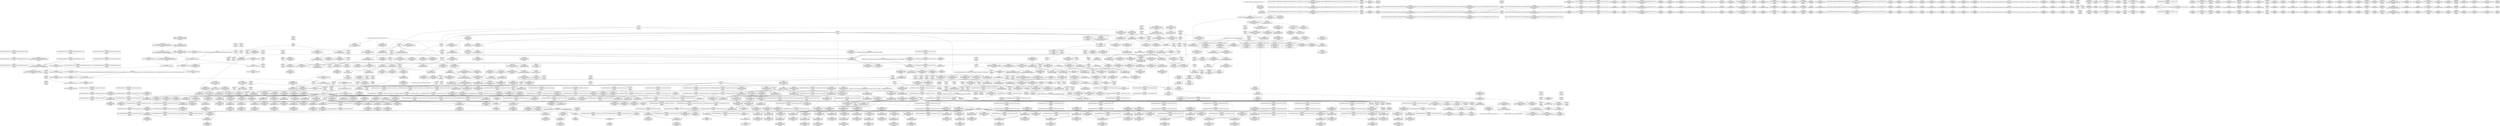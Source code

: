 digraph {
	CE0x5071a10 [shape=record,shape=Mrecord,label="{CE0x5071a10|i64**_getelementptr_inbounds_(_3_x_i64*_,_3_x_i64*_*___llvm_gcda_edge_table144,_i64_0,_i64_2)|*Constant*}"]
	CE0x5057510 [shape=record,shape=Mrecord,label="{CE0x5057510|avc_has_perm_noaudit:_requested|Function::avc_has_perm_noaudit&Arg::requested::}"]
	CE0x500a230 [shape=record,shape=Mrecord,label="{CE0x500a230|i64*_getelementptr_inbounds_(_6_x_i64_,_6_x_i64_*___llvm_gcov_ctr142,_i64_0,_i64_3)|*Constant*}"]
	CE0x50040e0 [shape=record,shape=Mrecord,label="{CE0x50040e0|_call_void_asm_sideeffect_1:_09ud2_0A.pushsection___bug_table,_22a_22_0A2:_09.long_1b_-_2b,_$_0:c_-_2b_0A_09.word_$_1:c_,_0_0A_09.org_2b+$_2:c_0A.popsection_,_i,i,i,_dirflag_,_fpsr_,_flags_(i8*_getelementptr_inbounds_(_25_x_i8_,_25_x_i8_*_.str3,_i32_0,_i32_0),_i32_1575,_i64_12)_#3,_!dbg_!27737,_!srcloc_!27740|security/selinux/hooks.c,1575|*SummSource*}"]
	CE0x4fe8eb0 [shape=record,shape=Mrecord,label="{CE0x4fe8eb0|GLOBAL:_selinux_inode_getsecurity.__warned|Global_var:selinux_inode_getsecurity.__warned}"]
	CE0x4ff9cd0 [shape=record,shape=Mrecord,label="{CE0x4ff9cd0|i32_3087|*Constant*|*SummSink*}"]
	CE0x5027c30 [shape=record,shape=Mrecord,label="{CE0x5027c30|selinux_inode_getsecurity:_tmp53|security/selinux/hooks.c,3101|*SummSink*}"]
	CE0x5027bc0 [shape=record,shape=Mrecord,label="{CE0x5027bc0|selinux_inode_getsecurity:_tmp52|security/selinux/hooks.c,3101|*SummSink*}"]
	CE0x5053f90 [shape=record,shape=Mrecord,label="{CE0x5053f90|i64*_getelementptr_inbounds_(_21_x_i64_,_21_x_i64_*___llvm_gcov_ctr143,_i64_0,_i64_12)|*Constant*}"]
	CE0x4ff60c0 [shape=record,shape=Mrecord,label="{CE0x4ff60c0|selinux_capable:_ns|Function::selinux_capable&Arg::ns::}"]
	CE0x501fb90 [shape=record,shape=Mrecord,label="{CE0x501fb90|selinux_inode_getsecurity:_tmp40|security/selinux/hooks.c,3094}"]
	CE0x502c610 [shape=record,shape=Mrecord,label="{CE0x502c610|selinux_inode_getsecurity:_tmp58|security/selinux/hooks.c,3104|*SummSink*}"]
	CE0x4fe6ab0 [shape=record,shape=Mrecord,label="{CE0x4fe6ab0|selinux_capable:_call1|security/selinux/hooks.c,2011|*SummSink*}"]
	CE0x5071720 [shape=record,shape=Mrecord,label="{CE0x5071720|i64*_getelementptr_inbounds_(_21_x_i64_,_21_x_i64_*___llvm_gcov_ctr143,_i64_0,_i64_5)|*Constant*}"]
	CE0x50243b0 [shape=record,shape=Mrecord,label="{CE0x50243b0|selinux_inode_getsecurity:_tmp47|security/selinux/hooks.c,3097|*SummSink*}"]
	CE0x4fc5760 [shape=record,shape=Mrecord,label="{CE0x4fc5760|get_current:_tmp3|*SummSource*}"]
	CE0x4fbca60 [shape=record,shape=Mrecord,label="{CE0x4fbca60|i64_5|*Constant*}"]
	CE0x5019610 [shape=record,shape=Mrecord,label="{CE0x5019610|selinux_inode_getsecurity:_sid12|security/selinux/hooks.c,3093}"]
	CE0x5010200 [shape=record,shape=Mrecord,label="{CE0x5010200|i32_3|*Constant*|*SummSource*}"]
	CE0x4feeca0 [shape=record,shape=Mrecord,label="{CE0x4feeca0|i32_78|*Constant*}"]
	CE0x50055d0 [shape=record,shape=Mrecord,label="{CE0x50055d0|i8*_getelementptr_inbounds_(_40_x_i8_,_40_x_i8_*_.str49,_i32_0,_i32_0)|*Constant*|*SummSink*}"]
	CE0x4f6a860 [shape=record,shape=Mrecord,label="{CE0x4f6a860|selinux_inode_getsecurity:_entry|*SummSource*}"]
	CE0x50809c0 [shape=record,shape=Mrecord,label="{CE0x50809c0|i32_1|*Constant*}"]
	CE0x5003330 [shape=record,shape=Mrecord,label="{CE0x5003330|get_current:_bb}"]
	CE0x500a4d0 [shape=record,shape=Mrecord,label="{CE0x500a4d0|i64*_getelementptr_inbounds_(_21_x_i64_,_21_x_i64_*___llvm_gcov_ctr143,_i64_0,_i64_7)|*Constant*|*SummSink*}"]
	CE0x4fa64d0 [shape=record,shape=Mrecord,label="{CE0x4fa64d0|COLLAPSED:_GCMRE___llvm_gcov_ctr142_internal_global_6_x_i64_zeroinitializer:_elem_0:default:}"]
	CE0x504cde0 [shape=record,shape=Mrecord,label="{CE0x504cde0|cred_has_capability:_call|security/selinux/hooks.c,1558|*SummSink*}"]
	CE0x50547a0 [shape=record,shape=Mrecord,label="{CE0x50547a0|cred_has_capability:_tmp17|security/selinux/hooks.c,1576}"]
	CE0x507cdd0 [shape=record,shape=Mrecord,label="{CE0x507cdd0|cred_has_capability:_type|security/selinux/hooks.c,1562|*SummSink*}"]
	CE0x4fb6550 [shape=record,shape=Mrecord,label="{CE0x4fb6550|selinux_inode_getsecurity:_alloc|Function::selinux_inode_getsecurity&Arg::alloc::|*SummSink*}"]
	CE0x4fe66f0 [shape=record,shape=Mrecord,label="{CE0x4fe66f0|GLOBAL:_init_user_ns|Global_var:init_user_ns}"]
	CE0x5073730 [shape=record,shape=Mrecord,label="{CE0x5073730|_call_void___llvm_gcov_indirect_counter_increment(i32*___llvm_gcov_global_state_pred145,_i64**_getelementptr_inbounds_(_3_x_i64*_,_3_x_i64*_*___llvm_gcda_edge_table144,_i64_0,_i64_0)),_!dbg_!27734|security/selinux/hooks.c,1574|*SummSource*}"]
	CE0x5057000 [shape=record,shape=Mrecord,label="{CE0x5057000|avc_has_perm_noaudit:_tclass|Function::avc_has_perm_noaudit&Arg::tclass::}"]
	CE0x506e220 [shape=record,shape=Mrecord,label="{CE0x506e220|i64*_getelementptr_inbounds_(_21_x_i64_,_21_x_i64_*___llvm_gcov_ctr143,_i64_0,_i64_7)|*Constant*}"]
	CE0x505a2e0 [shape=record,shape=Mrecord,label="{CE0x505a2e0|cred_has_capability:_tmp21|security/selinux/hooks.c,1580|*SummSource*}"]
	CE0x5067c10 [shape=record,shape=Mrecord,label="{CE0x5067c10|i64*_getelementptr_inbounds_(_21_x_i64_,_21_x_i64_*___llvm_gcov_ctr143,_i64_0,_i64_18)|*Constant*|*SummSource*}"]
	CE0x4f7e620 [shape=record,shape=Mrecord,label="{CE0x4f7e620|selinux_inode_getsecurity:_if.end20}"]
	CE0x501e100 [shape=record,shape=Mrecord,label="{CE0x501e100|GLOBAL:_security_sid_to_context_force|*Constant*|*SummSource*}"]
	CE0x4ff9f00 [shape=record,shape=Mrecord,label="{CE0x4ff9f00|i8*_getelementptr_inbounds_(_45_x_i8_,_45_x_i8_*_.str12,_i32_0,_i32_0)|*Constant*}"]
	CE0x5073870 [shape=record,shape=Mrecord,label="{CE0x5073870|_call_void___llvm_gcov_indirect_counter_increment(i32*___llvm_gcov_global_state_pred145,_i64**_getelementptr_inbounds_(_3_x_i64*_,_3_x_i64*_*___llvm_gcda_edge_table144,_i64_0,_i64_0)),_!dbg_!27734|security/selinux/hooks.c,1574|*SummSink*}"]
	CE0x4f7de90 [shape=record,shape=Mrecord,label="{CE0x4f7de90|selinux_inode_getsecurity:_if.else|*SummSource*}"]
	CE0x4fc8f40 [shape=record,shape=Mrecord,label="{CE0x4fc8f40|_call_void_mcount()_#3|*SummSink*}"]
	CE0x505ea10 [shape=record,shape=Mrecord,label="{CE0x505ea10|0:_i8,_8:_i32,_24:_%struct.selinux_audit_data*,_:_SCMRE_0,1_|*MultipleSource*|security/selinux/hooks.c, 1555|security/selinux/hooks.c,1562}"]
	CE0x5008fd0 [shape=record,shape=Mrecord,label="{CE0x5008fd0|cred_has_capability:_cap1|security/selinux/hooks.c,1563}"]
	CE0x4fa6bf0 [shape=record,shape=Mrecord,label="{CE0x4fa6bf0|_switch_i32_%shr,_label_%sw.default_i32_0,_label_%sw.bb_i32_1,_label_%sw.bb2_,_!dbg_!27727|security/selinux/hooks.c,1565}"]
	CE0x4fe6450 [shape=record,shape=Mrecord,label="{CE0x4fe6450|selinux_capable:_cred|Function::selinux_capable&Arg::cred::|*SummSink*}"]
	CE0x5080dd0 [shape=record,shape=Mrecord,label="{CE0x5080dd0|cred_has_capability:_if.end}"]
	CE0x503e800 [shape=record,shape=Mrecord,label="{CE0x503e800|cred_has_capability:_tmp2|security/selinux/hooks.c,1567}"]
	CE0x4fb7380 [shape=record,shape=Mrecord,label="{CE0x4fb7380|_call_void_mcount()_#3|*SummSource*}"]
	CE0x5067da0 [shape=record,shape=Mrecord,label="{CE0x5067da0|cred_has_capability:_tmp29|security/selinux/hooks.c,1584|*SummSink*}"]
	CE0x503f000 [shape=record,shape=Mrecord,label="{CE0x503f000|selinux_capable:_tmp10|security/selinux/hooks.c,2012}"]
	CE0x4fbc390 [shape=record,shape=Mrecord,label="{CE0x4fbc390|selinux_inode_getsecurity:_tobool2|security/selinux/hooks.c,3087|*SummSink*}"]
	CE0x4fe6340 [shape=record,shape=Mrecord,label="{CE0x4fe6340|selinux_capable:_cred|Function::selinux_capable&Arg::cred::|*SummSource*}"]
	CE0x4f9ea60 [shape=record,shape=Mrecord,label="{CE0x4f9ea60|cred_has_capability:_do.end6|*SummSink*}"]
	CE0x4f81350 [shape=record,shape=Mrecord,label="{CE0x4f81350|selinux_inode_getsecurity:_land.lhs.true4}"]
	CE0x4f87250 [shape=record,shape=Mrecord,label="{CE0x4f87250|selinux_inode_getsecurity:_tmp1}"]
	CE0x4f9c010 [shape=record,shape=Mrecord,label="{CE0x4f9c010|%struct.task_struct*_(%struct.task_struct**)*_asm_movq_%gs:$_1:P_,$0_,_r,im,_dirflag_,_fpsr_,_flags_}"]
	CE0x5067cc0 [shape=record,shape=Mrecord,label="{CE0x5067cc0|i64*_getelementptr_inbounds_(_21_x_i64_,_21_x_i64_*___llvm_gcov_ctr143,_i64_0,_i64_18)|*Constant*|*SummSink*}"]
	CE0x5072ba0 [shape=record,shape=Mrecord,label="{CE0x5072ba0|cred_sid:_sid|security/selinux/hooks.c,197|*SummSource*}"]
	CE0x4ffa6c0 [shape=record,shape=Mrecord,label="{CE0x4ffa6c0|selinux_inode_getsecurity:_tmp25|security/selinux/hooks.c,3087|*SummSource*}"]
	CE0x4fe7bd0 [shape=record,shape=Mrecord,label="{CE0x4fe7bd0|selinux_inode_getsecurity:_tobool9|security/selinux/hooks.c,3089|*SummSink*}"]
	CE0x4f99680 [shape=record,shape=Mrecord,label="{CE0x4f99680|selinux_capable:_return|*SummSource*}"]
	CE0x507d790 [shape=record,shape=Mrecord,label="{CE0x507d790|_call_void___llvm_gcov_indirect_counter_increment(i32*___llvm_gcov_global_state_pred145,_i64**_getelementptr_inbounds_(_3_x_i64*_,_3_x_i64*_*___llvm_gcda_edge_table144,_i64_0,_i64_0)),_!dbg_!27734|security/selinux/hooks.c,1574}"]
	CE0x5006670 [shape=record,shape=Mrecord,label="{CE0x5006670|cred_has_capability:_avd|security/selinux/hooks.c, 1556|*SummSink*}"]
	CE0x5056360 [shape=record,shape=Mrecord,label="{CE0x5056360|avc_has_perm_noaudit:_entry}"]
	CE0x50766f0 [shape=record,shape=Mrecord,label="{CE0x50766f0|i64*_null|*Constant*|*SummSource*}"]
	CE0x5029510 [shape=record,shape=Mrecord,label="{CE0x5029510|_call_void_kfree(i8*_%tmp54)_#10,_!dbg_!27776|security/selinux/hooks.c,3101}"]
	CE0x4fb98b0 [shape=record,shape=Mrecord,label="{CE0x4fb98b0|__llvm_gcov_indirect_counter_increment:_tmp3|*SummSource*}"]
	CE0x504d390 [shape=record,shape=Mrecord,label="{CE0x504d390|__llvm_gcov_indirect_counter_increment:_tmp|*SummSink*}"]
	CE0x4f9f240 [shape=record,shape=Mrecord,label="{CE0x4f9f240|cred_has_capability:_shr|security/selinux/hooks.c,1565|*SummSource*}"]
	CE0x4febff0 [shape=record,shape=Mrecord,label="{CE0x4febff0|selinux_inode_getsecurity:_tmp19|security/selinux/hooks.c,3087|*SummSource*}"]
	CE0x4f920e0 [shape=record,shape=Mrecord,label="{CE0x4f920e0|i32_10|*Constant*}"]
	CE0x4fee4e0 [shape=record,shape=Mrecord,label="{CE0x4fee4e0|get_current:_entry|*SummSource*}"]
	CE0x4f9c0f0 [shape=record,shape=Mrecord,label="{CE0x4f9c0f0|%struct.task_struct*_(%struct.task_struct**)*_asm_movq_%gs:$_1:P_,$0_,_r,im,_dirflag_,_fpsr_,_flags_|*SummSource*}"]
	CE0x4f6b420 [shape=record,shape=Mrecord,label="{CE0x4f6b420|selinux_inode_getsecurity:_entry|*SummSink*}"]
	CE0x507a110 [shape=record,shape=Mrecord,label="{CE0x507a110|i64**_getelementptr_inbounds_(_3_x_i64*_,_3_x_i64*_*___llvm_gcda_edge_table144,_i64_0,_i64_1)|*Constant*|*SummSink*}"]
	CE0x5059740 [shape=record,shape=Mrecord,label="{CE0x5059740|cred_has_capability:_tmp19|security/selinux/hooks.c,1580}"]
	CE0x4fc5010 [shape=record,shape=Mrecord,label="{CE0x4fc5010|i64_0|*Constant*}"]
	CE0x4feb820 [shape=record,shape=Mrecord,label="{CE0x4feb820|i64*_getelementptr_inbounds_(_26_x_i64_,_26_x_i64_*___llvm_gcov_ctr242,_i64_0,_i64_16)|*Constant*|*SummSink*}"]
	CE0x5080ec0 [shape=record,shape=Mrecord,label="{CE0x5080ec0|cred_has_capability:_if.end|*SummSource*}"]
	CE0x4f79a80 [shape=record,shape=Mrecord,label="{CE0x4f79a80|i64**_getelementptr_inbounds_(_3_x_i64*_,_3_x_i64*_*___llvm_gcda_edge_table144,_i64_0,_i64_0)|*Constant*|*SummSink*}"]
	CE0x50693a0 [shape=record,shape=Mrecord,label="{CE0x50693a0|i64*_getelementptr_inbounds_(_21_x_i64_,_21_x_i64_*___llvm_gcov_ctr143,_i64_0,_i64_19)|*Constant*|*SummSink*}"]
	CE0x4fbb5e0 [shape=record,shape=Mrecord,label="{CE0x4fbb5e0|selinux_inode_getsecurity:_context|security/selinux/hooks.c, 3072|*SummSource*}"]
	CE0x4f9f800 [shape=record,shape=Mrecord,label="{CE0x4f9f800|selinux_inode_getsecurity:_tmp28|security/selinux/hooks.c,3089|*SummSource*}"]
	CE0x5010700 [shape=record,shape=Mrecord,label="{CE0x5010700|selinux_inode_getsecurity:_sid|security/selinux/hooks.c,3090}"]
	CE0x4f99e30 [shape=record,shape=Mrecord,label="{CE0x4f99e30|i64*_getelementptr_inbounds_(_6_x_i64_,_6_x_i64_*___llvm_gcov_ctr142,_i64_0,_i64_0)|*Constant*|*SummSink*}"]
	CE0x4ff5170 [shape=record,shape=Mrecord,label="{CE0x4ff5170|i64_0|*Constant*}"]
	CE0x502c8a0 [shape=record,shape=Mrecord,label="{CE0x502c8a0|selinux_inode_getsecurity:_tmp58|security/selinux/hooks.c,3104}"]
	CE0x4f9a9c0 [shape=record,shape=Mrecord,label="{CE0x4f9a9c0|GLOBAL:_current_task|Global_var:current_task|*SummSource*}"]
	CE0x4f931f0 [shape=record,shape=Mrecord,label="{CE0x4f931f0|selinux_inode_getsecurity:_if.then16|*SummSource*}"]
	CE0x4f76bb0 [shape=record,shape=Mrecord,label="{CE0x4f76bb0|i64*_getelementptr_inbounds_(_21_x_i64_,_21_x_i64_*___llvm_gcov_ctr143,_i64_0,_i64_5)|*Constant*|*SummSource*}"]
	CE0x50669c0 [shape=record,shape=Mrecord,label="{CE0x50669c0|i64*_getelementptr_inbounds_(_21_x_i64_,_21_x_i64_*___llvm_gcov_ctr143,_i64_0,_i64_17)|*Constant*|*SummSink*}"]
	CE0x4fc60f0 [shape=record,shape=Mrecord,label="{CE0x4fc60f0|selinux_inode_getsecurity:_i_security|security/selinux/hooks.c,3073|*SummSource*}"]
	CE0x4fbcba0 [shape=record,shape=Mrecord,label="{CE0x4fbcba0|i64_5|*Constant*|*SummSink*}"]
	CE0x5055640 [shape=record,shape=Mrecord,label="{CE0x5055640|i16_47|*Constant*|*SummSource*}"]
	CE0x4ff93d0 [shape=record,shape=Mrecord,label="{CE0x4ff93d0|GLOBAL:_lockdep_rcu_suspicious|*Constant*|*SummSink*}"]
	CE0x50664f0 [shape=record,shape=Mrecord,label="{CE0x50664f0|i64*_getelementptr_inbounds_(_21_x_i64_,_21_x_i64_*___llvm_gcov_ctr143,_i64_0,_i64_17)|*Constant*}"]
	CE0x4ff4620 [shape=record,shape=Mrecord,label="{CE0x4ff4620|i64*_getelementptr_inbounds_(_26_x_i64_,_26_x_i64_*___llvm_gcov_ctr242,_i64_0,_i64_4)|*Constant*|*SummSink*}"]
	CE0x4fb7960 [shape=record,shape=Mrecord,label="{CE0x4fb7960|_call_void___llvm_gcov_indirect_counter_increment(i32*___llvm_gcov_global_state_pred145,_i64**_getelementptr_inbounds_(_3_x_i64*_,_3_x_i64*_*___llvm_gcda_edge_table144,_i64_0,_i64_1)),_!dbg_!27728|security/selinux/hooks.c,1567}"]
	CE0x5021510 [shape=record,shape=Mrecord,label="{CE0x5021510|selinux_inode_getsecurity:_call13|security/selinux/hooks.c,3093|*SummSink*}"]
	CE0x5080650 [shape=record,shape=Mrecord,label="{CE0x5080650|cred_has_capability:_tmp2|security/selinux/hooks.c,1567|*SummSink*}"]
	CE0x5056cc0 [shape=record,shape=Mrecord,label="{CE0x5056cc0|avc_has_perm_noaudit:_tsid|Function::avc_has_perm_noaudit&Arg::tsid::|*SummSource*}"]
	CE0x4f9efe0 [shape=record,shape=Mrecord,label="{CE0x4f9efe0|i32_5|*Constant*|*SummSource*}"]
	CE0x4fa5220 [shape=record,shape=Mrecord,label="{CE0x4fa5220|i64*_getelementptr_inbounds_(_21_x_i64_,_21_x_i64_*___llvm_gcov_ctr143,_i64_0,_i64_9)|*Constant*}"]
	CE0x504db50 [shape=record,shape=Mrecord,label="{CE0x504db50|__llvm_gcov_indirect_counter_increment:_tmp1|*SummSource*}"]
	CE0x4f81540 [shape=record,shape=Mrecord,label="{CE0x4f81540|selinux_inode_getsecurity:_land.lhs.true4|*SummSink*}"]
	CE0x4fa0160 [shape=record,shape=Mrecord,label="{CE0x4fa0160|i64*_getelementptr_inbounds_(_26_x_i64_,_26_x_i64_*___llvm_gcov_ctr242,_i64_0,_i64_4)|*Constant*|*SummSource*}"]
	CE0x502a140 [shape=record,shape=Mrecord,label="{CE0x502a140|selinux_inode_getsecurity:_tmp55|security/selinux/hooks.c,3103|*SummSource*}"]
	CE0x505e550 [shape=record,shape=Mrecord,label="{CE0x505e550|cred_has_capability:_do.cond}"]
	CE0x5057e80 [shape=record,shape=Mrecord,label="{CE0x5057e80|avc_has_perm_noaudit:_avd|Function::avc_has_perm_noaudit&Arg::avd::|*SummSink*}"]
	CE0x5054ba0 [shape=record,shape=Mrecord,label="{CE0x5054ba0|cred_has_capability:_tmp17|security/selinux/hooks.c,1576|*SummSource*}"]
	CE0x5055b80 [shape=record,shape=Mrecord,label="{CE0x5055b80|cred_has_capability:_call7|security/selinux/hooks.c,1579}"]
	CE0x50254e0 [shape=record,shape=Mrecord,label="{CE0x50254e0|selinux_inode_getsecurity:_tmp49|security/selinux/hooks.c,3098|*SummSink*}"]
	CE0x50556b0 [shape=record,shape=Mrecord,label="{CE0x50556b0|i16_47|*Constant*|*SummSink*}"]
	CE0x50732b0 [shape=record,shape=Mrecord,label="{CE0x50732b0|cred_has_capability:_if.end10|*SummSink*}"]
	CE0x5003010 [shape=record,shape=Mrecord,label="{CE0x5003010|_ret_i32_%retval.0,_!dbg_!27779|security/selinux/hooks.c,3104|*SummSink*}"]
	CE0x5055260 [shape=record,shape=Mrecord,label="{CE0x5055260|i16_4|*Constant*|*SummSink*}"]
	CE0x5061cb0 [shape=record,shape=Mrecord,label="{CE0x5061cb0|avc_audit:_tsid|Function::avc_audit&Arg::tsid::|*SummSource*}"]
	CE0x4fb97f0 [shape=record,shape=Mrecord,label="{CE0x4fb97f0|__llvm_gcov_indirect_counter_increment:_tmp3}"]
	CE0x4f94160 [shape=record,shape=Mrecord,label="{CE0x4f94160|get_current:_tmp4|./arch/x86/include/asm/current.h,14}"]
	CE0x4fe59a0 [shape=record,shape=Mrecord,label="{CE0x4fe59a0|GLOBAL:_selinux_capable|*Constant*}"]
	CE0x5007eb0 [shape=record,shape=Mrecord,label="{CE0x5007eb0|selinux_capable:_tmp5|security/selinux/hooks.c,2008|*SummSource*}"]
	CE0x4fea780 [shape=record,shape=Mrecord,label="{CE0x4fea780|i64_7|*Constant*}"]
	CE0x500f440 [shape=record,shape=Mrecord,label="{CE0x500f440|selinux_inode_getsecurity:_tmp33|security/selinux/hooks.c,3090|*SummSink*}"]
	CE0x4f9c740 [shape=record,shape=Mrecord,label="{CE0x4f9c740|selinux_capable:_tobool|security/selinux/hooks.c,2008|*SummSource*}"]
	CE0x4f75f80 [shape=record,shape=Mrecord,label="{CE0x4f75f80|cred_sid:_tmp1}"]
	CE0x4fa6ee0 [shape=record,shape=Mrecord,label="{CE0x4fa6ee0|selinux_capable:_bb}"]
	CE0x4f8dbe0 [shape=record,shape=Mrecord,label="{CE0x4f8dbe0|selinux_inode_getsecurity:_if.then19|*SummSink*}"]
	CE0x5025010 [shape=record,shape=Mrecord,label="{CE0x5025010|i64*_getelementptr_inbounds_(_26_x_i64_,_26_x_i64_*___llvm_gcov_ctr242,_i64_0,_i64_22)|*Constant*}"]
	CE0x5056500 [shape=record,shape=Mrecord,label="{CE0x5056500|avc_has_perm_noaudit:_entry|*SummSink*}"]
	CE0x5009ab0 [shape=record,shape=Mrecord,label="{CE0x5009ab0|__llvm_gcov_indirect_counter_increment:_tmp5}"]
	CE0x4f8feb0 [shape=record,shape=Mrecord,label="{CE0x4f8feb0|_call_void___llvm_gcov_indirect_counter_increment(i32*___llvm_gcov_global_state_pred145,_i64**_getelementptr_inbounds_(_3_x_i64*_,_3_x_i64*_*___llvm_gcda_edge_table144,_i64_0,_i64_2)),_!dbg_!27732|security/selinux/hooks.c,1570|*SummSource*}"]
	CE0x4fe5720 [shape=record,shape=Mrecord,label="{CE0x4fe5720|selinux_inode_getsecurity:_call8|security/selinux/hooks.c,3087|*SummSink*}"]
	CE0x4fa3ff0 [shape=record,shape=Mrecord,label="{CE0x4fa3ff0|cred_has_capability:_tmp15|security/selinux/hooks.c,1575|*SummSource*}"]
	CE0x4ffd5f0 [shape=record,shape=Mrecord,label="{CE0x4ffd5f0|_call_void_lockdep_rcu_suspicious(i8*_getelementptr_inbounds_(_25_x_i8_,_25_x_i8_*_.str3,_i32_0,_i32_0),_i32_3087,_i8*_getelementptr_inbounds_(_45_x_i8_,_45_x_i8_*_.str12,_i32_0,_i32_0))_#10,_!dbg_!27740|security/selinux/hooks.c,3087|*SummSource*}"]
	CE0x4fc7320 [shape=record,shape=Mrecord,label="{CE0x4fc7320|i64*_getelementptr_inbounds_(_21_x_i64_,_21_x_i64_*___llvm_gcov_ctr143,_i64_0,_i64_0)|*Constant*|*SummSink*}"]
	CE0x507d330 [shape=record,shape=Mrecord,label="{CE0x507d330|cred_sid:_tmp5|security/selinux/hooks.c,196}"]
	CE0x506b140 [shape=record,shape=Mrecord,label="{CE0x506b140|cred_has_capability:_tmp32|security/selinux/hooks.c,1586}"]
	CE0x4fb7280 [shape=record,shape=Mrecord,label="{CE0x4fb7280|_call_void_mcount()_#3}"]
	CE0x4ff5280 [shape=record,shape=Mrecord,label="{CE0x4ff5280|i64_0|*Constant*|*SummSource*}"]
	CE0x4f7b140 [shape=record,shape=Mrecord,label="{CE0x4f7b140|selinux_inode_getsecurity:_tmp4|security/selinux/hooks.c,3075}"]
	CE0x501f130 [shape=record,shape=Mrecord,label="{CE0x501f130|selinux_inode_getsecurity:_tmp44|security/selinux/hooks.c,3096|*SummSink*}"]
	CE0x5003d90 [shape=record,shape=Mrecord,label="{CE0x5003d90|cred_has_capability:_tmp9|security/selinux/hooks.c,1575|*SummSource*}"]
	CE0x504e120 [shape=record,shape=Mrecord,label="{CE0x504e120|__llvm_gcov_indirect_counter_increment:_counter|*SummSink*}"]
	CE0x4f7abf0 [shape=record,shape=Mrecord,label="{CE0x4f7abf0|i64_2|*Constant*}"]
	CE0x4fef1b0 [shape=record,shape=Mrecord,label="{CE0x4fef1b0|selinux_inode_getsecurity:_cred|security/selinux/hooks.c,3087|*SummSink*}"]
	CE0x4f99840 [shape=record,shape=Mrecord,label="{CE0x4f99840|selinux_capable:_if.end}"]
	CE0x5008b80 [shape=record,shape=Mrecord,label="{CE0x5008b80|cred_has_capability:_do.body|*SummSink*}"]
	CE0x4f815b0 [shape=record,shape=Mrecord,label="{CE0x4f815b0|selinux_inode_getsecurity:_size|security/selinux/hooks.c, 3070|*SummSource*}"]
	CE0x501ba20 [shape=record,shape=Mrecord,label="{CE0x501ba20|selinux_inode_getsecurity:_tmp42|security/selinux/hooks.c,3095|*SummSource*}"]
	CE0x500c520 [shape=record,shape=Mrecord,label="{CE0x500c520|cred_sid:_tmp3|*SummSource*}"]
	CE0x4fb7b80 [shape=record,shape=Mrecord,label="{CE0x4fb7b80|selinux_inode_getsecurity:_tmp|*SummSource*}"]
	CE0x502add0 [shape=record,shape=Mrecord,label="{CE0x502add0|selinux_inode_getsecurity:_tmp56|security/selinux/hooks.c,3103|*SummSource*}"]
	CE0x5062560 [shape=record,shape=Mrecord,label="{CE0x5062560|avc_audit:_requested|Function::avc_audit&Arg::requested::|*SummSink*}"]
	CE0x4fea850 [shape=record,shape=Mrecord,label="{CE0x4fea850|i64_7|*Constant*|*SummSource*}"]
	CE0x502b1b0 [shape=record,shape=Mrecord,label="{CE0x502b1b0|i32_-95|*Constant*}"]
	CE0x507db80 [shape=record,shape=Mrecord,label="{CE0x507db80|__llvm_gcov_indirect_counter_increment:_bb4|*SummSource*}"]
	CE0x4f872c0 [shape=record,shape=Mrecord,label="{CE0x4f872c0|selinux_inode_getsecurity:_tmp1|*SummSource*}"]
	CE0x50197d0 [shape=record,shape=Mrecord,label="{CE0x50197d0|selinux_inode_getsecurity:_sid12|security/selinux/hooks.c,3093|*SummSource*}"]
	CE0x507fe40 [shape=record,shape=Mrecord,label="{CE0x507fe40|i64*_getelementptr_inbounds_(_21_x_i64_,_21_x_i64_*___llvm_gcov_ctr143,_i64_0,_i64_0)|*Constant*}"]
	CE0x506a960 [shape=record,shape=Mrecord,label="{CE0x506a960|cred_has_capability:_retval.0}"]
	CE0x5062fd0 [shape=record,shape=Mrecord,label="{CE0x5062fd0|avc_audit:_a|Function::avc_audit&Arg::a::|*SummSource*}"]
	CE0x4ffa360 [shape=record,shape=Mrecord,label="{CE0x4ffa360|selinux_inode_getsecurity:_tmp25|security/selinux/hooks.c,3087}"]
	CE0x4fa3bf0 [shape=record,shape=Mrecord,label="{CE0x4fa3bf0|i64*_getelementptr_inbounds_(_21_x_i64_,_21_x_i64_*___llvm_gcov_ctr143,_i64_0,_i64_11)|*Constant*|*SummSink*}"]
	CE0x50645a0 [shape=record,shape=Mrecord,label="{CE0x50645a0|cred_has_capability:_tmp22|security/selinux/hooks.c,1582}"]
	CE0x4fb6450 [shape=record,shape=Mrecord,label="{CE0x4fb6450|selinux_inode_getsecurity:_alloc|Function::selinux_inode_getsecurity&Arg::alloc::|*SummSource*}"]
	CE0x50736c0 [shape=record,shape=Mrecord,label="{CE0x50736c0|i64*_getelementptr_inbounds_(_21_x_i64_,_21_x_i64_*___llvm_gcov_ctr143,_i64_0,_i64_6)|*Constant*}"]
	CE0x4ffc190 [shape=record,shape=Mrecord,label="{CE0x4ffc190|selinux_inode_getsecurity:_tmp23|security/selinux/hooks.c,3087|*SummSink*}"]
	CE0x4fc4e40 [shape=record,shape=Mrecord,label="{CE0x4fc4e40|GLOBAL:___llvm_gcov_ctr142|Global_var:__llvm_gcov_ctr142|*SummSink*}"]
	CE0x4f9dbc0 [shape=record,shape=Mrecord,label="{CE0x4f9dbc0|selinux_inode_getsecurity:_frombool}"]
	CE0x4f8fff0 [shape=record,shape=Mrecord,label="{CE0x4f8fff0|cred_has_capability:_tmp3|security/selinux/hooks.c,1567}"]
	CE0x5009430 [shape=record,shape=Mrecord,label="{CE0x5009430|selinux_capable:_tmp7|security/selinux/hooks.c,2009|*SummSink*}"]
	CE0x5021c90 [shape=record,shape=Mrecord,label="{CE0x5021c90|selinux_inode_getsecurity:_error.0|*SummSource*}"]
	CE0x5020af0 [shape=record,shape=Mrecord,label="{CE0x5020af0|i64*_getelementptr_inbounds_(_26_x_i64_,_26_x_i64_*___llvm_gcov_ctr242,_i64_0,_i64_19)|*Constant*}"]
	CE0x4fefbb0 [shape=record,shape=Mrecord,label="{CE0x4fefbb0|selinux_capable:_cap|Function::selinux_capable&Arg::cap::|*SummSource*}"]
	CE0x5018680 [shape=record,shape=Mrecord,label="{CE0x5018680|selinux_inode_getsecurity:_tmp34|security/selinux/hooks.c,3090}"]
	CE0x4ffdc60 [shape=record,shape=Mrecord,label="{CE0x4ffdc60|selinux_inode_getsecurity:_tmp26|security/selinux/hooks.c,3087|*SummSource*}"]
	CE0x5062990 [shape=record,shape=Mrecord,label="{CE0x5062990|avc_audit:_avd|Function::avc_audit&Arg::avd::|*SummSink*}"]
	CE0x505a8d0 [shape=record,shape=Mrecord,label="{CE0x505a8d0|cred_has_capability:_call8|security/selinux/hooks.c,1581|*SummSource*}"]
	CE0x4f893a0 [shape=record,shape=Mrecord,label="{CE0x4f893a0|selinux_capable:_tmp10|security/selinux/hooks.c,2012|*SummSink*}"]
	CE0x500ab20 [shape=record,shape=Mrecord,label="{CE0x500ab20|cred_has_capability:_tmp9|security/selinux/hooks.c,1575|*SummSink*}"]
	CE0x5071140 [shape=record,shape=Mrecord,label="{CE0x5071140|i64**_getelementptr_inbounds_(_3_x_i64*_,_3_x_i64*_*___llvm_gcda_edge_table144,_i64_0,_i64_2)|*Constant*|*SummSink*}"]
	CE0x50678b0 [shape=record,shape=Mrecord,label="{CE0x50678b0|i64*_getelementptr_inbounds_(_21_x_i64_,_21_x_i64_*___llvm_gcov_ctr143,_i64_0,_i64_18)|*Constant*}"]
	CE0x4f76710 [shape=record,shape=Mrecord,label="{CE0x4f76710|cred_has_capability:_bb|*SummSink*}"]
	CE0x4ffcab0 [shape=record,shape=Mrecord,label="{CE0x4ffcab0|selinux_inode_getsecurity:_tmp24|security/selinux/hooks.c,3087|*SummSink*}"]
	CE0x5020430 [shape=record,shape=Mrecord,label="{CE0x5020430|selinux_inode_getsecurity:_tmp41|security/selinux/hooks.c,3094|*SummSink*}"]
	CE0x4f76a20 [shape=record,shape=Mrecord,label="{CE0x4f76a20|_call_void___llvm_gcov_indirect_counter_increment(i32*___llvm_gcov_global_state_pred145,_i64**_getelementptr_inbounds_(_3_x_i64*_,_3_x_i64*_*___llvm_gcda_edge_table144,_i64_0,_i64_2)),_!dbg_!27732|security/selinux/hooks.c,1570|*SummSink*}"]
	CE0x50542f0 [shape=record,shape=Mrecord,label="{CE0x50542f0|i64*_getelementptr_inbounds_(_21_x_i64_,_21_x_i64_*___llvm_gcov_ctr143,_i64_0,_i64_12)|*Constant*|*SummSource*}"]
	CE0x502b370 [shape=record,shape=Mrecord,label="{CE0x502b370|i32_-95|*Constant*|*SummSource*}"]
	CE0x50692f0 [shape=record,shape=Mrecord,label="{CE0x50692f0|i64*_getelementptr_inbounds_(_21_x_i64_,_21_x_i64_*___llvm_gcov_ctr143,_i64_0,_i64_19)|*Constant*|*SummSource*}"]
	CE0x4f7a610 [shape=record,shape=Mrecord,label="{CE0x4f7a610|selinux_inode_getsecurity:_call|security/selinux/hooks.c,3075|*SummSource*}"]
	CE0x506b930 [shape=record,shape=Mrecord,label="{CE0x506b930|cred_has_capability:_tmp33|security/selinux/hooks.c,1586}"]
	CE0x6437c40 [shape=record,shape=Mrecord,label="{CE0x6437c40|selinux_inode_getsecurity:_if.end}"]
	CE0x4f92fe0 [shape=record,shape=Mrecord,label="{CE0x4f92fe0|selinux_inode_getsecurity:_if.end14|*SummSink*}"]
	CE0x4fa4e00 [shape=record,shape=Mrecord,label="{CE0x4fa4e00|cred_has_capability:_tmp11|security/selinux/hooks.c,1575|*SummSource*}"]
	CE0x4f93900 [shape=record,shape=Mrecord,label="{CE0x4f93900|VOIDTB_TE_array:_GCR_.str63_private_unnamed_addr_constant_8_x_i8_c_selinux_00_,_align_1:_elem_0:default:}"]
	CE0x5054fb0 [shape=record,shape=Mrecord,label="{CE0x5054fb0|i16_4|*Constant*}"]
	CE0x4ff82e0 [shape=record,shape=Mrecord,label="{CE0x4ff82e0|i64*_getelementptr_inbounds_(_26_x_i64_,_26_x_i64_*___llvm_gcov_ctr242,_i64_0,_i64_9)|*Constant*}"]
	CE0x503d760 [shape=record,shape=Mrecord,label="{CE0x503d760|cred_has_capability:_sw.bb|*SummSource*}"]
	CE0x4f79780 [shape=record,shape=Mrecord,label="{CE0x4f79780|i64**_getelementptr_inbounds_(_3_x_i64*_,_3_x_i64*_*___llvm_gcda_edge_table144,_i64_0,_i64_0)|*Constant*}"]
	CE0x4fbcca0 [shape=record,shape=Mrecord,label="{CE0x4fbcca0|selinux_inode_getsecurity:_tmp12|security/selinux/hooks.c,3087}"]
	CE0x4f883b0 [shape=record,shape=Mrecord,label="{CE0x4f883b0|selinux_capable:_retval.0|*SummSink*}"]
	CE0x4fe3ff0 [shape=record,shape=Mrecord,label="{CE0x4fe3ff0|selinux_inode_getsecurity:_tmp2|*LoadInst*|security/selinux/hooks.c,3073}"]
	CE0x5075590 [shape=record,shape=Mrecord,label="{CE0x5075590|__llvm_gcov_indirect_counter_increment:_tmp2|*SummSink*}"]
	CE0x4f94a60 [shape=record,shape=Mrecord,label="{CE0x4f94a60|selinux_inode_getsecurity:_if.end14}"]
	CE0x4f94d20 [shape=record,shape=Mrecord,label="{CE0x4f94d20|i32_1|*Constant*|*SummSource*}"]
	CE0x4f6e150 [shape=record,shape=Mrecord,label="{CE0x4f6e150|selinux_inode_getsecurity:_land.lhs.true|*SummSink*}"]
	CE0x4f8a2f0 [shape=record,shape=Mrecord,label="{CE0x4f8a2f0|selinux_capable:_tmp8|security/selinux/hooks.c,2011|*SummSink*}"]
	CE0x505e640 [shape=record,shape=Mrecord,label="{CE0x505e640|cred_has_capability:_do.cond|*SummSource*}"]
	CE0x5025550 [shape=record,shape=Mrecord,label="{CE0x5025550|selinux_inode_getsecurity:_tmp50|security/selinux/hooks.c,3098|*SummSink*}"]
	CE0x4fb6650 [shape=record,shape=Mrecord,label="{CE0x4fb6650|selinux_capable:_tmp3|security/selinux/hooks.c,2008|*SummSource*}"]
	CE0x4fb9430 [shape=record,shape=Mrecord,label="{CE0x4fb9430|selinux_inode_getsecurity:_bb|*SummSink*}"]
	CE0x506e360 [shape=record,shape=Mrecord,label="{CE0x506e360|i64*_getelementptr_inbounds_(_21_x_i64_,_21_x_i64_*___llvm_gcov_ctr143,_i64_0,_i64_7)|*Constant*|*SummSource*}"]
	"CONST[source:1(input),value:2(dynamic)][purpose:{subject}]"
	CE0x501d020 [shape=record,shape=Mrecord,label="{CE0x501d020|void_(i8*,_i32,_i64)*_asm_sideeffect_1:_09ud2_0A.pushsection___bug_table,_22a_22_0A2:_09.long_1b_-_2b,_$_0:c_-_2b_0A_09.word_$_1:c_,_0_0A_09.org_2b+$_2:c_0A.popsection_,_i,i,i,_dirflag_,_fpsr_,_flags_}"]
	CE0x4f7df60 [shape=record,shape=Mrecord,label="{CE0x4f7df60|get_current:_tmp1}"]
	CE0x505b8d0 [shape=record,shape=Mrecord,label="{CE0x505b8d0|cred_has_capability:_if.then9|*SummSource*}"]
	CE0x4f99a30 [shape=record,shape=Mrecord,label="{CE0x4f99a30|COLLAPSED:_CMRE:_elem_0:default:}"]
	CE0x5008ef0 [shape=record,shape=Mrecord,label="{CE0x5008ef0|cred_has_capability:_u|security/selinux/hooks.c,1563|*SummSink*}"]
	CE0x50423f0 [shape=record,shape=Mrecord,label="{CE0x50423f0|i32_31|*Constant*|*SummSink*}"]
	CE0x5072f20 [shape=record,shape=Mrecord,label="{CE0x5072f20|cred_has_capability:_do.end|*SummSource*}"]
	CE0x5056420 [shape=record,shape=Mrecord,label="{CE0x5056420|avc_has_perm_noaudit:_entry|*SummSource*}"]
	CE0x4ff54c0 [shape=record,shape=Mrecord,label="{CE0x4ff54c0|selinux_inode_getsecurity:_tmp5|security/selinux/hooks.c,3075}"]
	CE0x5029cf0 [shape=record,shape=Mrecord,label="{CE0x5029cf0|selinux_inode_getsecurity:_tmp55|security/selinux/hooks.c,3103}"]
	CE0x50550f0 [shape=record,shape=Mrecord,label="{CE0x50550f0|i16_4|*Constant*|*SummSource*}"]
	CE0x5067590 [shape=record,shape=Mrecord,label="{CE0x5067590|cred_has_capability:_tmp28|security/selinux/hooks.c,1584|*SummSource*}"]
	CE0x5002e50 [shape=record,shape=Mrecord,label="{CE0x5002e50|_ret_i32_%retval.0,_!dbg_!27779|security/selinux/hooks.c,3104|*SummSource*}"]
	CE0x506b2e0 [shape=record,shape=Mrecord,label="{CE0x506b2e0|i64*_getelementptr_inbounds_(_21_x_i64_,_21_x_i64_*___llvm_gcov_ctr143,_i64_0,_i64_20)|*Constant*}"]
	CE0x6307520 [shape=record,shape=Mrecord,label="{CE0x6307520|selinux_inode_getsecurity:_if.then5|*SummSource*}"]
	CE0x4fe6da0 [shape=record,shape=Mrecord,label="{CE0x4fe6da0|selinux_capable:_call1|security/selinux/hooks.c,2011|*SummSource*}"]
	CE0x5028e10 [shape=record,shape=Mrecord,label="{CE0x5028e10|selinux_inode_getsecurity:_tmp54|security/selinux/hooks.c,3101|*SummSource*}"]
	CE0x506a500 [shape=record,shape=Mrecord,label="{CE0x506a500|i32_-22|*Constant*|*SummSource*}"]
	CE0x5018880 [shape=record,shape=Mrecord,label="{CE0x5018880|selinux_inode_getsecurity:_tmp34|security/selinux/hooks.c,3090|*SummSource*}"]
	CE0x4fe88e0 [shape=record,shape=Mrecord,label="{CE0x4fe88e0|i64_14|*Constant*}"]
	CE0x5074890 [shape=record,shape=Mrecord,label="{CE0x5074890|avc_audit:_entry}"]
	CE0x5071ac0 [shape=record,shape=Mrecord,label="{CE0x5071ac0|_call_void___llvm_gcov_indirect_counter_increment(i32*___llvm_gcov_global_state_pred145,_i64**_getelementptr_inbounds_(_3_x_i64*_,_3_x_i64*_*___llvm_gcda_edge_table144,_i64_0,_i64_2)),_!dbg_!27732|security/selinux/hooks.c,1570}"]
	CE0x4ffb680 [shape=record,shape=Mrecord,label="{CE0x4ffb680|i1_true|*Constant*}"]
	CE0x505a1a0 [shape=record,shape=Mrecord,label="{CE0x505a1a0|cred_has_capability:_tmp21|security/selinux/hooks.c,1580}"]
	CE0x4f7a450 [shape=record,shape=Mrecord,label="{CE0x4f7a450|selinux_inode_getsecurity:_call|security/selinux/hooks.c,3075}"]
	CE0x50202b0 [shape=record,shape=Mrecord,label="{CE0x50202b0|selinux_inode_getsecurity:_tmp41|security/selinux/hooks.c,3094|*SummSource*}"]
	CE0x502a2e0 [shape=record,shape=Mrecord,label="{CE0x502a2e0|i64*_getelementptr_inbounds_(_26_x_i64_,_26_x_i64_*___llvm_gcov_ctr242,_i64_0,_i64_24)|*Constant*|*SummSource*}"]
	CE0x4f9da00 [shape=record,shape=Mrecord,label="{CE0x4f9da00|get_current:_tmp2|*SummSink*}"]
	CE0x4fa2330 [shape=record,shape=Mrecord,label="{CE0x4fa2330|i64*_getelementptr_inbounds_(_21_x_i64_,_21_x_i64_*___llvm_gcov_ctr143,_i64_0,_i64_8)|*Constant*}"]
	CE0x4f9bf20 [shape=record,shape=Mrecord,label="{CE0x4f9bf20|GLOBAL:_current_task|Global_var:current_task|*SummSink*}"]
	CE0x5063d00 [shape=record,shape=Mrecord,label="{CE0x5063d00|i64_16|*Constant*}"]
	CE0x4fa62d0 [shape=record,shape=Mrecord,label="{CE0x4fa62d0|i64*_getelementptr_inbounds_(_6_x_i64_,_6_x_i64_*___llvm_gcov_ctr142,_i64_0,_i64_0)|*Constant*|*SummSource*}"]
	CE0x4ff5920 [shape=record,shape=Mrecord,label="{CE0x4ff5920|i64*_getelementptr_inbounds_(_26_x_i64_,_26_x_i64_*___llvm_gcov_ctr242,_i64_0,_i64_3)|*Constant*|*SummSource*}"]
	CE0x501b070 [shape=record,shape=Mrecord,label="{CE0x501b070|selinux_inode_getsecurity:_tmp39|security/selinux/hooks.c,3094|*SummSource*}"]
	CE0x4fc7cc0 [shape=record,shape=Mrecord,label="{CE0x4fc7cc0|get_current:_tmp|*SummSource*}"]
	CE0x4f9f650 [shape=record,shape=Mrecord,label="{CE0x4f9f650|GLOBAL:_cap_capable|*Constant*|*SummSource*}"]
	CE0x4ff5360 [shape=record,shape=Mrecord,label="{CE0x4ff5360|i64_0|*Constant*|*SummSink*}"]
	CE0x50764d0 [shape=record,shape=Mrecord,label="{CE0x50764d0|GLOBAL:___llvm_gcov_global_state_pred145|Global_var:__llvm_gcov_global_state_pred145}"]
	CE0x50598b0 [shape=record,shape=Mrecord,label="{CE0x50598b0|cred_has_capability:_tmp19|security/selinux/hooks.c,1580|*SummSource*}"]
	CE0x50234d0 [shape=record,shape=Mrecord,label="{CE0x50234d0|selinux_inode_getsecurity:_tmp45|security/selinux/hooks.c,3097|*SummSource*}"]
	CE0x4ffab10 [shape=record,shape=Mrecord,label="{CE0x4ffab10|selinux_inode_getsecurity:_tmp21|security/selinux/hooks.c,3087}"]
	CE0x4feb720 [shape=record,shape=Mrecord,label="{CE0x4feb720|i64*_getelementptr_inbounds_(_26_x_i64_,_26_x_i64_*___llvm_gcov_ctr242,_i64_0,_i64_16)|*Constant*|*SummSource*}"]
	CE0x501a410 [shape=record,shape=Mrecord,label="{CE0x501a410|i64_17|*Constant*|*SummSource*}"]
	CE0x50580b0 [shape=record,shape=Mrecord,label="{CE0x50580b0|avc_has_perm_noaudit:_avd|Function::avc_has_perm_noaudit&Arg::avd::}"]
	CE0x4f75f10 [shape=record,shape=Mrecord,label="{CE0x4f75f10|i64_1|*Constant*}"]
	CE0x50088e0 [shape=record,shape=Mrecord,label="{CE0x50088e0|selinux_capable:_tmp6|security/selinux/hooks.c,2009}"]
	CE0x4fb82f0 [shape=record,shape=Mrecord,label="{CE0x4fb82f0|selinux_capable:_tmp4|security/selinux/hooks.c,2008}"]
	CE0x50421c0 [shape=record,shape=Mrecord,label="{CE0x50421c0|i64*_getelementptr_inbounds_(_6_x_i64_,_6_x_i64_*___llvm_gcov_ctr142,_i64_0,_i64_3)|*Constant*|*SummSink*}"]
	CE0x5005320 [shape=record,shape=Mrecord,label="{CE0x5005320|cred_has_capability:_tmp1|*SummSource*}"]
	CE0x5070090 [shape=record,shape=Mrecord,label="{CE0x5070090|cred_sid:_entry|*SummSink*}"]
	CE0x5004be0 [shape=record,shape=Mrecord,label="{CE0x5004be0|__llvm_gcov_indirect_counter_increment:_bb4}"]
	"CONST[source:0(mediator),value:0(static)][purpose:{operation}]"
	CE0x5070970 [shape=record,shape=Mrecord,label="{CE0x5070970|GLOBAL:___llvm_gcov_indirect_counter_increment|*Constant*|*SummSource*}"]
	CE0x4fbcad0 [shape=record,shape=Mrecord,label="{CE0x4fbcad0|i64_5|*Constant*|*SummSource*}"]
	CE0x4f88640 [shape=record,shape=Mrecord,label="{CE0x4f88640|i64*_getelementptr_inbounds_(_6_x_i64_,_6_x_i64_*___llvm_gcov_ctr142,_i64_0,_i64_5)|*Constant*}"]
	CE0x507ecd0 [shape=record,shape=Mrecord,label="{CE0x507ecd0|i32_-1|*Constant*|*SummSource*}"]
	CE0x4f9cc40 [shape=record,shape=Mrecord,label="{CE0x4f9cc40|selinux_inode_getsecurity:_inode|Function::selinux_inode_getsecurity&Arg::inode::}"]
	CE0x5055920 [shape=record,shape=Mrecord,label="{CE0x5055920|cred_has_capability:_sclass.0|*SummSink*}"]
	CE0x4feb900 [shape=record,shape=Mrecord,label="{CE0x4feb900|selinux_inode_getsecurity:_tmp36|security/selinux/hooks.c,3093|*SummSink*}"]
	CE0x4f9e970 [shape=record,shape=Mrecord,label="{CE0x4f9e970|cred_has_capability:_do.end6|*SummSource*}"]
	CE0x4f86020 [shape=record,shape=Mrecord,label="{CE0x4f86020|i8*_null|*Constant*}"]
	CE0x4ff1790 [shape=record,shape=Mrecord,label="{CE0x4ff1790|selinux_inode_getsecurity:_tmp8|security/selinux/hooks.c,3076}"]
	CE0x5022980 [shape=record,shape=Mrecord,label="{CE0x5022980|i64_21|*Constant*|*SummSource*}"]
	CE0x4f8c9a0 [shape=record,shape=Mrecord,label="{CE0x4f8c9a0|cred_has_capability:_sw.bb}"]
	CE0x4fa30b0 [shape=record,shape=Mrecord,label="{CE0x4fa30b0|cred_has_capability:_tmp13|security/selinux/hooks.c,1575|*SummSink*}"]
	CE0x4fbdda0 [shape=record,shape=Mrecord,label="{CE0x4fbdda0|selinux_inode_getsecurity:_tmp15|security/selinux/hooks.c,3087}"]
	CE0x4fb67b0 [shape=record,shape=Mrecord,label="{CE0x4fb67b0|selinux_capable:_tmp3|security/selinux/hooks.c,2008|*SummSink*}"]
	CE0x4f9ebd0 [shape=record,shape=Mrecord,label="{CE0x4f9ebd0|selinux_inode_getsecurity:_frombool|*SummSource*}"]
	CE0x5075c40 [shape=record,shape=Mrecord,label="{CE0x5075c40|cred_has_capability:_call3|security/selinux/hooks.c,1573|*SummSink*}"]
	CE0x4f77650 [shape=record,shape=Mrecord,label="{CE0x4f77650|_call_void_mcount()_#3|*SummSource*}"]
	CE0x4ff9230 [shape=record,shape=Mrecord,label="{CE0x4ff9230|GLOBAL:_lockdep_rcu_suspicious|*Constant*}"]
	CE0x5042870 [shape=record,shape=Mrecord,label="{CE0x5042870|i64*_getelementptr_inbounds_(_6_x_i64_,_6_x_i64_*___llvm_gcov_ctr142,_i64_0,_i64_4)|*Constant*}"]
	CE0x507ff30 [shape=record,shape=Mrecord,label="{CE0x507ff30|i64*_getelementptr_inbounds_(_21_x_i64_,_21_x_i64_*___llvm_gcov_ctr143,_i64_0,_i64_0)|*Constant*|*SummSource*}"]
	CE0x4fa1d20 [shape=record,shape=Mrecord,label="{CE0x4fa1d20|i32_1575|*Constant*|*SummSink*}"]
	CE0x5055f70 [shape=record,shape=Mrecord,label="{CE0x5055f70|GLOBAL:_avc_has_perm_noaudit|*Constant*}"]
	CE0x501fed0 [shape=record,shape=Mrecord,label="{CE0x501fed0|selinux_inode_getsecurity:_tmp40|security/selinux/hooks.c,3094|*SummSink*}"]
	CE0x502b950 [shape=record,shape=Mrecord,label="{CE0x502b950|selinux_inode_getsecurity:_retval.0|*SummSink*}"]
	CE0x5080fa0 [shape=record,shape=Mrecord,label="{CE0x5080fa0|cred_has_capability:_if.end|*SummSink*}"]
	CE0x4fe5e40 [shape=record,shape=Mrecord,label="{CE0x4fe5e40|selinux_capable:_entry}"]
	CE0x4fe84b0 [shape=record,shape=Mrecord,label="{CE0x4fe84b0|i64_13|*Constant*}"]
	CE0x4ff1800 [shape=record,shape=Mrecord,label="{CE0x4ff1800|selinux_inode_getsecurity:_tmp8|security/selinux/hooks.c,3076|*SummSource*}"]
	CE0x4ff8da0 [shape=record,shape=Mrecord,label="{CE0x4ff8da0|i8*_getelementptr_inbounds_(_25_x_i8_,_25_x_i8_*_.str3,_i32_0,_i32_0)|*Constant*}"]
	CE0x500b9d0 [shape=record,shape=Mrecord,label="{CE0x500b9d0|i8_3|*Constant*|*SummSource*}"]
	CE0x5006150 [shape=record,shape=Mrecord,label="{CE0x5006150|cred_sid:_security|security/selinux/hooks.c,196}"]
	CE0x4f6c0c0 [shape=record,shape=Mrecord,label="{CE0x4f6c0c0|selinux_inode_getsecurity:_if.else}"]
	CE0x5058650 [shape=record,shape=Mrecord,label="{CE0x5058650|_ret_i32_%rc.0,_!dbg_!27793|security/selinux/avc.c,744|*SummSink*}"]
	CE0x4fe4f40 [shape=record,shape=Mrecord,label="{CE0x4fe4f40|selinux_inode_getsecurity:_tmp27|security/selinux/hooks.c,3087|*SummSource*}"]
	CE0x4ff4e10 [shape=record,shape=Mrecord,label="{CE0x4ff4e10|GLOBAL:___llvm_gcov_ctr242|Global_var:__llvm_gcov_ctr242|*SummSource*}"]
	CE0x4f93080 [shape=record,shape=Mrecord,label="{CE0x4f93080|selinux_inode_getsecurity:_if.then16}"]
	CE0x4fedb00 [shape=record,shape=Mrecord,label="{CE0x4fedb00|selinux_inode_getsecurity:_call7|security/selinux/hooks.c,3087|*SummSink*}"]
	CE0x4fe98c0 [shape=record,shape=Mrecord,label="{CE0x4fe98c0|i64*_getelementptr_inbounds_(_26_x_i64_,_26_x_i64_*___llvm_gcov_ctr242,_i64_0,_i64_9)|*Constant*|*SummSink*}"]
	CE0x50680c0 [shape=record,shape=Mrecord,label="{CE0x50680c0|cred_has_capability:_tmp29|security/selinux/hooks.c,1584}"]
	CE0x5080100 [shape=record,shape=Mrecord,label="{CE0x5080100|cred_has_capability:_tmp}"]
	CE0x4ff6450 [shape=record,shape=Mrecord,label="{CE0x4ff6450|cred_has_capability:_cap|Function::cred_has_capability&Arg::cap::}"]
	CE0x5018c50 [shape=record,shape=Mrecord,label="{CE0x5018c50|selinux_inode_getsecurity:_tmp36|security/selinux/hooks.c,3093}"]
	CE0x5026560 [shape=record,shape=Mrecord,label="{CE0x5026560|selinux_inode_getsecurity:_tmp51|security/selinux/hooks.c,3098}"]
	CE0x4fe4860 [shape=record,shape=Mrecord,label="{CE0x4fe4860|selinux_inode_getsecurity:_tobool|security/selinux/hooks.c,3075}"]
	CE0x500c5c0 [shape=record,shape=Mrecord,label="{CE0x500c5c0|cred_sid:_tmp3|*SummSink*}"]
	CE0x4fa7260 [shape=record,shape=Mrecord,label="{CE0x4fa7260|cred_sid:_tmp}"]
	CE0x4f9cef0 [shape=record,shape=Mrecord,label="{CE0x4f9cef0|selinux_inode_getsecurity:_inode|Function::selinux_inode_getsecurity&Arg::inode::|*SummSource*}"]
	CE0x50592d0 [shape=record,shape=Mrecord,label="{CE0x50592d0|GLOBAL:___llvm_gcov_ctr143|Global_var:__llvm_gcov_ctr143|*SummSource*}"]
	CE0x5012380 [shape=record,shape=Mrecord,label="{CE0x5012380|28:_i32,_:_CRE_28,32_|*MultipleSource*|*LoadInst*|security/selinux/hooks.c,3073|security/selinux/hooks.c,3090|security/selinux/hooks.c,3073}"]
	CE0x503eab0 [shape=record,shape=Mrecord,label="{CE0x503eab0|i64*_getelementptr_inbounds_(_2_x_i64_,_2_x_i64_*___llvm_gcov_ctr131,_i64_0,_i64_1)|*Constant*|*SummSink*}"]
	CE0x506ae50 [shape=record,shape=Mrecord,label="{CE0x506ae50|cred_has_capability:_retval.0|*SummSink*}"]
	CE0x4fb8030 [shape=record,shape=Mrecord,label="{CE0x4fb8030|i64*_getelementptr_inbounds_(_2_x_i64_,_2_x_i64_*___llvm_gcov_ctr131,_i64_0,_i64_0)|*Constant*|*SummSource*}"]
	CE0x4f7f3b0 [shape=record,shape=Mrecord,label="{CE0x4f7f3b0|selinux_inode_getsecurity:_if.else|*SummSink*}"]
	CE0x4f9df10 [shape=record,shape=Mrecord,label="{CE0x4f9df10|selinux_inode_getsecurity:_frombool|*SummSink*}"]
	CE0x4ff7670 [shape=record,shape=Mrecord,label="{CE0x4ff7670|selinux_inode_getsecurity:_tmp11|security/selinux/hooks.c,3087|*SummSink*}"]
	CE0x4fec8a0 [shape=record,shape=Mrecord,label="{CE0x4fec8a0|_call_void_mcount()_#3|*SummSource*}"]
	CE0x506e100 [shape=record,shape=Mrecord,label="{CE0x506e100|VOIDTB_TE_array:_GCE_.str49_private_unnamed_addr_constant_40_x_i8_c_013SELinux:_out_of_range_capability_%d_0A_00_,_align_1:_elem_0:default:}"]
	CE0x502b8c0 [shape=record,shape=Mrecord,label="{CE0x502b8c0|selinux_inode_getsecurity:_retval.0|*SummSource*}"]
	CE0x5057e10 [shape=record,shape=Mrecord,label="{CE0x5057e10|_ret_i32_%rc.0,_!dbg_!27793|security/selinux/avc.c,744}"]
	CE0x50619e0 [shape=record,shape=Mrecord,label="{CE0x50619e0|avc_audit:_ssid|Function::avc_audit&Arg::ssid::|*SummSink*}"]
	CE0x50591c0 [shape=record,shape=Mrecord,label="{CE0x50591c0|GLOBAL:___llvm_gcov_ctr143|Global_var:__llvm_gcov_ctr143}"]
	CE0x5021a40 [shape=record,shape=Mrecord,label="{CE0x5021a40|GLOBAL:_security_sid_to_context|*Constant*|*SummSink*}"]
	CE0x4fc5120 [shape=record,shape=Mrecord,label="{CE0x4fc5120|selinux_capable:_tmp3|security/selinux/hooks.c,2008}"]
	CE0x4fe48d0 [shape=record,shape=Mrecord,label="{CE0x4fe48d0|selinux_inode_getsecurity:_tmp2|*LoadInst*|security/selinux/hooks.c,3073|*SummSink*}"]
	CE0x501fd50 [shape=record,shape=Mrecord,label="{CE0x501fd50|selinux_inode_getsecurity:_tmp40|security/selinux/hooks.c,3094|*SummSource*}"]
	CE0x4f78720 [shape=record,shape=Mrecord,label="{CE0x4f78720|GLOBAL:_cred_sid|*Constant*|*SummSource*}"]
	CE0x4fe4700 [shape=record,shape=Mrecord,label="{CE0x4fe4700|selinux_inode_getsecurity:_tmp2|*LoadInst*|security/selinux/hooks.c,3073|*SummSource*}"]
	CE0x4fc8eb0 [shape=record,shape=Mrecord,label="{CE0x4fc8eb0|_call_void_mcount()_#3|*SummSink*}"]
	CE0x4f8a280 [shape=record,shape=Mrecord,label="{CE0x4f8a280|selinux_capable:_tmp8|security/selinux/hooks.c,2011|*SummSource*}"]
	CE0x5007940 [shape=record,shape=Mrecord,label="{CE0x5007940|cred_has_capability:_if.end10}"]
	CE0x5055850 [shape=record,shape=Mrecord,label="{CE0x5055850|cred_has_capability:_sclass.0|*SummSource*}"]
	CE0x5041da0 [shape=record,shape=Mrecord,label="{CE0x5041da0|i64_2|*Constant*}"]
	CE0x5066dc0 [shape=record,shape=Mrecord,label="{CE0x5066dc0|cred_has_capability:_tmp27|security/selinux/hooks.c,1583}"]
	CE0x5021d50 [shape=record,shape=Mrecord,label="{CE0x5021d50|selinux_inode_getsecurity:_error.0|*SummSink*}"]
	CE0x4f793c0 [shape=record,shape=Mrecord,label="{CE0x4f793c0|__llvm_gcov_indirect_counter_increment:_exit}"]
	CE0x4fe4a40 [shape=record,shape=Mrecord,label="{CE0x4fe4a40|selinux_inode_getsecurity:_tmp3|security/selinux/hooks.c,3073|*SummSource*}"]
	CE0x4ff73c0 [shape=record,shape=Mrecord,label="{CE0x4ff73c0|selinux_capable:_ns|Function::selinux_capable&Arg::ns::|*SummSink*}"]
	CE0x4fbcda0 [shape=record,shape=Mrecord,label="{CE0x4fbcda0|selinux_inode_getsecurity:_tmp12|security/selinux/hooks.c,3087|*SummSource*}"]
	CE0x4f905d0 [shape=record,shape=Mrecord,label="{CE0x4f905d0|selinux_capable:_tmp2|security/selinux/hooks.c,2008}"]
	CE0x4fbdf60 [shape=record,shape=Mrecord,label="{CE0x4fbdf60|selinux_inode_getsecurity:_tmp15|security/selinux/hooks.c,3087|*SummSource*}"]
	CE0x5005890 [shape=record,shape=Mrecord,label="{CE0x5005890|GLOBAL:_printk|*Constant*}"]
	CE0x5002c90 [shape=record,shape=Mrecord,label="{CE0x5002c90|_ret_i32_%retval.0,_!dbg_!27779|security/selinux/hooks.c,3104}"]
	CE0x4f8dae0 [shape=record,shape=Mrecord,label="{CE0x4f8dae0|selinux_inode_getsecurity:_if.then19|*SummSource*}"]
	CE0x4f7ff90 [shape=record,shape=Mrecord,label="{CE0x4f7ff90|selinux_inode_getsecurity:_return|*SummSource*}"]
	CE0x5008950 [shape=record,shape=Mrecord,label="{CE0x5008950|selinux_capable:_tmp6|security/selinux/hooks.c,2009|*SummSource*}"]
	CE0x504da20 [shape=record,shape=Mrecord,label="{CE0x504da20|__llvm_gcov_indirect_counter_increment:_tmp1}"]
	CE0x505df00 [shape=record,shape=Mrecord,label="{CE0x505df00|i64*_getelementptr_inbounds_(_21_x_i64_,_21_x_i64_*___llvm_gcov_ctr143,_i64_0,_i64_4)|*Constant*}"]
	CE0x4fe9ee0 [shape=record,shape=Mrecord,label="{CE0x4fe9ee0|selinux_inode_getsecurity:_tobool3|security/selinux/hooks.c,3087|*SummSource*}"]
	CE0x501f830 [shape=record,shape=Mrecord,label="{CE0x501f830|selinux_inode_getsecurity:_tobool18|security/selinux/hooks.c,3097|*SummSink*}"]
	CE0x4f9e1a0 [shape=record,shape=Mrecord,label="{CE0x4f9e1a0|selinux_capable:_bb|*SummSink*}"]
	CE0x4f81440 [shape=record,shape=Mrecord,label="{CE0x4f81440|selinux_inode_getsecurity:_land.lhs.true4|*SummSource*}"]
	CE0x4ff07e0 [shape=record,shape=Mrecord,label="{CE0x4ff07e0|selinux_inode_getsecurity:_tmp11|security/selinux/hooks.c,3087|*SummSource*}"]
	CE0x5004070 [shape=record,shape=Mrecord,label="{CE0x5004070|i8*_getelementptr_inbounds_(_25_x_i8_,_25_x_i8_*_.str3,_i32_0,_i32_0)|*Constant*}"]
	CE0x4ff3d60 [shape=record,shape=Mrecord,label="{CE0x4ff3d60|selinux_inode_getsecurity:_tmp9|security/selinux/hooks.c,3076|*SummSink*}"]
	CE0x4f79430 [shape=record,shape=Mrecord,label="{CE0x4f79430|0:_i32,_4:_i32,_8:_i32,_12:_i32,_:_CMRE_0,4_|*MultipleSource*|security/selinux/hooks.c,196|security/selinux/hooks.c,197|*LoadInst*|security/selinux/hooks.c,196}"]
	CE0x505b9c0 [shape=record,shape=Mrecord,label="{CE0x505b9c0|cred_has_capability:_if.then9|*SummSink*}"]
	CE0x5058ce0 [shape=record,shape=Mrecord,label="{CE0x5058ce0|cred_has_capability:_tobool|security/selinux/hooks.c,1582|*SummSink*}"]
	CE0x507d8d0 [shape=record,shape=Mrecord,label="{CE0x507d8d0|cred_has_capability:_tmp5|security/selinux/hooks.c,1570}"]
	CE0x502c5a0 [shape=record,shape=Mrecord,label="{CE0x502c5a0|selinux_inode_getsecurity:_tmp57|security/selinux/hooks.c,3104|*SummSink*}"]
	CE0x505ce90 [shape=record,shape=Mrecord,label="{CE0x505ce90|cred_has_capability:_tmp4|security/selinux/hooks.c,1570}"]
	CE0x4f93610 [shape=record,shape=Mrecord,label="{CE0x4f93610|VOIDTB_TE:_CRE:_elem_0:default:}"]
	CE0x5010bf0 [shape=record,shape=Mrecord,label="{CE0x5010bf0|selinux_inode_getsecurity:_sid|security/selinux/hooks.c,3090|*SummSink*}"]
	CE0x507d1e0 [shape=record,shape=Mrecord,label="{CE0x507d1e0|cred_sid:_tmp4|*LoadInst*|security/selinux/hooks.c,196|*SummSink*}"]
	CE0x500e2a0 [shape=record,shape=Mrecord,label="{CE0x500e2a0|selinux_inode_getsecurity:_tmp30|security/selinux/hooks.c,3089|*SummSink*}"]
	CE0x5069410 [shape=record,shape=Mrecord,label="{CE0x5069410|cred_has_capability:_tmp30|security/selinux/hooks.c,1585|*SummSink*}"]
	CE0x4fa4cc0 [shape=record,shape=Mrecord,label="{CE0x4fa4cc0|cred_has_capability:_tmp11|security/selinux/hooks.c,1575}"]
	CE0x4f86180 [shape=record,shape=Mrecord,label="{CE0x4f86180|i8*_null|*Constant*|*SummSource*}"]
	CE0x5054f40 [shape=record,shape=Mrecord,label="{CE0x5054f40|avc_has_perm_noaudit:_flags|Function::avc_has_perm_noaudit&Arg::flags::}"]
	CE0x50555d0 [shape=record,shape=Mrecord,label="{CE0x50555d0|i16_47|*Constant*}"]
	CE0x5065ed0 [shape=record,shape=Mrecord,label="{CE0x5065ed0|cred_has_capability:_tmp25|security/selinux/hooks.c,1582|*SummSink*}"]
	CE0x500b660 [shape=record,shape=Mrecord,label="{CE0x500b660|cred_sid:_tmp2|*SummSource*}"]
	CE0x4fe7880 [shape=record,shape=Mrecord,label="{CE0x4fe7880|cred_has_capability:_cred|Function::cred_has_capability&Arg::cred::}"]
	CE0x5080b90 [shape=record,shape=Mrecord,label="{CE0x5080b90|cred_sid:_tmp5|security/selinux/hooks.c,196|*SummSource*}"]
	CE0x4fa3b40 [shape=record,shape=Mrecord,label="{CE0x4fa3b40|i64*_getelementptr_inbounds_(_21_x_i64_,_21_x_i64_*___llvm_gcov_ctr143,_i64_0,_i64_11)|*Constant*|*SummSource*}"]
	CE0x4f7ebc0 [shape=record,shape=Mrecord,label="{CE0x4f7ebc0|selinux_inode_getsecurity:_do.body|*SummSource*}"]
	CE0x4fa2010 [shape=record,shape=Mrecord,label="{CE0x4fa2010|i64_12|*Constant*}"]
	CE0x502a3a0 [shape=record,shape=Mrecord,label="{CE0x502a3a0|i64*_getelementptr_inbounds_(_26_x_i64_,_26_x_i64_*___llvm_gcov_ctr242,_i64_0,_i64_24)|*Constant*|*SummSink*}"]
	CE0x4fb9f30 [shape=record,shape=Mrecord,label="{CE0x4fb9f30|cred_sid:_cred|Function::cred_sid&Arg::cred::|*SummSource*}"]
	CE0x4f89d30 [shape=record,shape=Mrecord,label="{CE0x4f89d30|cred_has_capability:_return}"]
	CE0x4fb9ec0 [shape=record,shape=Mrecord,label="{CE0x4fb9ec0|cred_sid:_cred|Function::cred_sid&Arg::cred::}"]
	CE0x507b890 [shape=record,shape=Mrecord,label="{CE0x507b890|_ret_void|*SummSource*}"]
	CE0x4fa2840 [shape=record,shape=Mrecord,label="{CE0x4fa2840|cred_has_capability:_tmp12|security/selinux/hooks.c,1575}"]
	CE0x5072e50 [shape=record,shape=Mrecord,label="{CE0x5072e50|cred_has_capability:_do.end}"]
	CE0x4fa12e0 [shape=record,shape=Mrecord,label="{CE0x4fa12e0|selinux_inode_getsecurity:_if.end|*SummSink*}"]
	CE0x4ff67c0 [shape=record,shape=Mrecord,label="{CE0x4ff67c0|cred_has_capability:_cap|Function::cred_has_capability&Arg::cap::|*SummSink*}"]
	CE0x5018a80 [shape=record,shape=Mrecord,label="{CE0x5018a80|selinux_inode_getsecurity:_tmp34|security/selinux/hooks.c,3090|*SummSink*}"]
	CE0x501a5e0 [shape=record,shape=Mrecord,label="{CE0x501a5e0|selinux_inode_getsecurity:_tmp38|security/selinux/hooks.c,3094|*SummSource*}"]
	CE0x507e0f0 [shape=record,shape=Mrecord,label="{CE0x507e0f0|i64**_getelementptr_inbounds_(_3_x_i64*_,_3_x_i64*_*___llvm_gcda_edge_table144,_i64_0,_i64_1)|*Constant*}"]
	CE0x4fec550 [shape=record,shape=Mrecord,label="{CE0x4fec550|selinux_inode_getsecurity:_tmp20|security/selinux/hooks.c,3087|*SummSource*}"]
	CE0x5027680 [shape=record,shape=Mrecord,label="{CE0x5027680|i64*_getelementptr_inbounds_(_26_x_i64_,_26_x_i64_*___llvm_gcov_ctr242,_i64_0,_i64_23)|*Constant*}"]
	CE0x4f9ecd0 [shape=record,shape=Mrecord,label="{CE0x4f9ecd0|0:_i8*,_:_SCMRE:_elem_0:default:}"]
	CE0x50024a0 [shape=record,shape=Mrecord,label="{CE0x50024a0|selinux_inode_getsecurity:_tmp58|security/selinux/hooks.c,3104|*SummSource*}"]
	CE0x4fb9290 [shape=record,shape=Mrecord,label="{CE0x4fb9290|selinux_inode_getsecurity:_bb}"]
	CE0x4f7ab80 [shape=record,shape=Mrecord,label="{CE0x4f7ab80|i64*_getelementptr_inbounds_(_26_x_i64_,_26_x_i64_*___llvm_gcov_ctr242,_i64_0,_i64_3)|*Constant*|*SummSink*}"]
	CE0x4f9fea0 [shape=record,shape=Mrecord,label="{CE0x4f9fea0|selinux_inode_getsecurity:_tmp29|security/selinux/hooks.c,3089|*SummSource*}"]
	CE0x5027b50 [shape=record,shape=Mrecord,label="{CE0x5027b50|i64*_getelementptr_inbounds_(_26_x_i64_,_26_x_i64_*___llvm_gcov_ctr242,_i64_0,_i64_23)|*Constant*|*SummSink*}"]
	CE0x505fec0 [shape=record,shape=Mrecord,label="{CE0x505fec0|i32_31|*Constant*|*SummSource*}"]
	CE0x5004440 [shape=record,shape=Mrecord,label="{CE0x5004440|0:_i32,_4:_i32,_8:_i32,_12:_i32,_:_CMRE_16,20_|*MultipleSource*|security/selinux/hooks.c,196|security/selinux/hooks.c,197|*LoadInst*|security/selinux/hooks.c,196}"]
	CE0x4ff4690 [shape=record,shape=Mrecord,label="{CE0x4ff4690|i64*_getelementptr_inbounds_(_26_x_i64_,_26_x_i64_*___llvm_gcov_ctr242,_i64_0,_i64_4)|*Constant*}"]
	CE0x501dd50 [shape=record,shape=Mrecord,label="{CE0x501dd50|selinux_inode_getsecurity:_call11|security/selinux/hooks.c,3090|*SummSink*}"]
	CE0x4f99710 [shape=record,shape=Mrecord,label="{CE0x4f99710|selinux_capable:_return|*SummSink*}"]
	CE0x4fa2080 [shape=record,shape=Mrecord,label="{CE0x4fa2080|i64_12|*Constant*|*SummSource*}"]
	CE0x5069480 [shape=record,shape=Mrecord,label="{CE0x5069480|cred_has_capability:_tmp31|security/selinux/hooks.c,1585|*SummSink*}"]
	CE0x4fbda00 [shape=record,shape=Mrecord,label="{CE0x4fbda00|selinux_inode_getsecurity:_tmp14|security/selinux/hooks.c,3087|*SummSource*}"]
	CE0x4fe9db0 [shape=record,shape=Mrecord,label="{CE0x4fe9db0|selinux_inode_getsecurity:_tobool3|security/selinux/hooks.c,3087}"]
	CE0x4fef570 [shape=record,shape=Mrecord,label="{CE0x4fef570|COLLAPSED:_GCMRE_current_task_external_global_%struct.task_struct*:_elem_0::|security/selinux/hooks.c,3087}"]
	CE0x5021b80 [shape=record,shape=Mrecord,label="{CE0x5021b80|selinux_inode_getsecurity:_error.0}"]
	CE0x5024950 [shape=record,shape=Mrecord,label="{CE0x5024950|selinux_inode_getsecurity:_tmp48|security/selinux/hooks.c,3097|*SummSink*}"]
	CE0x5059db0 [shape=record,shape=Mrecord,label="{CE0x5059db0|cred_has_capability:_tmp20|security/selinux/hooks.c,1580|*SummSource*}"]
	CE0x5022d50 [shape=record,shape=Mrecord,label="{CE0x5022d50|i64_20|*Constant*}"]
	CE0x5063470 [shape=record,shape=Mrecord,label="{CE0x5063470|_ret_i32_%retval.0,_!dbg_!27732|security/selinux/include/avc.h,142|*SummSink*}"]
	CE0x5006530 [shape=record,shape=Mrecord,label="{CE0x5006530|cred_has_capability:_avd|security/selinux/hooks.c, 1556|*SummSource*}"]
	CE0x5065c20 [shape=record,shape=Mrecord,label="{CE0x5065c20|cred_has_capability:_tmp25|security/selinux/hooks.c,1582}"]
	CE0x502b850 [shape=record,shape=Mrecord,label="{CE0x502b850|selinux_inode_getsecurity:_retval.0}"]
	CE0x5028460 [shape=record,shape=Mrecord,label="{CE0x5028460|selinux_inode_getsecurity:_tmp53|security/selinux/hooks.c,3101|*SummSource*}"]
	CE0x5023390 [shape=record,shape=Mrecord,label="{CE0x5023390|selinux_inode_getsecurity:_tmp49|security/selinux/hooks.c,3098|*SummSource*}"]
	CE0x4f9d260 [shape=record,shape=Mrecord,label="{CE0x4f9d260|get_current:_tmp1|*SummSource*}"]
	CE0x4ffdac0 [shape=record,shape=Mrecord,label="{CE0x4ffdac0|selinux_inode_getsecurity:_tmp26|security/selinux/hooks.c,3087}"]
	CE0x4ff61f0 [shape=record,shape=Mrecord,label="{CE0x4ff61f0|selinux_capable:_ns|Function::selinux_capable&Arg::ns::|*SummSource*}"]
	CE0x501a110 [shape=record,shape=Mrecord,label="{CE0x501a110|selinux_inode_getsecurity:_tmp37|security/selinux/hooks.c,3093|*SummSink*}"]
	CE0x5006e90 [shape=record,shape=Mrecord,label="{CE0x5006e90|_call_void_mcount()_#3|*SummSink*}"]
	CE0x4f76630 [shape=record,shape=Mrecord,label="{CE0x4f76630|cred_has_capability:_bb|*SummSource*}"]
	CE0x5027530 [shape=record,shape=Mrecord,label="{CE0x5027530|selinux_inode_getsecurity:_tmp52|security/selinux/hooks.c,3101}"]
	CE0x4febe30 [shape=record,shape=Mrecord,label="{CE0x4febe30|selinux_inode_getsecurity:_tmp19|security/selinux/hooks.c,3087}"]
	CE0x5068f90 [shape=record,shape=Mrecord,label="{CE0x5068f90|i64*_getelementptr_inbounds_(_21_x_i64_,_21_x_i64_*___llvm_gcov_ctr143,_i64_0,_i64_19)|*Constant*}"]
	CE0x4ffe240 [shape=record,shape=Mrecord,label="{CE0x4ffe240|selinux_inode_getsecurity:_tmp26|security/selinux/hooks.c,3087|*SummSink*}"]
	CE0x4ff9560 [shape=record,shape=Mrecord,label="{CE0x4ff9560|i32_3087|*Constant*}"]
	CE0x502c040 [shape=record,shape=Mrecord,label="{CE0x502c040|selinux_inode_getsecurity:_tmp57|security/selinux/hooks.c,3104}"]
	CE0x6307620 [shape=record,shape=Mrecord,label="{CE0x6307620|selinux_inode_getsecurity:_if.then5|*SummSink*}"]
	CE0x503e610 [shape=record,shape=Mrecord,label="{CE0x503e610|i64*_getelementptr_inbounds_(_21_x_i64_,_21_x_i64_*___llvm_gcov_ctr143,_i64_0,_i64_4)|*Constant*|*SummSink*}"]
	CE0x4f7efc0 [shape=record,shape=Mrecord,label="{CE0x4f7efc0|selinux_inode_getsecurity:_if.then10}"]
	CE0x4ffa5a0 [shape=record,shape=Mrecord,label="{CE0x4ffa5a0|i64*_getelementptr_inbounds_(_26_x_i64_,_26_x_i64_*___llvm_gcov_ctr242,_i64_0,_i64_12)|*Constant*}"]
	CE0x500e120 [shape=record,shape=Mrecord,label="{CE0x500e120|selinux_inode_getsecurity:_tmp30|security/selinux/hooks.c,3089|*SummSource*}"]
	CE0x4ff9fc0 [shape=record,shape=Mrecord,label="{CE0x4ff9fc0|i8*_getelementptr_inbounds_(_45_x_i8_,_45_x_i8_*_.str12,_i32_0,_i32_0)|*Constant*|*SummSource*}"]
	CE0x4f7eb50 [shape=record,shape=Mrecord,label="{CE0x4f7eb50|selinux_inode_getsecurity:_do.body}"]
	CE0x5023400 [shape=record,shape=Mrecord,label="{CE0x5023400|selinux_inode_getsecurity:_tmp45|security/selinux/hooks.c,3097}"]
	CE0x4fea420 [shape=record,shape=Mrecord,label="{CE0x4fea420|i64_8|*Constant*|*SummSource*}"]
	CE0x4fe6840 [shape=record,shape=Mrecord,label="{CE0x4fe6840|GLOBAL:_init_user_ns|Global_var:init_user_ns|*SummSource*}"]
	CE0x4fb7700 [shape=record,shape=Mrecord,label="{CE0x4fb7700|_switch_i32_%shr,_label_%sw.default_i32_0,_label_%sw.bb_i32_1,_label_%sw.bb2_,_!dbg_!27727|security/selinux/hooks.c,1565|*SummSource*}"]
	CE0x5010040 [shape=record,shape=Mrecord,label="{CE0x5010040|i32_3|*Constant*}"]
	CE0x5003bf0 [shape=record,shape=Mrecord,label="{CE0x5003bf0|cred_has_capability:_tmp9|security/selinux/hooks.c,1575}"]
	CE0x501a210 [shape=record,shape=Mrecord,label="{CE0x501a210|i64_18|*Constant*}"]
	CE0x4fa6c60 [shape=record,shape=Mrecord,label="{CE0x4fa6c60|cred_has_capability:_shr|security/selinux/hooks.c,1565}"]
	CE0x5064040 [shape=record,shape=Mrecord,label="{CE0x5064040|i64_15|*Constant*}"]
	CE0x5025d70 [shape=record,shape=Mrecord,label="{CE0x5025d70|selinux_inode_getsecurity:_tmp50|security/selinux/hooks.c,3098|*SummSource*}"]
	CE0x4ffbe20 [shape=record,shape=Mrecord,label="{CE0x4ffbe20|i64*_getelementptr_inbounds_(_26_x_i64_,_26_x_i64_*___llvm_gcov_ctr242,_i64_0,_i64_11)|*Constant*}"]
	CE0x4fe85e0 [shape=record,shape=Mrecord,label="{CE0x4fe85e0|i64_13|*Constant*|*SummSource*}"]
	CE0x504d020 [shape=record,shape=Mrecord,label="{CE0x504d020|i32_-1|*Constant*|*SummSink*}"]
	CE0x5065090 [shape=record,shape=Mrecord,label="{CE0x5065090|cred_has_capability:_tmp24|security/selinux/hooks.c,1582}"]
	CE0x507e370 [shape=record,shape=Mrecord,label="{CE0x507e370|__llvm_gcov_indirect_counter_increment:_bb|*SummSource*}"]
	CE0x4f6ac40 [shape=record,shape=Mrecord,label="{CE0x4f6ac40|selinux_inode_getsecurity:_out_nofree|*SummSource*}"]
	CE0x4f7ed60 [shape=record,shape=Mrecord,label="{CE0x4f7ed60|selinux_inode_getsecurity:_if.then10|*SummSource*}"]
	CE0x4f76320 [shape=record,shape=Mrecord,label="{CE0x4f76320|cred_has_capability:_sw.bb2}"]
	CE0x5079f10 [shape=record,shape=Mrecord,label="{CE0x5079f10|__llvm_gcov_indirect_counter_increment:_counters|Function::__llvm_gcov_indirect_counter_increment&Arg::counters::|*SummSource*}"]
	CE0x500ac50 [shape=record,shape=Mrecord,label="{CE0x500ac50|cred_sid:_tmp1|*SummSink*}"]
	CE0x4fb94a0 [shape=record,shape=Mrecord,label="{CE0x4fb94a0|i64*_getelementptr_inbounds_(_26_x_i64_,_26_x_i64_*___llvm_gcov_ctr242,_i64_0,_i64_0)|*Constant*|*SummSink*}"]
	CE0x501d470 [shape=record,shape=Mrecord,label="{CE0x501d470|0:_i32,_:_SCRE:_elem_0:default:}"]
	CE0x4f9cd00 [shape=record,shape=Mrecord,label="{CE0x4f9cd00|selinux_inode_getsecurity:_inode|Function::selinux_inode_getsecurity&Arg::inode::|*SummSink*}"]
	CE0x507e480 [shape=record,shape=Mrecord,label="{CE0x507e480|__llvm_gcov_indirect_counter_increment:_bb|*SummSink*}"]
	CE0x4f7cb20 [shape=record,shape=Mrecord,label="{CE0x4f7cb20|selinux_inode_getsecurity:_do.end|*SummSink*}"]
	CE0x4f786b0 [shape=record,shape=Mrecord,label="{CE0x4f786b0|cred_sid:_entry}"]
	CE0x4f8cd30 [shape=record,shape=Mrecord,label="{CE0x4f8cd30|i32_0|*Constant*}"]
	CE0x4f69f70 [shape=record,shape=Mrecord,label="{CE0x4f69f70|i32_1|*Constant*}"]
	CE0x4fe4ab0 [shape=record,shape=Mrecord,label="{CE0x4fe4ab0|selinux_inode_getsecurity:_tmp3|security/selinux/hooks.c,3073}"]
	CE0x4fa34a0 [shape=record,shape=Mrecord,label="{CE0x4fa34a0|cred_has_capability:_tmp14|security/selinux/hooks.c,1575}"]
	CE0x4fe73b0 [shape=record,shape=Mrecord,label="{CE0x4fe73b0|cred_has_capability:_cred|Function::cred_has_capability&Arg::cred::|*SummSink*}"]
	CE0x500c4b0 [shape=record,shape=Mrecord,label="{CE0x500c4b0|cred_sid:_tmp3}"]
	CE0x507ec60 [shape=record,shape=Mrecord,label="{CE0x507ec60|__llvm_gcov_indirect_counter_increment:_tmp}"]
	CE0x50039d0 [shape=record,shape=Mrecord,label="{CE0x50039d0|0:_i32,_4:_i32,_8:_i32,_12:_i32,_:_CMRE_12,16_|*MultipleSource*|security/selinux/hooks.c,196|security/selinux/hooks.c,197|*LoadInst*|security/selinux/hooks.c,196}"]
	CE0x501ef70 [shape=record,shape=Mrecord,label="{CE0x501ef70|selinux_inode_getsecurity:_tmp44|security/selinux/hooks.c,3096|*SummSource*}"]
	CE0x5064790 [shape=record,shape=Mrecord,label="{CE0x5064790|cred_has_capability:_tmp22|security/selinux/hooks.c,1582|*SummSink*}"]
	CE0x500b5f0 [shape=record,shape=Mrecord,label="{CE0x500b5f0|cred_sid:_tmp2}"]
	CE0x4f9cf60 [shape=record,shape=Mrecord,label="{CE0x4f9cf60|_call_void_mcount()_#3|*SummSink*}"]
	CE0x507f820 [shape=record,shape=Mrecord,label="{CE0x507f820|_ret_i32_%tmp6,_!dbg_!27716|security/selinux/hooks.c,197|*SummSource*}"]
	CE0x4ff4fd0 [shape=record,shape=Mrecord,label="{CE0x4ff4fd0|GLOBAL:___llvm_gcov_ctr242|Global_var:__llvm_gcov_ctr242|*SummSink*}"]
	CE0x4fe74d0 [shape=record,shape=Mrecord,label="{CE0x4fe74d0|cred_has_capability:_entry|*SummSource*}"]
	CE0x507a180 [shape=record,shape=Mrecord,label="{CE0x507a180|__llvm_gcov_indirect_counter_increment:_counters|Function::__llvm_gcov_indirect_counter_increment&Arg::counters::|*SummSink*}"]
	CE0x4f9f0f0 [shape=record,shape=Mrecord,label="{CE0x4f9f0f0|i32_5|*Constant*|*SummSink*}"]
	CE0x5062740 [shape=record,shape=Mrecord,label="{CE0x5062740|avc_audit:_avd|Function::avc_audit&Arg::avd::}"]
	CE0x5007230 [shape=record,shape=Mrecord,label="{CE0x5007230|0:_i32,_:_GCMR___llvm_gcov_global_state_pred145_internal_unnamed_addr_global_i32_-1:_elem_0:default:}"]
	CE0x4f8dc80 [shape=record,shape=Mrecord,label="{CE0x4f8dc80|selinux_inode_getsecurity:_do.end}"]
	CE0x62d1c60 [shape=record,shape=Mrecord,label="{CE0x62d1c60|selinux_inode_getsecurity:_if.then19}"]
	CE0x502a480 [shape=record,shape=Mrecord,label="{CE0x502a480|selinux_inode_getsecurity:_tmp56|security/selinux/hooks.c,3103|*SummSink*}"]
	CE0x4ff6610 [shape=record,shape=Mrecord,label="{CE0x4ff6610|cred_has_capability:_cap|Function::cred_has_capability&Arg::cap::|*SummSource*}"]
	CE0x4f99bd0 [shape=record,shape=Mrecord,label="{CE0x4f99bd0|VOIDTB_TE:_GCE_init_user_ns_external_global_%struct.user_namespace:_elem_0:default:}"]
	CE0x4f99af0 [shape=record,shape=Mrecord,label="{CE0x4f99af0|i32_0|*Constant*}"]
	CE0x4f77b30 [shape=record,shape=Mrecord,label="{CE0x4f77b30|__llvm_gcov_indirect_counter_increment:_predecessor|Function::__llvm_gcov_indirect_counter_increment&Arg::predecessor::}"]
	CE0x506fb90 [shape=record,shape=Mrecord,label="{CE0x506fb90|__llvm_gcov_indirect_counter_increment:_counter|*SummSource*}"]
	CE0x4f7b1b0 [shape=record,shape=Mrecord,label="{CE0x4f7b1b0|selinux_inode_getsecurity:_tmp4|security/selinux/hooks.c,3075|*SummSource*}"]
	CE0x4fefc50 [shape=record,shape=Mrecord,label="{CE0x4fefc50|selinux_capable:_cap|Function::selinux_capable&Arg::cap::|*SummSink*}"]
	CE0x507ce40 [shape=record,shape=Mrecord,label="{CE0x507ce40|cred_has_capability:_shl|security/selinux/hooks.c,1559}"]
	CE0x500a8f0 [shape=record,shape=Mrecord,label="{CE0x500a8f0|cred_has_capability:_tmp8|security/selinux/hooks.c,1575|*SummSink*}"]
	CE0x4fefb40 [shape=record,shape=Mrecord,label="{CE0x4fefb40|selinux_capable:_cap|Function::selinux_capable&Arg::cap::}"]
	CE0x5058460 [shape=record,shape=Mrecord,label="{CE0x5058460|_ret_i32_%rc.0,_!dbg_!27793|security/selinux/avc.c,744|*SummSource*}"]
	CE0x4fee3e0 [shape=record,shape=Mrecord,label="{CE0x4fee3e0|get_current:_entry}"]
	CE0x50224b0 [shape=record,shape=Mrecord,label="{CE0x50224b0|selinux_inode_getsecurity:_tobool15|security/selinux/hooks.c,3094}"]
	CE0x5004dc0 [shape=record,shape=Mrecord,label="{CE0x5004dc0|cred_sid:_tmp6|security/selinux/hooks.c,197|*SummSink*}"]
	CE0x5025470 [shape=record,shape=Mrecord,label="{CE0x5025470|i64*_getelementptr_inbounds_(_26_x_i64_,_26_x_i64_*___llvm_gcov_ctr242,_i64_0,_i64_22)|*Constant*|*SummSink*}"]
	CE0x5057820 [shape=record,shape=Mrecord,label="{CE0x5057820|avc_has_perm_noaudit:_requested|Function::avc_has_perm_noaudit&Arg::requested::|*SummSink*}"]
	CE0x4f91c10 [shape=record,shape=Mrecord,label="{CE0x4f91c10|selinux_inode_getsecurity:_do.end|*SummSource*}"]
	CE0x4fc7d50 [shape=record,shape=Mrecord,label="{CE0x4fc7d50|cred_has_capability:_if.then|*SummSource*}"]
	CE0x4fe5290 [shape=record,shape=Mrecord,label="{CE0x4fe5290|selinux_inode_getsecurity:_call8|security/selinux/hooks.c,3087}"]
	CE0x4f81210 [shape=record,shape=Mrecord,label="{CE0x4f81210|selinux_inode_getsecurity:_return|*SummSink*}"]
	CE0x5009c10 [shape=record,shape=Mrecord,label="{CE0x5009c10|__llvm_gcov_indirect_counter_increment:_tmp5|*SummSource*}"]
	CE0x4f96db0 [shape=record,shape=Mrecord,label="{CE0x4f96db0|selinux_inode_getsecurity:_tmp7|security/selinux/hooks.c,3075|*SummSink*}"]
	CE0x4fe95b0 [shape=record,shape=Mrecord,label="{CE0x4fe95b0|selinux_inode_getsecurity:_tmp16|security/selinux/hooks.c,3087|*SummSource*}"]
	CE0x4f9c820 [shape=record,shape=Mrecord,label="{CE0x4f9c820|selinux_capable:_tobool|security/selinux/hooks.c,2008|*SummSink*}"]
	CE0x4fb54f0 [shape=record,shape=Mrecord,label="{CE0x4fb54f0|i64_1|*Constant*}"]
	CE0x503f8d0 [shape=record,shape=Mrecord,label="{CE0x503f8d0|selinux_capable:_tmp|*SummSource*}"]
	CE0x4f78970 [shape=record,shape=Mrecord,label="{CE0x4f78970|cred_has_capability:_and|security/selinux/hooks.c,1559|*SummSource*}"]
	CE0x501aac0 [shape=record,shape=Mrecord,label="{CE0x501aac0|selinux_inode_getsecurity:_tmp38|security/selinux/hooks.c,3094|*SummSink*}"]
	CE0x4f86370 [shape=record,shape=Mrecord,label="{CE0x4f86370|i8*_null|*Constant*|*SummSink*}"]
	CE0x501dbd0 [shape=record,shape=Mrecord,label="{CE0x501dbd0|selinux_inode_getsecurity:_call11|security/selinux/hooks.c,3090|*SummSource*}"]
	CE0x5070470 [shape=record,shape=Mrecord,label="{CE0x5070470|__llvm_gcov_indirect_counter_increment:_tmp6|*SummSink*}"]
	CE0x4fbdb80 [shape=record,shape=Mrecord,label="{CE0x4fbdb80|selinux_inode_getsecurity:_tmp14|security/selinux/hooks.c,3087|*SummSink*}"]
	CE0x4ff1870 [shape=record,shape=Mrecord,label="{CE0x4ff1870|selinux_inode_getsecurity:_tmp8|security/selinux/hooks.c,3076|*SummSink*}"]
	CE0x4feab20 [shape=record,shape=Mrecord,label="{CE0x4feab20|selinux_inode_getsecurity:_tmp17|security/selinux/hooks.c,3087|*SummSource*}"]
	CE0x50268e0 [shape=record,shape=Mrecord,label="{CE0x50268e0|selinux_inode_getsecurity:_tmp51|security/selinux/hooks.c,3098|*SummSink*}"]
	CE0x503fab0 [shape=record,shape=Mrecord,label="{CE0x503fab0|selinux_capable:_tmp|*SummSink*}"]
	CE0x4ff6c60 [shape=record,shape=Mrecord,label="{CE0x4ff6c60|i64*_getelementptr_inbounds_(_6_x_i64_,_6_x_i64_*___llvm_gcov_ctr142,_i64_0,_i64_5)|*Constant*|*SummSink*}"]
	CE0x4fb7810 [shape=record,shape=Mrecord,label="{CE0x4fb7810|_switch_i32_%shr,_label_%sw.default_i32_0,_label_%sw.bb_i32_1,_label_%sw.bb2_,_!dbg_!27727|security/selinux/hooks.c,1565|*SummSink*}"]
	CE0x5062820 [shape=record,shape=Mrecord,label="{CE0x5062820|avc_audit:_avd|Function::avc_audit&Arg::avd::|*SummSource*}"]
	CE0x4f7f800 [shape=record,shape=Mrecord,label="{CE0x4f7f800|selinux_inode_getsecurity:_tmp6|security/selinux/hooks.c,3075|*SummSink*}"]
	CE0x4fedeb0 [shape=record,shape=Mrecord,label="{CE0x4fedeb0|GLOBAL:_get_current|*Constant*}"]
	CE0x5061640 [shape=record,shape=Mrecord,label="{CE0x5061640|avc_audit:_entry|*SummSink*}"]
	CE0x5055780 [shape=record,shape=Mrecord,label="{CE0x5055780|cred_has_capability:_sclass.0}"]
	CE0x4fe69b0 [shape=record,shape=Mrecord,label="{CE0x4fe69b0|GLOBAL:_init_user_ns|Global_var:init_user_ns|*SummSink*}"]
	CE0x506c150 [shape=record,shape=Mrecord,label="{CE0x506c150|i64*_getelementptr_inbounds_(_2_x_i64_,_2_x_i64_*___llvm_gcov_ctr131,_i64_0,_i64_0)|*Constant*|*SummSink*}"]
	CE0x4f8c870 [shape=record,shape=Mrecord,label="{CE0x4f8c870|cred_has_capability:_do.cond|*SummSink*}"]
	CE0x500a700 [shape=record,shape=Mrecord,label="{CE0x500a700|cred_has_capability:_tmp8|security/selinux/hooks.c,1575|*SummSource*}"]
	CE0x4f9e860 [shape=record,shape=Mrecord,label="{CE0x4f9e860|i64*_getelementptr_inbounds_(_2_x_i64_,_2_x_i64_*___llvm_gcov_ctr98,_i64_0,_i64_1)|*Constant*|*SummSink*}"]
	CE0x501daa0 [shape=record,shape=Mrecord,label="{CE0x501daa0|selinux_inode_getsecurity:_call11|security/selinux/hooks.c,3090}"]
	CE0x50253c0 [shape=record,shape=Mrecord,label="{CE0x50253c0|i64*_getelementptr_inbounds_(_26_x_i64_,_26_x_i64_*___llvm_gcov_ctr242,_i64_0,_i64_22)|*Constant*|*SummSource*}"]
	CE0x4ffd170 [shape=record,shape=Mrecord,label="{CE0x4ffd170|i8_1|*Constant*|*SummSink*}"]
	CE0x501b4b0 [shape=record,shape=Mrecord,label="{CE0x501b4b0|i64_18|*Constant*|*SummSource*}"]
	CE0x501b1f0 [shape=record,shape=Mrecord,label="{CE0x501b1f0|selinux_inode_getsecurity:_tmp39|security/selinux/hooks.c,3094|*SummSink*}"]
	CE0x4f9f730 [shape=record,shape=Mrecord,label="{CE0x4f9f730|GLOBAL:_cap_capable|*Constant*|*SummSink*}"]
	CE0x4fbb9f0 [shape=record,shape=Mrecord,label="{CE0x4fbb9f0|selinux_capable:_if.then|*SummSink*}"]
	CE0x5068ce0 [shape=record,shape=Mrecord,label="{CE0x5068ce0|cred_has_capability:_tmp30|security/selinux/hooks.c,1585}"]
	CE0x504d320 [shape=record,shape=Mrecord,label="{CE0x504d320|__llvm_gcov_indirect_counter_increment:_tmp|*SummSource*}"]
	CE0x505f480 [shape=record,shape=Mrecord,label="{CE0x505f480|cred_has_capability:_tmp6|security/selinux/hooks.c,1574|*SummSource*}"]
	CE0x4ffcdf0 [shape=record,shape=Mrecord,label="{CE0x4ffcdf0|i8_1|*Constant*}"]
	CE0x501ae20 [shape=record,shape=Mrecord,label="{CE0x501ae20|selinux_inode_getsecurity:_tmp39|security/selinux/hooks.c,3094}"]
	CE0x500ffd0 [shape=record,shape=Mrecord,label="{CE0x500ffd0|selinux_inode_getsecurity:_tmp35|security/selinux/hooks.c,3093|*SummSource*}"]
	CE0x4fa67a0 [shape=record,shape=Mrecord,label="{CE0x4fa67a0|selinux_capable:_tmp1|*SummSource*}"]
	CE0x4fa2e00 [shape=record,shape=Mrecord,label="{CE0x4fa2e00|cred_has_capability:_tmp13|security/selinux/hooks.c,1575}"]
	CE0x4f9a930 [shape=record,shape=Mrecord,label="{CE0x4f9a930|GLOBAL:_current_task|Global_var:current_task}"]
	CE0x5009040 [shape=record,shape=Mrecord,label="{CE0x5009040|cred_has_capability:_cap1|security/selinux/hooks.c,1563|*SummSource*}"]
	CE0x4fe5ce0 [shape=record,shape=Mrecord,label="{CE0x4fe5ce0|GLOBAL:_selinux_capable|*Constant*|*SummSource*}"]
	CE0x4f8c790 [shape=record,shape=Mrecord,label="{CE0x4f8c790|i64*_getelementptr_inbounds_(_2_x_i64_,_2_x_i64_*___llvm_gcov_ctr98,_i64_0,_i64_1)|*Constant*}"]
	CE0x50745c0 [shape=record,shape=Mrecord,label="{CE0x50745c0|GLOBAL:_avc_audit|*Constant*|*SummSource*}"]
	CE0x500adb0 [shape=record,shape=Mrecord,label="{CE0x500adb0|i64*_getelementptr_inbounds_(_2_x_i64_,_2_x_i64_*___llvm_gcov_ctr131,_i64_0,_i64_1)|*Constant*}"]
	CE0x5064b00 [shape=record,shape=Mrecord,label="{CE0x5064b00|cred_has_capability:_tmp23|security/selinux/hooks.c,1582}"]
	CE0x5027000 [shape=record,shape=Mrecord,label="{CE0x5027000|selinux_inode_getsecurity:_buffer|Function::selinux_inode_getsecurity&Arg::buffer::|*SummSink*}"]
	CE0x5075840 [shape=record,shape=Mrecord,label="{CE0x5075840|i64*_null|*Constant*}"]
	CE0x50063b0 [shape=record,shape=Mrecord,label="{CE0x50063b0|cred_has_capability:_avd|security/selinux/hooks.c, 1556}"]
	CE0x4fed940 [shape=record,shape=Mrecord,label="{CE0x4fed940|selinux_inode_getsecurity:_call7|security/selinux/hooks.c,3087|*SummSource*}"]
	CE0x501e490 [shape=record,shape=Mrecord,label="{CE0x501e490|selinux_inode_getsecurity:_tmp43|security/selinux/hooks.c,3095}"]
	CE0x5063e40 [shape=record,shape=Mrecord,label="{CE0x5063e40|i64_16|*Constant*|*SummSource*}"]
	CE0x507d040 [shape=record,shape=Mrecord,label="{CE0x507d040|cred_has_capability:_shl|security/selinux/hooks.c,1559|*SummSink*}"]
	CE0x50572e0 [shape=record,shape=Mrecord,label="{CE0x50572e0|avc_has_perm_noaudit:_tclass|Function::avc_has_perm_noaudit&Arg::tclass::|*SummSink*}"]
	CE0x4f8a7e0 [shape=record,shape=Mrecord,label="{CE0x4f8a7e0|get_current:_tmp4|./arch/x86/include/asm/current.h,14|*SummSink*}"]
	CE0x501d530 [shape=record,shape=Mrecord,label="{CE0x501d530|selinux_inode_getsecurity:_tmp35|security/selinux/hooks.c,3093}"]
	CE0x4f93350 [shape=record,shape=Mrecord,label="{CE0x4f93350|selinux_inode_getsecurity:_if.end17|*SummSource*}"]
	CE0x4f97780 [shape=record,shape=Mrecord,label="{CE0x4f97780|i64*_getelementptr_inbounds_(_2_x_i64_,_2_x_i64_*___llvm_gcov_ctr98,_i64_0,_i64_0)|*Constant*|*SummSource*}"]
	CE0x506b5a0 [shape=record,shape=Mrecord,label="{CE0x506b5a0|cred_has_capability:_tmp32|security/selinux/hooks.c,1586|*SummSink*}"]
	CE0x4fe9540 [shape=record,shape=Mrecord,label="{CE0x4fe9540|0:_i8,_:_GCMR_selinux_inode_getsecurity.__warned_internal_global_i8_0,_section_.data.unlikely_,_align_1:_elem_0:default:}"]
	CE0x5075450 [shape=record,shape=Mrecord,label="{CE0x5075450|cred_has_capability:_ad|security/selinux/hooks.c, 1555|*SummSource*}"]
	CE0x501d330 [shape=record,shape=Mrecord,label="{CE0x501d330|GLOBAL:_security_sid_to_context_force|*Constant*|*SummSink*}"]
	CE0x50543a0 [shape=record,shape=Mrecord,label="{CE0x50543a0|i64*_getelementptr_inbounds_(_21_x_i64_,_21_x_i64_*___llvm_gcov_ctr143,_i64_0,_i64_12)|*Constant*|*SummSink*}"]
	CE0x501df40 [shape=record,shape=Mrecord,label="{CE0x501df40|GLOBAL:_security_sid_to_context_force|*Constant*}"]
	CE0x4feb5e0 [shape=record,shape=Mrecord,label="{CE0x4feb5e0|i64*_getelementptr_inbounds_(_26_x_i64_,_26_x_i64_*___llvm_gcov_ctr242,_i64_0,_i64_16)|*Constant*}"]
	CE0x4fbb840 [shape=record,shape=Mrecord,label="{CE0x4fbb840|selinux_capable:_if.then|*SummSource*}"]
	CE0x507b770 [shape=record,shape=Mrecord,label="{CE0x507b770|i64*_getelementptr_inbounds_(_21_x_i64_,_21_x_i64_*___llvm_gcov_ctr143,_i64_0,_i64_4)|*Constant*|*SummSource*}"]
	CE0x4fb5410 [shape=record,shape=Mrecord,label="{CE0x4fb5410|selinux_inode_getsecurity:_tmp|*SummSink*}"]
	CE0x4fa4f70 [shape=record,shape=Mrecord,label="{CE0x4fa4f70|cred_has_capability:_tmp11|security/selinux/hooks.c,1575|*SummSink*}"]
	CE0x4fa1ac0 [shape=record,shape=Mrecord,label="{CE0x4fa1ac0|i32_1575|*Constant*|*SummSource*}"]
	CE0x50697a0 [shape=record,shape=Mrecord,label="{CE0x50697a0|cred_has_capability:_tmp31|security/selinux/hooks.c,1585}"]
	CE0x5022e20 [shape=record,shape=Mrecord,label="{CE0x5022e20|i64_20|*Constant*|*SummSource*}"]
	CE0x4fe80f0 [shape=record,shape=Mrecord,label="{CE0x4fe80f0|selinux_inode_getsecurity:_tobool9|security/selinux/hooks.c,3089|*SummSource*}"]
	CE0x50264f0 [shape=record,shape=Mrecord,label="{CE0x50264f0|0:_i8*,_:_CME:_elem_0:default:}"]
	CE0x506f450 [shape=record,shape=Mrecord,label="{CE0x506f450|cred_has_capability:_call3|security/selinux/hooks.c,1573}"]
	CE0x4ff40f0 [shape=record,shape=Mrecord,label="{CE0x4ff40f0|selinux_inode_getsecurity:_tmp9|security/selinux/hooks.c,3076}"]
	CE0x5022b40 [shape=record,shape=Mrecord,label="{CE0x5022b40|i64_21|*Constant*|*SummSink*}"]
	CE0x4f9d990 [shape=record,shape=Mrecord,label="{CE0x4f9d990|get_current:_tmp2|*SummSource*}"]
	CE0x4fa66c0 [shape=record,shape=Mrecord,label="{CE0x4fa66c0|selinux_capable:_call|security/selinux/hooks.c,2007|*SummSource*}"]
	CE0x4feb890 [shape=record,shape=Mrecord,label="{CE0x4feb890|selinux_inode_getsecurity:_tmp35|security/selinux/hooks.c,3093|*SummSink*}"]
	CE0x4f88ef0 [shape=record,shape=Mrecord,label="{CE0x4f88ef0|i64*_getelementptr_inbounds_(_6_x_i64_,_6_x_i64_*___llvm_gcov_ctr142,_i64_0,_i64_5)|*Constant*|*SummSource*}"]
	CE0x4f6af90 [shape=record,shape=Mrecord,label="{CE0x4f6af90|selinux_inode_getsecurity:_if.end6}"]
	CE0x50200f0 [shape=record,shape=Mrecord,label="{CE0x50200f0|selinux_inode_getsecurity:_tmp41|security/selinux/hooks.c,3094}"]
	CE0x4f97850 [shape=record,shape=Mrecord,label="{CE0x4f97850|get_current:_tmp1|*SummSink*}"]
	CE0x4fea2f0 [shape=record,shape=Mrecord,label="{CE0x4fea2f0|i64_8|*Constant*}"]
	CE0x5076400 [shape=record,shape=Mrecord,label="{CE0x5076400|i32_1|*Constant*}"]
	CE0x4f76160 [shape=record,shape=Mrecord,label="{CE0x4f76160|cred_sid:_tmp1|*SummSource*}"]
	CE0x50245d0 [shape=record,shape=Mrecord,label="{CE0x50245d0|selinux_inode_getsecurity:_tmp48|security/selinux/hooks.c,3097}"]
	CE0x5002c20 [shape=record,shape=Mrecord,label="{CE0x5002c20|i64*_getelementptr_inbounds_(_2_x_i64_,_2_x_i64_*___llvm_gcov_ctr98,_i64_0,_i64_0)|*Constant*}"]
	CE0x5076800 [shape=record,shape=Mrecord,label="{CE0x5076800|i64*_null|*Constant*|*SummSink*}"]
	CE0x5062ab0 [shape=record,shape=Mrecord,label="{CE0x5062ab0|avc_audit:_result|Function::avc_audit&Arg::result::}"]
	CE0x4fa72d0 [shape=record,shape=Mrecord,label="{CE0x4fa72d0|COLLAPSED:_GCMRE___llvm_gcov_ctr131_internal_global_2_x_i64_zeroinitializer:_elem_0:default:}"]
	CE0x4f78890 [shape=record,shape=Mrecord,label="{CE0x4f78890|GLOBAL:_cred_sid|*Constant*|*SummSink*}"]
	CE0x507a280 [shape=record,shape=Mrecord,label="{CE0x507a280|_ret_void}"]
	CE0x5069ba0 [shape=record,shape=Mrecord,label="{CE0x5069ba0|cred_has_capability:_tmp31|security/selinux/hooks.c,1585|*SummSource*}"]
	CE0x4fba5a0 [shape=record,shape=Mrecord,label="{CE0x4fba5a0|selinux_inode_getsecurity:_context|security/selinux/hooks.c, 3072|*SummSink*}"]
	CE0x50623f0 [shape=record,shape=Mrecord,label="{CE0x50623f0|avc_audit:_requested|Function::avc_audit&Arg::requested::|*SummSource*}"]
	CE0x5070320 [shape=record,shape=Mrecord,label="{CE0x5070320|__llvm_gcov_indirect_counter_increment:_tmp6|*SummSource*}"]
	CE0x4fe6b20 [shape=record,shape=Mrecord,label="{CE0x4fe6b20|GLOBAL:_cred_has_capability|*Constant*}"]
	CE0x5066a30 [shape=record,shape=Mrecord,label="{CE0x5066a30|cred_has_capability:_tmp26|security/selinux/hooks.c,1583|*SummSink*}"]
	CE0x5009f50 [shape=record,shape=Mrecord,label="{CE0x5009f50|cred_has_capability:_do.end6}"]
	CE0x4ffd580 [shape=record,shape=Mrecord,label="{CE0x4ffd580|_call_void_lockdep_rcu_suspicious(i8*_getelementptr_inbounds_(_25_x_i8_,_25_x_i8_*_.str3,_i32_0,_i32_0),_i32_3087,_i8*_getelementptr_inbounds_(_45_x_i8_,_45_x_i8_*_.str12,_i32_0,_i32_0))_#10,_!dbg_!27740|security/selinux/hooks.c,3087}"]
	CE0x4f775e0 [shape=record,shape=Mrecord,label="{CE0x4f775e0|i32_22|*Constant*}"]
	CE0x4f7ca00 [shape=record,shape=Mrecord,label="{CE0x4f7ca00|selinux_inode_getsecurity:_if.end6|*SummSink*}"]
	CE0x4fc5ec0 [shape=record,shape=Mrecord,label="{CE0x4fc5ec0|selinux_inode_getsecurity:_tmp5|security/selinux/hooks.c,3075|*SummSink*}"]
	CE0x5021080 [shape=record,shape=Mrecord,label="{CE0x5021080|selinux_inode_getsecurity:_tmp42|security/selinux/hooks.c,3095|*SummSink*}"]
	CE0x5003670 [shape=record,shape=Mrecord,label="{CE0x5003670|get_current:_bb|*SummSink*}"]
	CE0x4fea010 [shape=record,shape=Mrecord,label="{CE0x4fea010|selinux_inode_getsecurity:_tobool3|security/selinux/hooks.c,3087|*SummSink*}"]
	CE0x4f9c7b0 [shape=record,shape=Mrecord,label="{CE0x4f9c7b0|selinux_capable:_tobool|security/selinux/hooks.c,2008}"]
	CE0x4f75e30 [shape=record,shape=Mrecord,label="{CE0x4f75e30|cred_has_capability:_u|security/selinux/hooks.c,1563|*SummSource*}"]
	CE0x5063140 [shape=record,shape=Mrecord,label="{CE0x5063140|avc_audit:_a|Function::avc_audit&Arg::a::|*SummSink*}"]
	CE0x504e190 [shape=record,shape=Mrecord,label="{CE0x504e190|__llvm_gcov_indirect_counter_increment:_tmp2}"]
	CE0x4fa3e50 [shape=record,shape=Mrecord,label="{CE0x4fa3e50|cred_has_capability:_tmp15|security/selinux/hooks.c,1575}"]
	CE0x504d6f0 [shape=record,shape=Mrecord,label="{CE0x504d6f0|__llvm_gcov_indirect_counter_increment:_counters|Function::__llvm_gcov_indirect_counter_increment&Arg::counters::}"]
	CE0x4fee070 [shape=record,shape=Mrecord,label="{CE0x4fee070|GLOBAL:_get_current|*Constant*|*SummSource*}"]
	CE0x507a980 [shape=record,shape=Mrecord,label="{CE0x507a980|i32_0|*Constant*}"]
	CE0x507d100 [shape=record,shape=Mrecord,label="{CE0x507d100|cred_sid:_tmp4|*LoadInst*|security/selinux/hooks.c,196|*SummSource*}"]
	CE0x4feedc0 [shape=record,shape=Mrecord,label="{CE0x4feedc0|i32_78|*Constant*|*SummSource*}"]
	CE0x5020770 [shape=record,shape=Mrecord,label="{CE0x5020770|selinux_inode_getsecurity:_tmp42|security/selinux/hooks.c,3095}"]
	CE0x4ffabf0 [shape=record,shape=Mrecord,label="{CE0x4ffabf0|selinux_inode_getsecurity:_tmp21|security/selinux/hooks.c,3087|*SummSink*}"]
	CE0x5028be0 [shape=record,shape=Mrecord,label="{CE0x5028be0|_call_void_kfree(i8*_%tmp54)_#10,_!dbg_!27776|security/selinux/hooks.c,3101|*SummSink*}"]
	CE0x5057160 [shape=record,shape=Mrecord,label="{CE0x5057160|avc_has_perm_noaudit:_tclass|Function::avc_has_perm_noaudit&Arg::tclass::|*SummSource*}"]
	CE0x4f7ae40 [shape=record,shape=Mrecord,label="{CE0x4f7ae40|i64_2|*Constant*|*SummSource*}"]
	CE0x4ff8ff0 [shape=record,shape=Mrecord,label="{CE0x4ff8ff0|i8*_getelementptr_inbounds_(_25_x_i8_,_25_x_i8_*_.str3,_i32_0,_i32_0)|*Constant*|*SummSource*}"]
	CE0x4fb7b10 [shape=record,shape=Mrecord,label="{CE0x4fb7b10|COLLAPSED:_GCMRE___llvm_gcov_ctr242_internal_global_26_x_i64_zeroinitializer:_elem_0:default:}"]
	CE0x50768e0 [shape=record,shape=Mrecord,label="{CE0x50768e0|__llvm_gcov_indirect_counter_increment:_tmp3|*SummSink*}"]
	CE0x4f7b280 [shape=record,shape=Mrecord,label="{CE0x4f7b280|selinux_inode_getsecurity:_tmp4|security/selinux/hooks.c,3075|*SummSink*}"]
	CE0x4fa3c60 [shape=record,shape=Mrecord,label="{CE0x4fa3c60|cred_has_capability:_tmp14|security/selinux/hooks.c,1575|*SummSink*}"]
	CE0x5063850 [shape=record,shape=Mrecord,label="{CE0x5063850|cred_has_capability:_tobool|security/selinux/hooks.c,1582}"]
	CE0x506a350 [shape=record,shape=Mrecord,label="{CE0x506a350|cred_has_capability:_tmp32|security/selinux/hooks.c,1586|*SummSource*}"]
	CE0x4fb4de0 [shape=record,shape=Mrecord,label="{CE0x4fb4de0|cred_has_capability:_tmp4|security/selinux/hooks.c,1570|*SummSource*}"]
	CE0x5005a60 [shape=record,shape=Mrecord,label="{CE0x5005a60|GLOBAL:_printk|*Constant*|*SummSource*}"]
	CE0x500ae20 [shape=record,shape=Mrecord,label="{CE0x500ae20|i64*_getelementptr_inbounds_(_2_x_i64_,_2_x_i64_*___llvm_gcov_ctr131,_i64_0,_i64_1)|*Constant*|*SummSource*}"]
	CE0x4f81710 [shape=record,shape=Mrecord,label="{CE0x4f81710|selinux_inode_getsecurity:_context|security/selinux/hooks.c, 3072}"]
	CE0x4ff0000 [shape=record,shape=Mrecord,label="{CE0x4ff0000|selinux_capable:_audit|Function::selinux_capable&Arg::audit::}"]
	CE0x505a7c0 [shape=record,shape=Mrecord,label="{CE0x505a7c0|cred_has_capability:_call8|security/selinux/hooks.c,1581}"]
	CE0x507e210 [shape=record,shape=Mrecord,label="{CE0x507e210|__llvm_gcov_indirect_counter_increment:_pred|*SummSink*}"]
	CE0x5065310 [shape=record,shape=Mrecord,label="{CE0x5065310|cred_has_capability:_tmp24|security/selinux/hooks.c,1582|*SummSink*}"]
	CE0x4fb7690 [shape=record,shape=Mrecord,label="{CE0x4fb7690|_call_void___llvm_gcov_indirect_counter_increment(i32*___llvm_gcov_global_state_pred145,_i64**_getelementptr_inbounds_(_3_x_i64*_,_3_x_i64*_*___llvm_gcda_edge_table144,_i64_0,_i64_1)),_!dbg_!27728|security/selinux/hooks.c,1567|*SummSource*}"]
	CE0x4fee8a0 [shape=record,shape=Mrecord,label="{CE0x4fee8a0|_ret_%struct.task_struct*_%tmp4,_!dbg_!27714|./arch/x86/include/asm/current.h,14}"]
	CE0x500e840 [shape=record,shape=Mrecord,label="{CE0x500e840|selinux_inode_getsecurity:_tmp31|security/selinux/hooks.c,3089|*SummSink*}"]
	CE0x4fea920 [shape=record,shape=Mrecord,label="{CE0x4fea920|i64_7|*Constant*|*SummSink*}"]
	CE0x501b5b0 [shape=record,shape=Mrecord,label="{CE0x501b5b0|i64_18|*Constant*|*SummSink*}"]
	CE0x4f77720 [shape=record,shape=Mrecord,label="{CE0x4f77720|_call_void_mcount()_#3|*SummSink*}"]
	CE0x4fc8b30 [shape=record,shape=Mrecord,label="{CE0x4fc8b30|selinux_capable:_tmp1|*SummSink*}"]
	CE0x5042ff0 [shape=record,shape=Mrecord,label="{CE0x5042ff0|selinux_capable:_tmp9|security/selinux/hooks.c,2011}"]
	CE0x4f78ac0 [shape=record,shape=Mrecord,label="{CE0x4f78ac0|i32_22|*Constant*|*SummSource*}"]
	CE0x4fa1870 [shape=record,shape=Mrecord,label="{CE0x4fa1870|i64*_getelementptr_inbounds_(_21_x_i64_,_21_x_i64_*___llvm_gcov_ctr143,_i64_0,_i64_8)|*Constant*|*SummSink*}"]
	CE0x4fa7340 [shape=record,shape=Mrecord,label="{CE0x4fa7340|cred_sid:_tmp|*SummSource*}"]
	CE0x5004220 [shape=record,shape=Mrecord,label="{CE0x5004220|_call_void_asm_sideeffect_1:_09ud2_0A.pushsection___bug_table,_22a_22_0A2:_09.long_1b_-_2b,_$_0:c_-_2b_0A_09.word_$_1:c_,_0_0A_09.org_2b+$_2:c_0A.popsection_,_i,i,i,_dirflag_,_fpsr_,_flags_(i8*_getelementptr_inbounds_(_25_x_i8_,_25_x_i8_*_.str3,_i32_0,_i32_0),_i32_1575,_i64_12)_#3,_!dbg_!27737,_!srcloc_!27740|security/selinux/hooks.c,1575|*SummSink*}"]
	CE0x5005f30 [shape=record,shape=Mrecord,label="{CE0x5005f30|i32_22|*Constant*|*SummSink*}"]
	CE0x4fec7a0 [shape=record,shape=Mrecord,label="{CE0x4fec7a0|_call_void_mcount()_#3}"]
	CE0x4f90560 [shape=record,shape=Mrecord,label="{CE0x4f90560|selinux_capable:_tmp2|security/selinux/hooks.c,2008|*SummSink*}"]
	CE0x4fec390 [shape=record,shape=Mrecord,label="{CE0x4fec390|selinux_inode_getsecurity:_tmp20|security/selinux/hooks.c,3087}"]
	CE0x4fa2c30 [shape=record,shape=Mrecord,label="{CE0x4fa2c30|cred_has_capability:_tmp14|security/selinux/hooks.c,1575|*SummSource*}"]
	CE0x4fa4420 [shape=record,shape=Mrecord,label="{CE0x4fa4420|cred_has_capability:_tmp15|security/selinux/hooks.c,1575|*SummSink*}"]
	CE0x50566e0 [shape=record,shape=Mrecord,label="{CE0x50566e0|avc_has_perm_noaudit:_ssid|Function::avc_has_perm_noaudit&Arg::ssid::}"]
	CE0x4f6aab0 [shape=record,shape=Mrecord,label="{CE0x4f6aab0|selinux_inode_getsecurity:_out_nofree|*SummSink*}"]
	CE0x500b6d0 [shape=record,shape=Mrecord,label="{CE0x500b6d0|cred_sid:_tmp2|*SummSink*}"]
	CE0x5021700 [shape=record,shape=Mrecord,label="{CE0x5021700|GLOBAL:_security_sid_to_context|*Constant*}"]
	CE0x4fb83d0 [shape=record,shape=Mrecord,label="{CE0x4fb83d0|selinux_capable:_tmp4|security/selinux/hooks.c,2008|*SummSource*}"]
	CE0x4fea5e0 [shape=record,shape=Mrecord,label="{CE0x4fea5e0|i64_8|*Constant*|*SummSink*}"]
	CE0x4ff0d80 [shape=record,shape=Mrecord,label="{CE0x4ff0d80|selinux_inode_getsecurity:_call1|security/selinux/hooks.c,3087|*SummSource*}"]
	CE0x501f4b0 [shape=record,shape=Mrecord,label="{CE0x501f4b0|selinux_inode_getsecurity:_tobool18|security/selinux/hooks.c,3097}"]
	CE0x501ed40 [shape=record,shape=Mrecord,label="{CE0x501ed40|i64_20|*Constant*|*SummSink*}"]
	"CONST[source:0(mediator),value:2(dynamic)][purpose:{subject}]"
	CE0x5004ef0 [shape=record,shape=Mrecord,label="{CE0x5004ef0|__llvm_gcov_indirect_counter_increment:_exit|*SummSource*}"]
	CE0x505b250 [shape=record,shape=Mrecord,label="{CE0x505b250|cred_has_capability:_cmp|security/selinux/hooks.c,1580}"]
	CE0x500df60 [shape=record,shape=Mrecord,label="{CE0x500df60|selinux_inode_getsecurity:_tmp30|security/selinux/hooks.c,3089}"]
	CE0x50276f0 [shape=record,shape=Mrecord,label="{CE0x50276f0|selinux_inode_getsecurity:_tmp52|security/selinux/hooks.c,3101|*SummSource*}"]
	CE0x5059a10 [shape=record,shape=Mrecord,label="{CE0x5059a10|cred_has_capability:_tmp19|security/selinux/hooks.c,1580|*SummSink*}"]
	CE0x4f93fb0 [shape=record,shape=Mrecord,label="{CE0x4f93fb0|cred_has_capability:_sw.default|*SummSource*}"]
	CE0x4f76560 [shape=record,shape=Mrecord,label="{CE0x4f76560|cred_has_capability:_bb}"]
	CE0x5024c90 [shape=record,shape=Mrecord,label="{CE0x5024c90|selinux_inode_getsecurity:_tmp49|security/selinux/hooks.c,3098}"]
	CE0x50079b0 [shape=record,shape=Mrecord,label="{CE0x50079b0|cred_has_capability:_if.then|*SummSink*}"]
	CE0x4f74890 [shape=record,shape=Mrecord,label="{CE0x4f74890|_call_void___llvm_gcov_indirect_counter_increment(i32*___llvm_gcov_global_state_pred145,_i64**_getelementptr_inbounds_(_3_x_i64*_,_3_x_i64*_*___llvm_gcda_edge_table144,_i64_0,_i64_1)),_!dbg_!27728|security/selinux/hooks.c,1567|*SummSink*}"]
	CE0x4f9e2e0 [shape=record,shape=Mrecord,label="{CE0x4f9e2e0|selinux_capable:_return}"]
	CE0x5061830 [shape=record,shape=Mrecord,label="{CE0x5061830|avc_audit:_ssid|Function::avc_audit&Arg::ssid::}"]
	CE0x4f7afc0 [shape=record,shape=Mrecord,label="{CE0x4f7afc0|i64_2|*Constant*|*SummSink*}"]
	CE0x507e4f0 [shape=record,shape=Mrecord,label="{CE0x507e4f0|i32_-1|*Constant*}"]
	CE0x4ff9360 [shape=record,shape=Mrecord,label="{CE0x4ff9360|GLOBAL:_lockdep_rcu_suspicious|*Constant*|*SummSource*}"]
	CE0x506a670 [shape=record,shape=Mrecord,label="{CE0x506a670|i32_-22|*Constant*|*SummSink*}"]
	CE0x4fbc6e0 [shape=record,shape=Mrecord,label="{CE0x4fbc6e0|i64_6|*Constant*|*SummSource*}"]
	CE0x4f65dd0 [shape=record,shape=Mrecord,label="{CE0x4f65dd0|selinux_inode_getsecurity:_size|security/selinux/hooks.c, 3070|*SummSink*}"]
	CE0x4fef760 [shape=record,shape=Mrecord,label="{CE0x4fef760|i32_33|*Constant*}"]
	CE0x4ff63e0 [shape=record,shape=Mrecord,label="{CE0x4ff63e0|_ret_i32_%retval.0,_!dbg_!27765|security/selinux/hooks.c,1586}"]
	CE0x4f93400 [shape=record,shape=Mrecord,label="{CE0x4f93400|selinux_inode_getsecurity:_if.end17|*SummSink*}"]
	CE0x4ff7600 [shape=record,shape=Mrecord,label="{CE0x4ff7600|selinux_inode_getsecurity:_tmp10|security/selinux/hooks.c,3087|*SummSink*}"]
	CE0x5043160 [shape=record,shape=Mrecord,label="{CE0x5043160|selinux_capable:_tmp9|security/selinux/hooks.c,2011|*SummSource*}"]
	CE0x50034f0 [shape=record,shape=Mrecord,label="{CE0x50034f0|get_current:_bb|*SummSource*}"]
	CE0x500cbb0 [shape=record,shape=Mrecord,label="{CE0x500cbb0|cred_has_capability:_if.then9}"]
	CE0x4fed780 [shape=record,shape=Mrecord,label="{CE0x4fed780|selinux_inode_getsecurity:_call7|security/selinux/hooks.c,3087}"]
	CE0x50560b0 [shape=record,shape=Mrecord,label="{CE0x50560b0|GLOBAL:_avc_has_perm_noaudit|*Constant*|*SummSource*}"]
	CE0x4ffb340 [shape=record,shape=Mrecord,label="{CE0x4ffb340|selinux_inode_getsecurity:_tmp22|security/selinux/hooks.c,3087|*SummSink*}"]
	CE0x5005060 [shape=record,shape=Mrecord,label="{CE0x5005060|cred_has_capability:_tmp1}"]
	CE0x5058230 [shape=record,shape=Mrecord,label="{CE0x5058230|avc_has_perm_noaudit:_avd|Function::avc_has_perm_noaudit&Arg::avd::|*SummSource*}"]
	CE0x5061b10 [shape=record,shape=Mrecord,label="{CE0x5061b10|avc_audit:_tsid|Function::avc_audit&Arg::tsid::}"]
	CE0x5062c10 [shape=record,shape=Mrecord,label="{CE0x5062c10|avc_audit:_result|Function::avc_audit&Arg::result::|*SummSource*}"]
	CE0x4ffd850 [shape=record,shape=Mrecord,label="{CE0x4ffd850|i64*_getelementptr_inbounds_(_26_x_i64_,_26_x_i64_*___llvm_gcov_ctr242,_i64_0,_i64_12)|*Constant*|*SummSource*}"]
	CE0x4f89900 [shape=record,shape=Mrecord,label="{CE0x4f89900|selinux_capable:_tmp11|security/selinux/hooks.c,2012|*SummSource*}"]
	CE0x4f934c0 [shape=record,shape=Mrecord,label="{CE0x4f934c0|selinux_inode_getsecurity:_if.then5}"]
	CE0x4f78e40 [shape=record,shape=Mrecord,label="{CE0x4f78e40|i64**_getelementptr_inbounds_(_3_x_i64*_,_3_x_i64*_*___llvm_gcda_edge_table144,_i64_0,_i64_1)|*Constant*|*SummSource*}"]
	CE0x5010770 [shape=record,shape=Mrecord,label="{CE0x5010770|selinux_inode_getsecurity:_sid|security/selinux/hooks.c,3090|*SummSource*}"]
	CE0x4fe9850 [shape=record,shape=Mrecord,label="{CE0x4fe9850|selinux_inode_getsecurity:_tmp16|security/selinux/hooks.c,3087|*SummSink*}"]
	CE0x50671f0 [shape=record,shape=Mrecord,label="{CE0x50671f0|cred_has_capability:_tmp27|security/selinux/hooks.c,1583|*SummSource*}"]
	CE0x5024070 [shape=record,shape=Mrecord,label="{CE0x5024070|selinux_inode_getsecurity:_tmp47|security/selinux/hooks.c,3097}"]
	CE0x506f540 [shape=record,shape=Mrecord,label="{CE0x506f540|cred_has_capability:_tmp7|security/selinux/hooks.c,1574}"]
	CE0x50646c0 [shape=record,shape=Mrecord,label="{CE0x50646c0|cred_has_capability:_tmp22|security/selinux/hooks.c,1582|*SummSource*}"]
	CE0x4f85aa0 [shape=record,shape=Mrecord,label="{CE0x4f85aa0|i32_10|*Constant*|*SummSink*}"]
	CE0x5004f80 [shape=record,shape=Mrecord,label="{CE0x5004f80|__llvm_gcov_indirect_counter_increment:_exit|*SummSink*}"]
	CE0x50235e0 [shape=record,shape=Mrecord,label="{CE0x50235e0|selinux_inode_getsecurity:_tmp45|security/selinux/hooks.c,3097|*SummSink*}"]
	CE0x5042630 [shape=record,shape=Mrecord,label="{CE0x5042630|cred_has_capability:_and|security/selinux/hooks.c,1559}"]
	CE0x4f6e050 [shape=record,shape=Mrecord,label="{CE0x4f6e050|selinux_inode_getsecurity:_land.lhs.true|*SummSource*}"]
	CE0x5056220 [shape=record,shape=Mrecord,label="{CE0x5056220|GLOBAL:_avc_has_perm_noaudit|*Constant*|*SummSink*}"]
	CE0x4fb5480 [shape=record,shape=Mrecord,label="{CE0x4fb5480|selinux_inode_getsecurity:_alloc|Function::selinux_inode_getsecurity&Arg::alloc::}"]
	CE0x5022850 [shape=record,shape=Mrecord,label="{CE0x5022850|i64_21|*Constant*}"]
	"CONST[source:2(external),value:0(static)][purpose:{operation}]"
	CE0x4ffb180 [shape=record,shape=Mrecord,label="{CE0x4ffb180|selinux_inode_getsecurity:_tmp22|security/selinux/hooks.c,3087|*SummSource*}"]
	CE0x5006b60 [shape=record,shape=Mrecord,label="{CE0x5006b60|cred_has_capability:_do.body4|*SummSource*}"]
	CE0x4fb8540 [shape=record,shape=Mrecord,label="{CE0x4fb8540|selinux_capable:_tmp4|security/selinux/hooks.c,2008|*SummSink*}"]
	CE0x4f7a920 [shape=record,shape=Mrecord,label="{CE0x4f7a920|selinux_inode_getsecurity:_tobool|security/selinux/hooks.c,3075|*SummSink*}"]
	CE0x5062030 [shape=record,shape=Mrecord,label="{CE0x5062030|avc_audit:_tclass|Function::avc_audit&Arg::tclass::|*SummSource*}"]
	CE0x4fa6730 [shape=record,shape=Mrecord,label="{CE0x4fa6730|selinux_capable:_tmp1}"]
	CE0x4fbceb0 [shape=record,shape=Mrecord,label="{CE0x4fbceb0|selinux_inode_getsecurity:_tmp12|security/selinux/hooks.c,3087|*SummSink*}"]
	CE0x50103c0 [shape=record,shape=Mrecord,label="{CE0x50103c0|i32_3|*Constant*|*SummSink*}"]
	CE0x4f89790 [shape=record,shape=Mrecord,label="{CE0x4f89790|selinux_capable:_tmp11|security/selinux/hooks.c,2012}"]
	CE0x4ffbd40 [shape=record,shape=Mrecord,label="{CE0x4ffbd40|selinux_inode_getsecurity:_tmp23|security/selinux/hooks.c,3087}"]
	CE0x4feb1b0 [shape=record,shape=Mrecord,label="{CE0x4feb1b0|selinux_inode_getsecurity:_tmp18|security/selinux/hooks.c,3087|*SummSource*}"]
	CE0x5026c60 [shape=record,shape=Mrecord,label="{CE0x5026c60|selinux_inode_getsecurity:_buffer|Function::selinux_inode_getsecurity&Arg::buffer::}"]
	CE0x500e4c0 [shape=record,shape=Mrecord,label="{CE0x500e4c0|selinux_inode_getsecurity:_tmp31|security/selinux/hooks.c,3089}"]
	CE0x4fb56d0 [shape=record,shape=Mrecord,label="{CE0x4fb56d0|GLOBAL:___llvm_gcov_ctr142|Global_var:__llvm_gcov_ctr142}"]
	CE0x4feac30 [shape=record,shape=Mrecord,label="{CE0x4feac30|selinux_inode_getsecurity:_tmp17|security/selinux/hooks.c,3087|*SummSink*}"]
	CE0x506f3e0 [shape=record,shape=Mrecord,label="{CE0x506f3e0|cred_has_capability:_tmp7|security/selinux/hooks.c,1574|*SummSink*}"]
	CE0x500e680 [shape=record,shape=Mrecord,label="{CE0x500e680|selinux_inode_getsecurity:_tmp31|security/selinux/hooks.c,3089|*SummSource*}"]
	CE0x4feaa20 [shape=record,shape=Mrecord,label="{CE0x4feaa20|selinux_inode_getsecurity:_tmp17|security/selinux/hooks.c,3087}"]
	CE0x4fa23f0 [shape=record,shape=Mrecord,label="{CE0x4fa23f0|i64*_getelementptr_inbounds_(_21_x_i64_,_21_x_i64_*___llvm_gcov_ctr143,_i64_0,_i64_8)|*Constant*|*SummSource*}"]
	CE0x4f94be0 [shape=record,shape=Mrecord,label="{CE0x4f94be0|selinux_inode_getsecurity:_if.end14|*SummSource*}"]
	CE0x4ffab80 [shape=record,shape=Mrecord,label="{CE0x4ffab80|selinux_inode_getsecurity:_tmp21|security/selinux/hooks.c,3087|*SummSource*}"]
	CE0x4fbc8a0 [shape=record,shape=Mrecord,label="{CE0x4fbc8a0|i64_6|*Constant*|*SummSink*}"]
	CE0x4ff05a0 [shape=record,shape=Mrecord,label="{CE0x4ff05a0|_ret_i32_%retval.0,_!dbg_!27725|security/selinux/hooks.c,2012|*SummSink*}"]
	CE0x5029b90 [shape=record,shape=Mrecord,label="{CE0x5029b90|GLOBAL:_kfree|*Constant*|*SummSink*}"]
	CE0x507a870 [shape=record,shape=Mrecord,label="{CE0x507a870|GLOBAL:___llvm_gcov_global_state_pred145|Global_var:__llvm_gcov_global_state_pred145|*SummSink*}"]
	CE0x507dc90 [shape=record,shape=Mrecord,label="{CE0x507dc90|__llvm_gcov_indirect_counter_increment:_bb4|*SummSink*}"]
	CE0x4f97030 [shape=record,shape=Mrecord,label="{CE0x4f97030|selinux_inode_getsecurity:_i_security|security/selinux/hooks.c,3073}"]
	CE0x4f7e830 [shape=record,shape=Mrecord,label="{CE0x4f7e830|get_current:_tmp|*SummSink*}"]
	CE0x4ffc2f0 [shape=record,shape=Mrecord,label="{CE0x4ffc2f0|selinux_inode_getsecurity:_tmp24|security/selinux/hooks.c,3087}"]
	CE0x4f96a30 [shape=record,shape=Mrecord,label="{CE0x4f96a30|selinux_inode_getsecurity:_tmp7|security/selinux/hooks.c,3075}"]
	CE0x4fe7990 [shape=record,shape=Mrecord,label="{CE0x4fe7990|cred_has_capability:_cred|Function::cred_has_capability&Arg::cred::|*SummSource*}"]
	CE0x5080930 [shape=record,shape=Mrecord,label="{CE0x5080930|cred_has_capability:_tmp3|security/selinux/hooks.c,1567|*SummSink*}"]
	CE0x5058a10 [shape=record,shape=Mrecord,label="{CE0x5058a10|cred_has_capability:_tmp18|security/selinux/hooks.c,1580|*SummSource*}"]
	CE0x5064530 [shape=record,shape=Mrecord,label="{CE0x5064530|i64_15|*Constant*|*SummSink*}"]
	CE0x4f92df0 [shape=record,shape=Mrecord,label="{CE0x4f92df0|selinux_inode_getsecurity:_entry}"]
	CE0x4ff12f0 [shape=record,shape=Mrecord,label="{CE0x4ff12f0|selinux_inode_getsecurity:_tobool2|security/selinux/hooks.c,3087}"]
	CE0x4ff0450 [shape=record,shape=Mrecord,label="{CE0x4ff0450|_ret_i32_%retval.0,_!dbg_!27725|security/selinux/hooks.c,2012|*SummSource*}"]
	CE0x50706e0 [shape=record,shape=Mrecord,label="{CE0x50706e0|GLOBAL:___llvm_gcov_indirect_counter_increment|*Constant*}"]
	CE0x6437ba0 [shape=record,shape=Mrecord,label="{CE0x6437ba0|selinux_inode_getsecurity:_do.body|*SummSink*}"]
	CE0x4ffaff0 [shape=record,shape=Mrecord,label="{CE0x4ffaff0|selinux_inode_getsecurity:_tmp22|security/selinux/hooks.c,3087}"]
	CE0x501b6f0 [shape=record,shape=Mrecord,label="{CE0x501b6f0|i64_17|*Constant*}"]
	CE0x5023c00 [shape=record,shape=Mrecord,label="{CE0x5023c00|selinux_inode_getsecurity:_tmp46|security/selinux/hooks.c,3097|*SummSource*}"]
	CE0x4fb6020 [shape=record,shape=Mrecord,label="{CE0x4fb6020|cred_has_capability:_sw.epilog}"]
	CE0x4ff0170 [shape=record,shape=Mrecord,label="{CE0x4ff0170|selinux_capable:_audit|Function::selinux_capable&Arg::audit::|*SummSource*}"]
	CE0x5071fb0 [shape=record,shape=Mrecord,label="{CE0x5071fb0|cred_has_capability:_tmp|*SummSource*}"]
	CE0x4fb9550 [shape=record,shape=Mrecord,label="{CE0x4fb9550|i64*_getelementptr_inbounds_(_26_x_i64_,_26_x_i64_*___llvm_gcov_ctr242,_i64_0,_i64_0)|*Constant*|*SummSource*}"]
	CE0x5057cf0 [shape=record,shape=Mrecord,label="{CE0x5057cf0|avc_has_perm_noaudit:_flags|Function::avc_has_perm_noaudit&Arg::flags::|*SummSource*}"]
	CE0x4ff0f40 [shape=record,shape=Mrecord,label="{CE0x4ff0f40|selinux_inode_getsecurity:_call1|security/selinux/hooks.c,3087|*SummSink*}"]
	CE0x4fa2f40 [shape=record,shape=Mrecord,label="{CE0x4fa2f40|cred_has_capability:_tmp13|security/selinux/hooks.c,1575|*SummSource*}"]
	CE0x4f9f8e0 [shape=record,shape=Mrecord,label="{CE0x4f9f8e0|selinux_inode_getsecurity:_tmp28|security/selinux/hooks.c,3089|*SummSink*}"]
	CE0x4f91cd0 [shape=record,shape=Mrecord,label="{CE0x4f91cd0|selinux_inode_getsecurity:_if.then|*SummSink*}"]
	CE0x4f6e3b0 [shape=record,shape=Mrecord,label="{CE0x4f6e3b0|selinux_inode_getsecurity:_if.end|*SummSource*}"]
	CE0x4f8a210 [shape=record,shape=Mrecord,label="{CE0x4f8a210|selinux_capable:_tmp8|security/selinux/hooks.c,2011}"]
	CE0x4fbb070 [shape=record,shape=Mrecord,label="{CE0x4fbb070|cred_has_capability:_type|security/selinux/hooks.c,1562|*SummSource*}"]
	CE0x504cc10 [shape=record,shape=Mrecord,label="{CE0x504cc10|cred_has_capability:_call|security/selinux/hooks.c,1558}"]
	CE0x5056860 [shape=record,shape=Mrecord,label="{CE0x5056860|avc_has_perm_noaudit:_ssid|Function::avc_has_perm_noaudit&Arg::ssid::|*SummSink*}"]
	CE0x4f7f680 [shape=record,shape=Mrecord,label="{CE0x4f7f680|selinux_inode_getsecurity:_tmp6|security/selinux/hooks.c,3075|*SummSource*}"]
	CE0x500fc60 [shape=record,shape=Mrecord,label="{CE0x500fc60|selinux_inode_getsecurity:_tmp33|security/selinux/hooks.c,3090|*SummSource*}"]
	CE0x4fb7f90 [shape=record,shape=Mrecord,label="{CE0x4fb7f90|i64*_getelementptr_inbounds_(_2_x_i64_,_2_x_i64_*___llvm_gcov_ctr131,_i64_0,_i64_0)|*Constant*}"]
	CE0x4fc6ec0 [shape=record,shape=Mrecord,label="{CE0x4fc6ec0|i64_1|*Constant*|*SummSource*}"]
	CE0x4ffb840 [shape=record,shape=Mrecord,label="{CE0x4ffb840|i1_true|*Constant*|*SummSource*}"]
	CE0x501e9d0 [shape=record,shape=Mrecord,label="{CE0x501e9d0|selinux_inode_getsecurity:_tmp43|security/selinux/hooks.c,3095|*SummSource*}"]
	CE0x5022590 [shape=record,shape=Mrecord,label="{CE0x5022590|selinux_inode_getsecurity:_tobool15|security/selinux/hooks.c,3094|*SummSource*}"]
	CE0x5005460 [shape=record,shape=Mrecord,label="{CE0x5005460|i8*_getelementptr_inbounds_(_40_x_i8_,_40_x_i8_*_.str49,_i32_0,_i32_0)|*Constant*|*SummSource*}"]
	CE0x4ff0640 [shape=record,shape=Mrecord,label="{CE0x4ff0640|selinux_inode_getsecurity:_tmp11|security/selinux/hooks.c,3087}"]
	CE0x5020f60 [shape=record,shape=Mrecord,label="{CE0x5020f60|i64*_getelementptr_inbounds_(_26_x_i64_,_26_x_i64_*___llvm_gcov_ctr242,_i64_0,_i64_19)|*Constant*|*SummSource*}"]
	CE0x5071f40 [shape=record,shape=Mrecord,label="{CE0x5071f40|COLLAPSED:_GCMRE___llvm_gcov_ctr143_internal_global_21_x_i64_zeroinitializer:_elem_0:default:}"]
	CE0x4fe8440 [shape=record,shape=Mrecord,label="{CE0x4fe8440|selinux_inode_getsecurity:_tmp32|security/selinux/hooks.c,3090|*SummSource*}"]
	CE0x50045c0 [shape=record,shape=Mrecord,label="{CE0x50045c0|0:_i32,_4:_i32,_8:_i32,_12:_i32,_:_CMRE_20,24_|*MultipleSource*|security/selinux/hooks.c,196|security/selinux/hooks.c,197|*LoadInst*|security/selinux/hooks.c,196}"]
	CE0x4fe7110 [shape=record,shape=Mrecord,label="{CE0x4fe7110|GLOBAL:_cred_has_capability|*Constant*|*SummSource*}"]
	CE0x4ff5760 [shape=record,shape=Mrecord,label="{CE0x4ff5760|i64*_getelementptr_inbounds_(_26_x_i64_,_26_x_i64_*___llvm_gcov_ctr242,_i64_0,_i64_3)|*Constant*}"]
	CE0x5072890 [shape=record,shape=Mrecord,label="{CE0x5072890|GLOBAL:_cred_sid|*Constant*}"]
	CE0x4fc70c0 [shape=record,shape=Mrecord,label="{CE0x4fc70c0|i64_1|*Constant*|*SummSink*}"]
	CE0x5042c60 [shape=record,shape=Mrecord,label="{CE0x5042c60|selinux_capable:_tmp9|security/selinux/hooks.c,2011|*SummSink*}"]
	CE0x501a510 [shape=record,shape=Mrecord,label="{CE0x501a510|selinux_inode_getsecurity:_tmp38|security/selinux/hooks.c,3094}"]
	CE0x5075180 [shape=record,shape=Mrecord,label="{CE0x5075180|cred_has_capability:_ad|security/selinux/hooks.c, 1555}"]
	CE0x4fe75b0 [shape=record,shape=Mrecord,label="{CE0x4fe75b0|cred_has_capability:_entry|*SummSink*}"]
	CE0x500f3d0 [shape=record,shape=Mrecord,label="{CE0x500f3d0|selinux_inode_getsecurity:_tmp32|security/selinux/hooks.c,3090|*SummSink*}"]
	CE0x4f95910 [shape=record,shape=Mrecord,label="{CE0x4f95910|selinux_inode_getsecurity:_if.then}"]
	CE0x507eaa0 [shape=record,shape=Mrecord,label="{CE0x507eaa0|__llvm_gcov_indirect_counter_increment:_pred|*SummSource*}"]
	CE0x502c480 [shape=record,shape=Mrecord,label="{CE0x502c480|i64*_getelementptr_inbounds_(_26_x_i64_,_26_x_i64_*___llvm_gcov_ctr242,_i64_0,_i64_25)|*Constant*|*SummSource*}"]
	CE0x4f7edd0 [shape=record,shape=Mrecord,label="{CE0x4f7edd0|selinux_inode_getsecurity:_if.then10|*SummSink*}"]
	CE0x4fe77b0 [shape=record,shape=Mrecord,label="{CE0x4fe77b0|cred_has_capability:_audit|Function::cred_has_capability&Arg::audit::}"]
	CE0x5063f20 [shape=record,shape=Mrecord,label="{CE0x5063f20|i64_16|*Constant*|*SummSink*}"]
	CE0x4fe5b60 [shape=record,shape=Mrecord,label="{CE0x4fe5b60|GLOBAL:_selinux_capable|*Constant*|*SummSink*}"]
	CE0x4fa46f0 [shape=record,shape=Mrecord,label="{CE0x4fa46f0|cred_has_capability:_tmp10|security/selinux/hooks.c,1575|*SummSource*}"]
	CE0x5065d60 [shape=record,shape=Mrecord,label="{CE0x5065d60|cred_has_capability:_tmp25|security/selinux/hooks.c,1582|*SummSource*}"]
	CE0x4f65730 [shape=record,shape=Mrecord,label="{CE0x4f65730|_call_void_mcount()_#3}"]
	CE0x507cfd0 [shape=record,shape=Mrecord,label="{CE0x507cfd0|cred_has_capability:_shl|security/selinux/hooks.c,1559|*SummSource*}"]
	CE0x505f0a0 [shape=record,shape=Mrecord,label="{CE0x505f0a0|i64*_getelementptr_inbounds_(_21_x_i64_,_21_x_i64_*___llvm_gcov_ctr143,_i64_0,_i64_6)|*Constant*|*SummSink*}"]
	CE0x4fdfdb0 [shape=record,shape=Mrecord,label="{CE0x4fdfdb0|selinux_capable:_call|security/selinux/hooks.c,2007|*SummSink*}"]
	CE0x5029990 [shape=record,shape=Mrecord,label="{CE0x5029990|GLOBAL:_kfree|*Constant*|*SummSource*}"]
	CE0x4f89120 [shape=record,shape=Mrecord,label="{CE0x4f89120|selinux_capable:_tmp10|security/selinux/hooks.c,2012|*SummSource*}"]
	CE0x4fa4760 [shape=record,shape=Mrecord,label="{CE0x4fa4760|cred_has_capability:_tmp10|security/selinux/hooks.c,1575|*SummSink*}"]
	CE0x5056ad0 [shape=record,shape=Mrecord,label="{CE0x5056ad0|avc_has_perm_noaudit:_tsid|Function::avc_has_perm_noaudit&Arg::tsid::}"]
	CE0x505dce0 [shape=record,shape=Mrecord,label="{CE0x505dce0|_ret_void|*SummSink*}"]
	CE0x4f790f0 [shape=record,shape=Mrecord,label="{CE0x4f790f0|__llvm_gcov_indirect_counter_increment:_entry|*SummSink*}"]
	CE0x4ff42b0 [shape=record,shape=Mrecord,label="{CE0x4ff42b0|selinux_inode_getsecurity:_tmp9|security/selinux/hooks.c,3076|*SummSource*}"]
	CE0x4fe8af0 [shape=record,shape=Mrecord,label="{CE0x4fe8af0|selinux_inode_getsecurity:_tmp28|security/selinux/hooks.c,3089}"]
	CE0x500f360 [shape=record,shape=Mrecord,label="{CE0x500f360|i64*_getelementptr_inbounds_(_26_x_i64_,_26_x_i64_*___llvm_gcov_ctr242,_i64_0,_i64_15)|*Constant*|*SummSink*}"]
	CE0x507cd60 [shape=record,shape=Mrecord,label="{CE0x507cd60|cred_has_capability:_and|security/selinux/hooks.c,1559|*SummSink*}"]
	CE0x4fbaf00 [shape=record,shape=Mrecord,label="{CE0x4fbaf00|cred_has_capability:_type|security/selinux/hooks.c,1562}"]
	CE0x505f230 [shape=record,shape=Mrecord,label="{CE0x505f230|cred_has_capability:_tmp6|security/selinux/hooks.c,1574}"]
	CE0x4f8fcb0 [shape=record,shape=Mrecord,label="{CE0x4f8fcb0|i32_0|*Constant*|*SummSink*}"]
	CE0x506b480 [shape=record,shape=Mrecord,label="{CE0x506b480|i64*_getelementptr_inbounds_(_21_x_i64_,_21_x_i64_*___llvm_gcov_ctr143,_i64_0,_i64_20)|*Constant*|*SummSource*}"]
	CE0x4fc7c50 [shape=record,shape=Mrecord,label="{CE0x4fc7c50|COLLAPSED:_GCMRE___llvm_gcov_ctr98_internal_global_2_x_i64_zeroinitializer:_elem_0:default:}"]
	CE0x4ffc490 [shape=record,shape=Mrecord,label="{CE0x4ffc490|selinux_inode_getsecurity:_tmp24|security/selinux/hooks.c,3087|*SummSource*}"]
	CE0x500ab90 [shape=record,shape=Mrecord,label="{CE0x500ab90|_call_void_asm_sideeffect_1:_09ud2_0A.pushsection___bug_table,_22a_22_0A2:_09.long_1b_-_2b,_$_0:c_-_2b_0A_09.word_$_1:c_,_0_0A_09.org_2b+$_2:c_0A.popsection_,_i,i,i,_dirflag_,_fpsr_,_flags_(i8*_getelementptr_inbounds_(_25_x_i8_,_25_x_i8_*_.str3,_i32_0,_i32_0),_i32_1575,_i64_12)_#3,_!dbg_!27737,_!srcloc_!27740|security/selinux/hooks.c,1575}"]
	CE0x5029690 [shape=record,shape=Mrecord,label="{CE0x5029690|_call_void_kfree(i8*_%tmp54)_#10,_!dbg_!27776|security/selinux/hooks.c,3101|*SummSource*}"]
	CE0x4f88230 [shape=record,shape=Mrecord,label="{CE0x4f88230|selinux_capable:_retval.0|*SummSource*}"]
	CE0x5072ca0 [shape=record,shape=Mrecord,label="{CE0x5072ca0|cred_sid:_sid|security/selinux/hooks.c,197|*SummSink*}"]
	CE0x5024230 [shape=record,shape=Mrecord,label="{CE0x5024230|selinux_inode_getsecurity:_tmp47|security/selinux/hooks.c,3097|*SummSource*}"]
	CE0x5019f90 [shape=record,shape=Mrecord,label="{CE0x5019f90|selinux_inode_getsecurity:_tmp37|security/selinux/hooks.c,3093|*SummSource*}"]
	CE0x5004ff0 [shape=record,shape=Mrecord,label="{CE0x5004ff0|i64_1|*Constant*}"]
	CE0x5009160 [shape=record,shape=Mrecord,label="{CE0x5009160|cred_has_capability:_cap1|security/selinux/hooks.c,1563|*SummSink*}"]
	CE0x50710d0 [shape=record,shape=Mrecord,label="{CE0x50710d0|i64**_getelementptr_inbounds_(_3_x_i64*_,_3_x_i64*_*___llvm_gcda_edge_table144,_i64_0,_i64_2)|*Constant*|*SummSource*}"]
	CE0x5042990 [shape=record,shape=Mrecord,label="{CE0x5042990|i64*_getelementptr_inbounds_(_6_x_i64_,_6_x_i64_*___llvm_gcov_ctr142,_i64_0,_i64_4)|*Constant*|*SummSource*}"]
	CE0x4fa4680 [shape=record,shape=Mrecord,label="{CE0x4fa4680|cred_has_capability:_tmp10|security/selinux/hooks.c,1575}"]
	CE0x4fa2920 [shape=record,shape=Mrecord,label="{CE0x4fa2920|cred_has_capability:_tmp12|security/selinux/hooks.c,1575|*SummSink*}"]
	CE0x5059f20 [shape=record,shape=Mrecord,label="{CE0x5059f20|cred_has_capability:_tmp20|security/selinux/hooks.c,1580|*SummSink*}"]
	CE0x4fc7b90 [shape=record,shape=Mrecord,label="{CE0x4fc7b90|cred_has_capability:_do.body|*SummSource*}"]
	CE0x505b140 [shape=record,shape=Mrecord,label="{CE0x505b140|i64_13|*Constant*}"]
	CE0x507a730 [shape=record,shape=Mrecord,label="{CE0x507a730|GLOBAL:___llvm_gcov_global_state_pred145|Global_var:__llvm_gcov_global_state_pred145|*SummSource*}"]
	CE0x4f9c6b0 [shape=record,shape=Mrecord,label="{CE0x4f9c6b0|56:_i8*,_:_CRE_56,64_|*MultipleSource*|Function::selinux_inode_getsecurity&Arg::inode::|security/selinux/hooks.c,3073}"]
	CE0x4f7c900 [shape=record,shape=Mrecord,label="{CE0x4f7c900|selinux_inode_getsecurity:_if.end6|*SummSource*}"]
	CE0x5057c80 [shape=record,shape=Mrecord,label="{CE0x5057c80|avc_has_perm_noaudit:_flags|Function::avc_has_perm_noaudit&Arg::flags::|*SummSink*}"]
	CE0x4feed50 [shape=record,shape=Mrecord,label="{CE0x4feed50|i32_78|*Constant*|*SummSink*}"]
	CE0x505ec00 [shape=record,shape=Mrecord,label="{CE0x505ec00|cred_sid:_security|security/selinux/hooks.c,196|*SummSink*}"]
	CE0x50033a0 [shape=record,shape=Mrecord,label="{CE0x50033a0|i64*_getelementptr_inbounds_(_2_x_i64_,_2_x_i64_*___llvm_gcov_ctr98,_i64_0,_i64_0)|*Constant*|*SummSink*}"]
	CE0x500cad0 [shape=record,shape=Mrecord,label="{CE0x500cad0|cred_has_capability:_sw.bb2|*SummSink*}"]
	CE0x4fb50f0 [shape=record,shape=Mrecord,label="{CE0x4fb50f0|cred_has_capability:_tmp4|security/selinux/hooks.c,1570|*SummSink*}"]
	CE0x507ef40 [shape=record,shape=Mrecord,label="{CE0x507ef40|i64*_getelementptr_inbounds_(_21_x_i64_,_21_x_i64_*___llvm_gcov_ctr143,_i64_0,_i64_6)|*Constant*|*SummSource*}"]
	CE0x4f93b60 [shape=record,shape=Mrecord,label="{CE0x4f93b60|selinux_inode_getsecurity:_tobool|security/selinux/hooks.c,3075|*SummSource*}"]
	CE0x4f7a080 [shape=record,shape=Mrecord,label="{CE0x4f7a080|%struct.task_struct*_(%struct.task_struct**)*_asm_movq_%gs:$_1:P_,$0_,_r,im,_dirflag_,_fpsr_,_flags_|*SummSink*}"]
	CE0x50576a0 [shape=record,shape=Mrecord,label="{CE0x50576a0|avc_has_perm_noaudit:_requested|Function::avc_has_perm_noaudit&Arg::requested::|*SummSource*}"]
	CE0x4ff6f10 [shape=record,shape=Mrecord,label="{CE0x4ff6f10|_ret_i32_%retval.0,_!dbg_!27765|security/selinux/hooks.c,1586|*SummSource*}"]
	"CONST[source:0(mediator),value:2(dynamic)][purpose:{object}]"
	CE0x4fc61c0 [shape=record,shape=Mrecord,label="{CE0x4fc61c0|selinux_inode_getsecurity:_i_security|security/selinux/hooks.c,3073|*SummSink*}"]
	CE0x5009e20 [shape=record,shape=Mrecord,label="{CE0x5009e20|cred_has_capability:_sw.default|*SummSink*}"]
	CE0x4fec710 [shape=record,shape=Mrecord,label="{CE0x4fec710|selinux_inode_getsecurity:_tmp20|security/selinux/hooks.c,3087|*SummSink*}"]
	CE0x5007d80 [shape=record,shape=Mrecord,label="{CE0x5007d80|selinux_capable:_tmp5|security/selinux/hooks.c,2008}"]
	CE0x4f78eb0 [shape=record,shape=Mrecord,label="{CE0x4f78eb0|__llvm_gcov_indirect_counter_increment:_entry}"]
	CE0x5061e70 [shape=record,shape=Mrecord,label="{CE0x5061e70|avc_audit:_tsid|Function::avc_audit&Arg::tsid::|*SummSink*}"]
	CE0x4fc7530 [shape=record,shape=Mrecord,label="{CE0x4fc7530|i64*_getelementptr_inbounds_(_2_x_i64_,_2_x_i64_*___llvm_gcov_ctr98,_i64_0,_i64_1)|*Constant*|*SummSource*}"]
	CE0x5074480 [shape=record,shape=Mrecord,label="{CE0x5074480|GLOBAL:_avc_audit|*Constant*}"]
	CE0x5019230 [shape=record,shape=Mrecord,label="{CE0x5019230|selinux_inode_getsecurity:_tmp36|security/selinux/hooks.c,3093|*SummSource*}"]
	CE0x5006f00 [shape=record,shape=Mrecord,label="{CE0x5006f00|_call_void_mcount()_#3|*SummSource*}"]
	CE0x4fb7620 [shape=record,shape=Mrecord,label="{CE0x4fb7620|cred_has_capability:_shr|security/selinux/hooks.c,1565|*SummSink*}"]
	CE0x5009870 [shape=record,shape=Mrecord,label="{CE0x5009870|selinux_capable:_tmp7|security/selinux/hooks.c,2009|*SummSource*}"]
	CE0x5008020 [shape=record,shape=Mrecord,label="{CE0x5008020|selinux_capable:_tmp5|security/selinux/hooks.c,2008|*SummSink*}"]
	CE0x4fa7610 [shape=record,shape=Mrecord,label="{CE0x4fa7610|selinux_capable:_if.end|*SummSink*}"]
	CE0x504d1a0 [shape=record,shape=Mrecord,label="{CE0x504d1a0|__llvm_gcov_indirect_counter_increment:_tmp1|*SummSink*}"]
	CE0x5004cd0 [shape=record,shape=Mrecord,label="{CE0x5004cd0|cred_sid:_tmp6|security/selinux/hooks.c,197|*SummSource*}"]
	CE0x4fb60c0 [shape=record,shape=Mrecord,label="{CE0x4fb60c0|cred_has_capability:_sw.epilog|*SummSource*}"]
	CE0x506fab0 [shape=record,shape=Mrecord,label="{CE0x506fab0|__llvm_gcov_indirect_counter_increment:_counter}"]
	CE0x4fef840 [shape=record,shape=Mrecord,label="{CE0x4fef840|i32_33|*Constant*|*SummSource*}"]
	CE0x507f9a0 [shape=record,shape=Mrecord,label="{CE0x507f9a0|_ret_i32_%tmp6,_!dbg_!27716|security/selinux/hooks.c,197|*SummSink*}"]
	CE0x50618d0 [shape=record,shape=Mrecord,label="{CE0x50618d0|avc_audit:_ssid|Function::avc_audit&Arg::ssid::|*SummSource*}"]
	CE0x5067d30 [shape=record,shape=Mrecord,label="{CE0x5067d30|cred_has_capability:_tmp28|security/selinux/hooks.c,1584|*SummSink*}"]
	CE0x4fb9fd0 [shape=record,shape=Mrecord,label="{CE0x4fb9fd0|cred_sid:_cred|Function::cred_sid&Arg::cred::|*SummSink*}"]
	CE0x500ef00 [shape=record,shape=Mrecord,label="{CE0x500ef00|i64*_getelementptr_inbounds_(_26_x_i64_,_26_x_i64_*___llvm_gcov_ctr242,_i64_0,_i64_15)|*Constant*}"]
	CE0x4f64ff0 [shape=record,shape=Mrecord,label="{CE0x4f64ff0|i32_5|*Constant*}"]
	CE0x4ffd950 [shape=record,shape=Mrecord,label="{CE0x4ffd950|selinux_inode_getsecurity:_tmp25|security/selinux/hooks.c,3087|*SummSink*}"]
	CE0x5062ea0 [shape=record,shape=Mrecord,label="{CE0x5062ea0|avc_audit:_a|Function::avc_audit&Arg::a::}"]
	CE0x5055c70 [shape=record,shape=Mrecord,label="{CE0x5055c70|cred_has_capability:_call7|security/selinux/hooks.c,1579|*SummSource*}"]
	CE0x4fe5f10 [shape=record,shape=Mrecord,label="{CE0x4fe5f10|selinux_capable:_entry|*SummSink*}"]
	CE0x4febb80 [shape=record,shape=Mrecord,label="{CE0x4febb80|selinux_inode_getsecurity:_tmp18|security/selinux/hooks.c,3087|*SummSink*}"]
	CE0x4fc73c0 [shape=record,shape=Mrecord,label="{CE0x4fc73c0|cred_has_capability:_do.body}"]
	CE0x4fe50e0 [shape=record,shape=Mrecord,label="{CE0x4fe50e0|selinux_inode_getsecurity:_tmp27|security/selinux/hooks.c,3087|*SummSink*}"]
	CE0x5029b20 [shape=record,shape=Mrecord,label="{CE0x5029b20|i64*_getelementptr_inbounds_(_26_x_i64_,_26_x_i64_*___llvm_gcov_ctr242,_i64_0,_i64_24)|*Constant*}"]
	CE0x5021390 [shape=record,shape=Mrecord,label="{CE0x5021390|selinux_inode_getsecurity:_call13|security/selinux/hooks.c,3093|*SummSource*}"]
	CE0x4ff7f30 [shape=record,shape=Mrecord,label="{CE0x4ff7f30|selinux_inode_getsecurity:_tmp3|security/selinux/hooks.c,3073|*SummSink*}"]
	CE0x4f7eeb0 [shape=record,shape=Mrecord,label="{CE0x4f7eeb0|get_current:_tmp2}"]
	CE0x4fa3980 [shape=record,shape=Mrecord,label="{CE0x4fa3980|i64*_getelementptr_inbounds_(_21_x_i64_,_21_x_i64_*___llvm_gcov_ctr143,_i64_0,_i64_11)|*Constant*}"]
	CE0x502a7a0 [shape=record,shape=Mrecord,label="{CE0x502a7a0|selinux_inode_getsecurity:_tmp56|security/selinux/hooks.c,3103}"]
	CE0x4f880a0 [shape=record,shape=Mrecord,label="{CE0x4f880a0|selinux_capable:_retval.0}"]
	CE0x503d870 [shape=record,shape=Mrecord,label="{CE0x503d870|cred_has_capability:_sw.bb|*SummSink*}"]
	CE0x500a690 [shape=record,shape=Mrecord,label="{CE0x500a690|cred_has_capability:_tmp8|security/selinux/hooks.c,1575}"]
	CE0x4ff84a0 [shape=record,shape=Mrecord,label="{CE0x4ff84a0|i64*_getelementptr_inbounds_(_26_x_i64_,_26_x_i64_*___llvm_gcov_ctr242,_i64_0,_i64_9)|*Constant*|*SummSource*}"]
	CE0x5064c10 [shape=record,shape=Mrecord,label="{CE0x5064c10|cred_has_capability:_tmp23|security/selinux/hooks.c,1582|*SummSource*}"]
	CE0x5073000 [shape=record,shape=Mrecord,label="{CE0x5073000|cred_has_capability:_do.end|*SummSink*}"]
	CE0x4f89b90 [shape=record,shape=Mrecord,label="{CE0x4f89b90|cred_has_capability:_return|*SummSink*}"]
	CE0x50239b0 [shape=record,shape=Mrecord,label="{CE0x50239b0|selinux_inode_getsecurity:_tmp46|security/selinux/hooks.c,3097}"]
	CE0x5021010 [shape=record,shape=Mrecord,label="{CE0x5021010|i64*_getelementptr_inbounds_(_26_x_i64_,_26_x_i64_*___llvm_gcov_ctr242,_i64_0,_i64_19)|*Constant*|*SummSink*}"]
	CE0x5061580 [shape=record,shape=Mrecord,label="{CE0x5061580|avc_audit:_entry|*SummSource*}"]
	CE0x504b8e0 [shape=record,shape=Mrecord,label="{CE0x504b8e0|GLOBAL:___llvm_gcov_indirect_counter_increment|*Constant*|*SummSink*}"]
	CE0x50724a0 [shape=record,shape=Mrecord,label="{CE0x50724a0|cred_has_capability:_if.then}"]
	CE0x4fa3360 [shape=record,shape=Mrecord,label="{CE0x4fa3360|i1_true|*Constant*}"]
	CE0x500f2b0 [shape=record,shape=Mrecord,label="{CE0x500f2b0|i64*_getelementptr_inbounds_(_26_x_i64_,_26_x_i64_*___llvm_gcov_ctr242,_i64_0,_i64_15)|*Constant*|*SummSource*}"]
	CE0x5058f00 [shape=record,shape=Mrecord,label="{CE0x5058f00|cred_has_capability:_tmp18|security/selinux/hooks.c,1580|*SummSink*}"]
	CE0x4fee9b0 [shape=record,shape=Mrecord,label="{CE0x4fee9b0|_ret_%struct.task_struct*_%tmp4,_!dbg_!27714|./arch/x86/include/asm/current.h,14|*SummSink*}"]
	CE0x4f96bf0 [shape=record,shape=Mrecord,label="{CE0x4f96bf0|selinux_inode_getsecurity:_tmp7|security/selinux/hooks.c,3075|*SummSource*}"]
	CE0x5005fd0 [shape=record,shape=Mrecord,label="{CE0x5005fd0|cred_sid:_security|security/selinux/hooks.c,196|*SummSource*}"]
	CE0x4f7a7a0 [shape=record,shape=Mrecord,label="{CE0x4f7a7a0|selinux_inode_getsecurity:_call|security/selinux/hooks.c,3075|*SummSink*}"]
	CE0x505ef30 [shape=record,shape=Mrecord,label="{CE0x505ef30|cred_sid:_tmp4|*LoadInst*|security/selinux/hooks.c,196}"]
	CE0x5003790 [shape=record,shape=Mrecord,label="{CE0x5003790|0:_i32,_4:_i32,_8:_i32,_12:_i32,_:_CMRE_8,12_|*MultipleSource*|security/selinux/hooks.c,196|security/selinux/hooks.c,197|*LoadInst*|security/selinux/hooks.c,196}"]
	CE0x4fba160 [shape=record,shape=Mrecord,label="{CE0x4fba160|_ret_i32_%tmp6,_!dbg_!27716|security/selinux/hooks.c,197}"]
	CE0x4feef90 [shape=record,shape=Mrecord,label="{CE0x4feef90|selinux_capable:_entry|*SummSource*}"]
	CE0x50639d0 [shape=record,shape=Mrecord,label="{CE0x50639d0|cred_has_capability:_tobool|security/selinux/hooks.c,1582|*SummSource*}"]
	CE0x5027aa0 [shape=record,shape=Mrecord,label="{CE0x5027aa0|i64*_getelementptr_inbounds_(_26_x_i64_,_26_x_i64_*___llvm_gcov_ctr242,_i64_0,_i64_23)|*Constant*|*SummSource*}"]
	CE0x50721a0 [shape=record,shape=Mrecord,label="{CE0x50721a0|cred_has_capability:_ad|security/selinux/hooks.c, 1555|*SummSink*}"]
	CE0x4fc8e40 [shape=record,shape=Mrecord,label="{CE0x4fc8e40|_call_void_mcount()_#3|*SummSource*}"]
	CE0x505fd20 [shape=record,shape=Mrecord,label="{CE0x505fd20|i32_31|*Constant*}"]
	CE0x4fa2140 [shape=record,shape=Mrecord,label="{CE0x4fa2140|i64_12|*Constant*|*SummSink*}"]
	CE0x506b610 [shape=record,shape=Mrecord,label="{CE0x506b610|cred_has_capability:_tmp33|security/selinux/hooks.c,1586|*SummSink*}"]
	CE0x502c530 [shape=record,shape=Mrecord,label="{CE0x502c530|i64*_getelementptr_inbounds_(_26_x_i64_,_26_x_i64_*___llvm_gcov_ctr242,_i64_0,_i64_25)|*Constant*|*SummSink*}"]
	CE0x4fe5f80 [shape=record,shape=Mrecord,label="{CE0x4fe5f80|selinux_capable:_audit|Function::selinux_capable&Arg::audit::|*SummSink*}"]
	CE0x50195a0 [shape=record,shape=Mrecord,label="{CE0x50195a0|selinux_inode_getsecurity:_tobool15|security/selinux/hooks.c,3094|*SummSink*}"]
	CE0x505a450 [shape=record,shape=Mrecord,label="{CE0x505a450|cred_has_capability:_tmp21|security/selinux/hooks.c,1580|*SummSink*}"]
	CE0x4fe6280 [shape=record,shape=Mrecord,label="{CE0x4fe6280|selinux_capable:_cred|Function::selinux_capable&Arg::cred::}"]
	CE0x5066910 [shape=record,shape=Mrecord,label="{CE0x5066910|i64*_getelementptr_inbounds_(_21_x_i64_,_21_x_i64_*___llvm_gcov_ctr143,_i64_0,_i64_17)|*Constant*|*SummSource*}"]
	CE0x4fe4dc0 [shape=record,shape=Mrecord,label="{CE0x4fe4dc0|selinux_inode_getsecurity:_tmp27|security/selinux/hooks.c,3087}"]
	CE0x5075a30 [shape=record,shape=Mrecord,label="{CE0x5075a30|i8*_getelementptr_inbounds_(_40_x_i8_,_40_x_i8_*_.str49,_i32_0,_i32_0)|*Constant*}"]
	CE0x5058a80 [shape=record,shape=Mrecord,label="{CE0x5058a80|i64_14|*Constant*}"]
	CE0x4fe70a0 [shape=record,shape=Mrecord,label="{CE0x4fe70a0|cred_has_capability:_entry}"]
	CE0x4fa3cd0 [shape=record,shape=Mrecord,label="{CE0x4fa3cd0|cred_has_capability:_tmp16|security/selinux/hooks.c,1576|*SummSource*}"]
	CE0x50622c0 [shape=record,shape=Mrecord,label="{CE0x50622c0|avc_audit:_requested|Function::avc_audit&Arg::requested::}"]
	CE0x5028fd0 [shape=record,shape=Mrecord,label="{CE0x5028fd0|selinux_inode_getsecurity:_tmp54|security/selinux/hooks.c,3101|*SummSink*}"]
	CE0x4fc5bb0 [shape=record,shape=Mrecord,label="{CE0x4fc5bb0|selinux_inode_getsecurity:_tmp6|security/selinux/hooks.c,3075}"]
	CE0x50218c0 [shape=record,shape=Mrecord,label="{CE0x50218c0|GLOBAL:_security_sid_to_context|*Constant*|*SummSource*}"]
	CE0x4ff90c0 [shape=record,shape=Mrecord,label="{CE0x4ff90c0|i8*_getelementptr_inbounds_(_25_x_i8_,_25_x_i8_*_.str3,_i32_0,_i32_0)|*Constant*|*SummSink*}"]
	CE0x5019dd0 [shape=record,shape=Mrecord,label="{CE0x5019dd0|selinux_inode_getsecurity:_tmp37|security/selinux/hooks.c,3093}"]
	CE0x501f670 [shape=record,shape=Mrecord,label="{CE0x501f670|selinux_inode_getsecurity:_tobool18|security/selinux/hooks.c,3097|*SummSource*}"]
	CE0x5058800 [shape=record,shape=Mrecord,label="{CE0x5058800|cred_has_capability:_cmp|security/selinux/hooks.c,1580|*SummSource*}"]
	CE0x4ff7090 [shape=record,shape=Mrecord,label="{CE0x4ff7090|_ret_i32_%retval.0,_!dbg_!27765|security/selinux/hooks.c,1586|*SummSink*}"]
	CE0x506c470 [shape=record,shape=Mrecord,label="{CE0x506c470|cred_sid:_bb|*SummSink*}"]
	CE0x4fb7aa0 [shape=record,shape=Mrecord,label="{CE0x4fb7aa0|selinux_inode_getsecurity:_tmp}"]
	CE0x4f9f4d0 [shape=record,shape=Mrecord,label="{CE0x4f9f4d0|GLOBAL:_cap_capable|*Constant*}"]
	CE0x50640b0 [shape=record,shape=Mrecord,label="{CE0x50640b0|i64_15|*Constant*|*SummSource*}"]
	CE0x500bb20 [shape=record,shape=Mrecord,label="{CE0x500bb20|i8_3|*Constant*|*SummSink*}"]
	CE0x4ffcfb0 [shape=record,shape=Mrecord,label="{CE0x4ffcfb0|i8_1|*Constant*|*SummSource*}"]
	CE0x4f79010 [shape=record,shape=Mrecord,label="{CE0x4f79010|__llvm_gcov_indirect_counter_increment:_entry|*SummSource*}"]
	CE0x500a360 [shape=record,shape=Mrecord,label="{CE0x500a360|i64*_getelementptr_inbounds_(_6_x_i64_,_6_x_i64_*___llvm_gcov_ctr142,_i64_0,_i64_3)|*Constant*|*SummSource*}"]
	CE0x4fc5660 [shape=record,shape=Mrecord,label="{CE0x4fc5660|get_current:_tmp3}"]
	CE0x502a410 [shape=record,shape=Mrecord,label="{CE0x502a410|selinux_inode_getsecurity:_tmp55|security/selinux/hooks.c,3103|*SummSink*}"]
	CE0x5073240 [shape=record,shape=Mrecord,label="{CE0x5073240|cred_has_capability:_if.end10|*SummSource*}"]
	CE0x4fe9070 [shape=record,shape=Mrecord,label="{CE0x4fe9070|GLOBAL:_selinux_inode_getsecurity.__warned|Global_var:selinux_inode_getsecurity.__warned|*SummSink*}"]
	CE0x500f6d0 [shape=record,shape=Mrecord,label="{CE0x500f6d0|selinux_inode_getsecurity:_tmp33|security/selinux/hooks.c,3090}"]
	CE0x507bf90 [shape=record,shape=Mrecord,label="{CE0x507bf90|void_(i8*,_i32,_i64)*_asm_sideeffect_1:_09ud2_0A.pushsection___bug_table,_22a_22_0A2:_09.long_1b_-_2b,_$_0:c_-_2b_0A_09.word_$_1:c_,_0_0A_09.org_2b+$_2:c_0A.popsection_,_i,i,i,_dirflag_,_fpsr_,_flags_|*SummSink*}"]
	CE0x5067600 [shape=record,shape=Mrecord,label="{CE0x5067600|cred_has_capability:_tmp28|security/selinux/hooks.c,1584}"]
	CE0x506b530 [shape=record,shape=Mrecord,label="{CE0x506b530|i64*_getelementptr_inbounds_(_21_x_i64_,_21_x_i64_*___llvm_gcov_ctr143,_i64_0,_i64_20)|*Constant*|*SummSink*}"]
	CE0x4fec170 [shape=record,shape=Mrecord,label="{CE0x4fec170|selinux_inode_getsecurity:_tmp19|security/selinux/hooks.c,3087|*SummSink*}"]
	CE0x5064d80 [shape=record,shape=Mrecord,label="{CE0x5064d80|cred_has_capability:_tmp23|security/selinux/hooks.c,1582|*SummSink*}"]
	CE0x502c2e0 [shape=record,shape=Mrecord,label="{CE0x502c2e0|i64*_getelementptr_inbounds_(_26_x_i64_,_26_x_i64_*___llvm_gcov_ctr242,_i64_0,_i64_25)|*Constant*}"]
	CE0x504cd40 [shape=record,shape=Mrecord,label="{CE0x504cd40|cred_has_capability:_call|security/selinux/hooks.c,1558|*SummSource*}"]
	CE0x506f6b0 [shape=record,shape=Mrecord,label="{CE0x506f6b0|cred_has_capability:_tmp7|security/selinux/hooks.c,1574|*SummSource*}"]
	CE0x4f895a0 [shape=record,shape=Mrecord,label="{CE0x4f895a0|selinux_capable:_tmp11|security/selinux/hooks.c,2012|*SummSink*}"]
	CE0x503e870 [shape=record,shape=Mrecord,label="{CE0x503e870|cred_has_capability:_tmp2|security/selinux/hooks.c,1567|*SummSource*}"]
	CE0x4fa5360 [shape=record,shape=Mrecord,label="{CE0x4fa5360|i64*_getelementptr_inbounds_(_21_x_i64_,_21_x_i64_*___llvm_gcov_ctr143,_i64_0,_i64_9)|*Constant*|*SummSource*}"]
	CE0x505cca0 [shape=record,shape=Mrecord,label="{CE0x505cca0|i64*_getelementptr_inbounds_(_21_x_i64_,_21_x_i64_*___llvm_gcov_ctr143,_i64_0,_i64_5)|*Constant*|*SummSink*}"]
	CE0x5054410 [shape=record,shape=Mrecord,label="{CE0x5054410|cred_has_capability:_tmp16|security/selinux/hooks.c,1576|*SummSink*}"]
	CE0x4fbd840 [shape=record,shape=Mrecord,label="{CE0x4fbd840|selinux_inode_getsecurity:_tmp14|security/selinux/hooks.c,3087}"]
	CE0x506f200 [shape=record,shape=Mrecord,label="{CE0x506f200|cred_has_capability:_tmp6|security/selinux/hooks.c,1574|*SummSink*}"]
	CE0x4ff14b0 [shape=record,shape=Mrecord,label="{CE0x4ff14b0|selinux_inode_getsecurity:_tobool2|security/selinux/hooks.c,3087|*SummSource*}"]
	CE0x5054480 [shape=record,shape=Mrecord,label="{CE0x5054480|cred_has_capability:_tmp17|security/selinux/hooks.c,1576|*SummSink*}"]
	CE0x506c1c0 [shape=record,shape=Mrecord,label="{CE0x506c1c0|cred_sid:_bb}"]
	CE0x4f7a270 [shape=record,shape=Mrecord,label="{CE0x4f7a270|selinux_capable:_if.then}"]
	CE0x4fef9e0 [shape=record,shape=Mrecord,label="{CE0x4fef9e0|i32_33|*Constant*|*SummSink*}"]
	CE0x5029350 [shape=record,shape=Mrecord,label="{CE0x5029350|GLOBAL:_kfree|*Constant*}"]
	CE0x50046b0 [shape=record,shape=Mrecord,label="{CE0x50046b0|cred_sid:_tmp6|security/selinux/hooks.c,197}"]
	CE0x5077540 [shape=record,shape=Mrecord,label="{CE0x5077540|__llvm_gcov_indirect_counter_increment:_tmp6}"]
	CE0x500dcb0 [shape=record,shape=Mrecord,label="{CE0x500dcb0|selinux_inode_getsecurity:_tmp29|security/selinux/hooks.c,3089|*SummSink*}"]
	CE0x502b140 [shape=record,shape=Mrecord,label="{CE0x502b140|selinux_inode_getsecurity:_tmp57|security/selinux/hooks.c,3104|*SummSource*}"]
	CE0x4f95a50 [shape=record,shape=Mrecord,label="{CE0x4f95a50|selinux_inode_getsecurity:_if.then|*SummSource*}"]
	CE0x500b880 [shape=record,shape=Mrecord,label="{CE0x500b880|i8_3|*Constant*}"]
	CE0x50257e0 [shape=record,shape=Mrecord,label="{CE0x50257e0|selinux_inode_getsecurity:_tmp50|security/selinux/hooks.c,3098}"]
	CE0x50733e0 [shape=record,shape=Mrecord,label="{CE0x50733e0|cred_has_capability:_tmp5|security/selinux/hooks.c,1570|*SummSource*}"]
	CE0x4f95380 [shape=record,shape=Mrecord,label="{CE0x4f95380|selinux_inode_getsecurity:_tmp1|*SummSink*}"]
	CE0x4fa1510 [shape=record,shape=Mrecord,label="{CE0x4fa1510|void_(i8*,_i32,_i64)*_asm_sideeffect_1:_09ud2_0A.pushsection___bug_table,_22a_22_0A2:_09.long_1b_-_2b,_$_0:c_-_2b_0A_09.word_$_1:c_,_0_0A_09.org_2b+$_2:c_0A.popsection_,_i,i,i,_dirflag_,_fpsr_,_flags_|*SummSource*}"]
	CE0x4f65060 [shape=record,shape=Mrecord,label="{CE0x4f65060|cred_has_capability:_u|security/selinux/hooks.c,1563}"]
	CE0x4f921b0 [shape=record,shape=Mrecord,label="{CE0x4f921b0|i32_10|*Constant*|*SummSource*}"]
	CE0x4f7cc20 [shape=record,shape=Mrecord,label="{CE0x4f7cc20|selinux_inode_getsecurity:_if.end20|*SummSink*}"]
	CE0x4ff4c50 [shape=record,shape=Mrecord,label="{CE0x4ff4c50|GLOBAL:___llvm_gcov_ctr242|Global_var:__llvm_gcov_ctr242}"]
	CE0x4fe89c0 [shape=record,shape=Mrecord,label="{CE0x4fe89c0|i64_14|*Constant*|*SummSink*}"]
	CE0x501e200 [shape=record,shape=Mrecord,label="{CE0x501e200|selinux_inode_getsecurity:_tmp43|security/selinux/hooks.c,3095|*SummSink*}"]
	CE0x4ffc120 [shape=record,shape=Mrecord,label="{CE0x4ffc120|i64*_getelementptr_inbounds_(_26_x_i64_,_26_x_i64_*___llvm_gcov_ctr242,_i64_0,_i64_11)|*Constant*|*SummSink*}"]
	CE0x504d5c0 [shape=record,shape=Mrecord,label="{CE0x504d5c0|__llvm_gcov_indirect_counter_increment:_predecessor|Function::__llvm_gcov_indirect_counter_increment&Arg::predecessor::|*SummSink*}"]
	CE0x4fc7670 [shape=record,shape=Mrecord,label="{CE0x4fc7670|get_current:_tmp}"]
	CE0x4fed3e0 [shape=record,shape=Mrecord,label="{CE0x4fed3e0|selinux_capable:_bb|*SummSource*}"]
	CE0x5058b70 [shape=record,shape=Mrecord,label="{CE0x5058b70|cred_has_capability:_tmp18|security/selinux/hooks.c,1580}"]
	CE0x4ff4ad0 [shape=record,shape=Mrecord,label="{CE0x4ff4ad0|selinux_inode_getsecurity:_tmp10|security/selinux/hooks.c,3087}"]
	CE0x500eb80 [shape=record,shape=Mrecord,label="{CE0x500eb80|selinux_inode_getsecurity:_tmp32|security/selinux/hooks.c,3090}"]
	CE0x5076280 [shape=record,shape=Mrecord,label="{CE0x5076280|cred_has_capability:_tmp1|*SummSink*}"]
	CE0x4fee5f0 [shape=record,shape=Mrecord,label="{CE0x4fee5f0|get_current:_entry|*SummSink*}"]
	CE0x4fe8cf0 [shape=record,shape=Mrecord,label="{CE0x4fe8cf0|GLOBAL:_selinux_inode_getsecurity.__warned|Global_var:selinux_inode_getsecurity.__warned|*SummSource*}"]
	CE0x4feaf60 [shape=record,shape=Mrecord,label="{CE0x4feaf60|selinux_inode_getsecurity:_tmp18|security/selinux/hooks.c,3087}"]
	CE0x4fb5800 [shape=record,shape=Mrecord,label="{CE0x4fb5800|GLOBAL:___llvm_gcov_ctr142|Global_var:__llvm_gcov_ctr142|*SummSource*}"]
	CE0x4f6deb0 [shape=record,shape=Mrecord,label="{CE0x4f6deb0|selinux_inode_getsecurity:_if.then16|*SummSink*}"]
	CE0x4fe87a0 [shape=record,shape=Mrecord,label="{CE0x4fe87a0|i64_13|*Constant*|*SummSink*}"]
	CE0x5024790 [shape=record,shape=Mrecord,label="{CE0x5024790|selinux_inode_getsecurity:_tmp48|security/selinux/hooks.c,3097|*SummSource*}"]
	CE0x4fa7740 [shape=record,shape=Mrecord,label="{CE0x4fa7740|i64*_getelementptr_inbounds_(_6_x_i64_,_6_x_i64_*___llvm_gcov_ctr142,_i64_0,_i64_0)|*Constant*}"]
	CE0x500be40 [shape=record,shape=Mrecord,label="{CE0x500be40|_call_void_mcount()_#3}"]
	CE0x4f7fe30 [shape=record,shape=Mrecord,label="{CE0x4f7fe30|selinux_inode_getsecurity:_return}"]
	CE0x503d950 [shape=record,shape=Mrecord,label="{CE0x503d950|cred_has_capability:_do.body4}"]
	CE0x4f91d40 [shape=record,shape=Mrecord,label="{CE0x4f91d40|selinux_inode_getsecurity:_if.end17}"]
	CE0x4f6df20 [shape=record,shape=Mrecord,label="{CE0x4f6df20|selinux_inode_getsecurity:_land.lhs.true}"]
	CE0x4ff7590 [shape=record,shape=Mrecord,label="{CE0x4ff7590|selinux_inode_getsecurity:_tmp10|security/selinux/hooks.c,3087|*SummSource*}"]
	CE0x50651a0 [shape=record,shape=Mrecord,label="{CE0x50651a0|cred_has_capability:_tmp24|security/selinux/hooks.c,1582|*SummSource*}"]
	CE0x4fbd590 [shape=record,shape=Mrecord,label="{CE0x4fbd590|selinux_inode_getsecurity:_tmp13|security/selinux/hooks.c,3087|*SummSink*}"]
	CE0x506a9d0 [shape=record,shape=Mrecord,label="{CE0x506a9d0|cred_has_capability:_retval.0|*SummSource*}"]
	CE0x4ff0bc0 [shape=record,shape=Mrecord,label="{CE0x4ff0bc0|selinux_inode_getsecurity:_call1|security/selinux/hooks.c,3087}"]
	CE0x4fee280 [shape=record,shape=Mrecord,label="{CE0x4fee280|GLOBAL:_get_current|*Constant*|*SummSink*}"]
	CE0x5026720 [shape=record,shape=Mrecord,label="{CE0x5026720|selinux_inode_getsecurity:_tmp51|security/selinux/hooks.c,3098|*SummSource*}"]
	CE0x50211d0 [shape=record,shape=Mrecord,label="{CE0x50211d0|selinux_inode_getsecurity:_call13|security/selinux/hooks.c,3093}"]
	CE0x501edb0 [shape=record,shape=Mrecord,label="{CE0x501edb0|selinux_inode_getsecurity:_tmp44|security/selinux/hooks.c,3096}"]
	CE0x4f93ec0 [shape=record,shape=Mrecord,label="{CE0x4f93ec0|cred_has_capability:_sw.default}"]
	CE0x505aa70 [shape=record,shape=Mrecord,label="{CE0x505aa70|cred_has_capability:_call8|security/selinux/hooks.c,1581|*SummSink*}"]
	CE0x5027ec0 [shape=record,shape=Mrecord,label="{CE0x5027ec0|selinux_inode_getsecurity:_tmp53|security/selinux/hooks.c,3101}"]
	CE0x506bdb0 [shape=record,shape=Mrecord,label="{CE0x506bdb0|cred_has_capability:_tmp33|security/selinux/hooks.c,1586|*SummSource*}"]
	CE0x4f7eaa0 [shape=record,shape=Mrecord,label="{CE0x4f7eaa0|selinux_inode_getsecurity:_size|security/selinux/hooks.c, 3070}"]
	CE0x50060e0 [shape=record,shape=Mrecord,label="{CE0x50060e0|i32_0|*Constant*}"]
	CE0x4fbd3d0 [shape=record,shape=Mrecord,label="{CE0x4fbd3d0|selinux_inode_getsecurity:_tmp13|security/selinux/hooks.c,3087|*SummSource*}"]
	CE0x4f8a740 [shape=record,shape=Mrecord,label="{CE0x4f8a740|get_current:_tmp4|./arch/x86/include/asm/current.h,14|*SummSource*}"]
	CE0x5072ae0 [shape=record,shape=Mrecord,label="{CE0x5072ae0|cred_sid:_tmp5|security/selinux/hooks.c,196|*SummSink*}"]
	CE0x4feef20 [shape=record,shape=Mrecord,label="{CE0x4feef20|selinux_inode_getsecurity:_cred|security/selinux/hooks.c,3087}"]
	CE0x5074730 [shape=record,shape=Mrecord,label="{CE0x5074730|GLOBAL:_avc_audit|*Constant*|*SummSink*}"]
	CE0x4f94e60 [shape=record,shape=Mrecord,label="{CE0x4f94e60|i32_1|*Constant*|*SummSink*}"]
	CE0x4f7ef20 [shape=record,shape=Mrecord,label="{CE0x4f7ef20|i64_1|*Constant*}"]
	CE0x50621f0 [shape=record,shape=Mrecord,label="{CE0x50621f0|avc_audit:_tclass|Function::avc_audit&Arg::tclass::|*SummSink*}"]
	CE0x4fe8950 [shape=record,shape=Mrecord,label="{CE0x4fe8950|i64_14|*Constant*|*SummSource*}"]
	CE0x5006c80 [shape=record,shape=Mrecord,label="{CE0x5006c80|cred_has_capability:_do.body4|*SummSink*}"]
	CE0x4fe7e60 [shape=record,shape=Mrecord,label="{CE0x4fe7e60|selinux_inode_getsecurity:_tobool9|security/selinux/hooks.c,3089}"]
	CE0x5005ad0 [shape=record,shape=Mrecord,label="{CE0x5005ad0|GLOBAL:_printk|*Constant*|*SummSink*}"]
	CE0x4f79a10 [shape=record,shape=Mrecord,label="{CE0x4f79a10|i64**_getelementptr_inbounds_(_3_x_i64*_,_3_x_i64*_*___llvm_gcda_edge_table144,_i64_0,_i64_0)|*Constant*|*SummSource*}"]
	CE0x50589a0 [shape=record,shape=Mrecord,label="{CE0x50589a0|cred_has_capability:_cmp|security/selinux/hooks.c,1580|*SummSink*}"]
	CE0x5059ca0 [shape=record,shape=Mrecord,label="{CE0x5059ca0|cred_has_capability:_tmp20|security/selinux/hooks.c,1580}"]
	CE0x5062d40 [shape=record,shape=Mrecord,label="{CE0x5062d40|avc_audit:_result|Function::avc_audit&Arg::result::|*SummSink*}"]
	CE0x504d4b0 [shape=record,shape=Mrecord,label="{CE0x504d4b0|__llvm_gcov_indirect_counter_increment:_predecessor|Function::__llvm_gcov_indirect_counter_increment&Arg::predecessor::|*SummSource*}"]
	"CONST[source:2(external),value:2(dynamic)][purpose:{subject}]"
	CE0x4fa7570 [shape=record,shape=Mrecord,label="{CE0x4fa7570|selinux_capable:_if.end|*SummSource*}"]
	CE0x5056e40 [shape=record,shape=Mrecord,label="{CE0x5056e40|avc_has_perm_noaudit:_tsid|Function::avc_has_perm_noaudit&Arg::tsid::|*SummSink*}"]
	CE0x5072110 [shape=record,shape=Mrecord,label="{CE0x5072110|cred_has_capability:_tmp|*SummSink*}"]
	CE0x4f653e0 [shape=record,shape=Mrecord,label="{CE0x4f653e0|selinux_capable:_call|security/selinux/hooks.c,2007}"]
	CE0x5072900 [shape=record,shape=Mrecord,label="{CE0x5072900|_call_void_mcount()_#3}"]
	CE0x5066240 [shape=record,shape=Mrecord,label="{CE0x5066240|cred_has_capability:_tmp26|security/selinux/hooks.c,1583}"]
	CE0x4fbc5b0 [shape=record,shape=Mrecord,label="{CE0x4fbc5b0|i64_6|*Constant*}"]
	CE0x5072c10 [shape=record,shape=Mrecord,label="{CE0x5072c10|cred_sid:_sid|security/selinux/hooks.c,197}"]
	CE0x5004e80 [shape=record,shape=Mrecord,label="{CE0x5004e80|__llvm_gcov_indirect_counter_increment:_bb}"]
	CE0x4ffc070 [shape=record,shape=Mrecord,label="{CE0x4ffc070|i64*_getelementptr_inbounds_(_26_x_i64_,_26_x_i64_*___llvm_gcov_ctr242,_i64_0,_i64_11)|*Constant*|*SummSource*}"]
	CE0x5063c90 [shape=record,shape=Mrecord,label="{CE0x5063c90|cred_has_capability:_tmp26|security/selinux/hooks.c,1583|*SummSource*}"]
	CE0x5075aa0 [shape=record,shape=Mrecord,label="{CE0x5075aa0|cred_has_capability:_call3|security/selinux/hooks.c,1573|*SummSource*}"]
	CE0x4fa18e0 [shape=record,shape=Mrecord,label="{CE0x4fa18e0|i32_1575|*Constant*}"]
	CE0x4fa28b0 [shape=record,shape=Mrecord,label="{CE0x4fa28b0|cred_has_capability:_tmp12|security/selinux/hooks.c,1575|*SummSource*}"]
	CE0x5066aa0 [shape=record,shape=Mrecord,label="{CE0x5066aa0|cred_has_capability:_tmp27|security/selinux/hooks.c,1583|*SummSink*}"]
	CE0x506ffd0 [shape=record,shape=Mrecord,label="{CE0x506ffd0|cred_sid:_entry|*SummSource*}"]
	CE0x5009700 [shape=record,shape=Mrecord,label="{CE0x5009700|selinux_capable:_tmp7|security/selinux/hooks.c,2009}"]
	CE0x50089c0 [shape=record,shape=Mrecord,label="{CE0x50089c0|selinux_capable:_tmp6|security/selinux/hooks.c,2009|*SummSink*}"]
	CE0x4ff6950 [shape=record,shape=Mrecord,label="{CE0x4ff6950|cred_has_capability:_audit|Function::cred_has_capability&Arg::audit::|*SummSource*}"]
	CE0x507d720 [shape=record,shape=Mrecord,label="{CE0x507d720|cred_has_capability:_tmp5|security/selinux/hooks.c,1570|*SummSink*}"]
	CE0x504d8c0 [shape=record,shape=Mrecord,label="{CE0x504d8c0|0:_i64*,_array:_GCR___llvm_gcda_edge_table144_internal_unnamed_addr_constant_3_x_i64*_i64*_getelementptr_inbounds_(_21_x_i64_,_21_x_i64_*___llvm_gcov_ctr143,_i64_0,_i64_1),_i64*_getelementptr_inbounds_(_21_x_i64_,_21_x_i64_*___llvm_gcov_ctr143,_i64_0,_i64_2),_i64*_getelementptr_inbounds_(_21_x_i64_,_21_x_i64_*___llvm_gcov_ctr143,_i64_0,_i64_3)_:_elem_0::}"]
	CE0x5061f20 [shape=record,shape=Mrecord,label="{CE0x5061f20|avc_audit:_tclass|Function::avc_audit&Arg::tclass::}"]
	CE0x4f8d2f0 [shape=record,shape=Mrecord,label="{CE0x4f8d2f0|selinux_inode_getsecurity:_out_nofree}"]
	CE0x4fe96d0 [shape=record,shape=Mrecord,label="{CE0x4fe96d0|selinux_inode_getsecurity:_tmp16|security/selinux/hooks.c,3087}"]
	CE0x4fef110 [shape=record,shape=Mrecord,label="{CE0x4fef110|selinux_inode_getsecurity:_cred|security/selinux/hooks.c,3087|*SummSource*}"]
	CE0x4ffd660 [shape=record,shape=Mrecord,label="{CE0x4ffd660|_call_void_lockdep_rcu_suspicious(i8*_getelementptr_inbounds_(_25_x_i8_,_25_x_i8_*_.str3,_i32_0,_i32_0),_i32_3087,_i8*_getelementptr_inbounds_(_45_x_i8_,_45_x_i8_*_.str12,_i32_0,_i32_0))_#10,_!dbg_!27740|security/selinux/hooks.c,3087|*SummSink*}"]
	CE0x4fbd180 [shape=record,shape=Mrecord,label="{CE0x4fbd180|selinux_inode_getsecurity:_tmp13|security/selinux/hooks.c,3087}"]
	CE0x5023dc0 [shape=record,shape=Mrecord,label="{CE0x5023dc0|selinux_inode_getsecurity:_tmp46|security/selinux/hooks.c,3097|*SummSink*}"]
	CE0x4fc5800 [shape=record,shape=Mrecord,label="{CE0x4fc5800|get_current:_tmp3|*SummSink*}"]
	CE0x5042800 [shape=record,shape=Mrecord,label="{CE0x5042800|i64*_getelementptr_inbounds_(_6_x_i64_,_6_x_i64_*___llvm_gcov_ctr142,_i64_0,_i64_4)|*Constant*|*SummSink*}"]
	CE0x4f763c0 [shape=record,shape=Mrecord,label="{CE0x4f763c0|cred_has_capability:_sw.bb2|*SummSource*}"]
	CE0x4feff20 [shape=record,shape=Mrecord,label="{CE0x4feff20|_ret_i32_%retval.0,_!dbg_!27725|security/selinux/hooks.c,2012}"]
	CE0x4fbe120 [shape=record,shape=Mrecord,label="{CE0x4fbe120|selinux_inode_getsecurity:_tmp15|security/selinux/hooks.c,3087|*SummSink*}"]
	CE0x505e470 [shape=record,shape=Mrecord,label="{CE0x505e470|cred_has_capability:_sw.epilog|*SummSink*}"]
	CE0x50684c0 [shape=record,shape=Mrecord,label="{CE0x50684c0|cred_has_capability:_tmp29|security/selinux/hooks.c,1584|*SummSource*}"]
	CE0x5056780 [shape=record,shape=Mrecord,label="{CE0x5056780|avc_has_perm_noaudit:_ssid|Function::avc_has_perm_noaudit&Arg::ssid::|*SummSource*}"]
	CE0x5068c70 [shape=record,shape=Mrecord,label="{CE0x5068c70|cred_has_capability:_tmp30|security/selinux/hooks.c,1585|*SummSource*}"]
	CE0x507ea30 [shape=record,shape=Mrecord,label="{CE0x507ea30|__llvm_gcov_indirect_counter_increment:_pred}"]
	CE0x5077210 [shape=record,shape=Mrecord,label="{CE0x5077210|__llvm_gcov_indirect_counter_increment:_tmp5|*SummSink*}"]
	CE0x5059630 [shape=record,shape=Mrecord,label="{CE0x5059630|i64_0|*Constant*}"]
	CE0x5059440 [shape=record,shape=Mrecord,label="{CE0x5059440|GLOBAL:___llvm_gcov_ctr143|Global_var:__llvm_gcov_ctr143|*SummSink*}"]
	CE0x503ea20 [shape=record,shape=Mrecord,label="{CE0x503ea20|cred_sid:_tmp|*SummSink*}"]
	CE0x4ff9990 [shape=record,shape=Mrecord,label="{CE0x4ff9990|i32_3087|*Constant*|*SummSource*}"]
	CE0x4f90140 [shape=record,shape=Mrecord,label="{CE0x4f90140|cred_has_capability:_tmp3|security/selinux/hooks.c,1567|*SummSource*}"]
	CE0x4fe54e0 [shape=record,shape=Mrecord,label="{CE0x4fe54e0|selinux_inode_getsecurity:_call8|security/selinux/hooks.c,3087|*SummSource*}"]
	CE0x5019990 [shape=record,shape=Mrecord,label="{CE0x5019990|selinux_inode_getsecurity:_sid12|security/selinux/hooks.c,3093|*SummSink*}"]
	CE0x506c300 [shape=record,shape=Mrecord,label="{CE0x506c300|cred_sid:_bb|*SummSource*}"]
	CE0x4f800a0 [shape=record,shape=Mrecord,label="{CE0x4f800a0|i64*_getelementptr_inbounds_(_26_x_i64_,_26_x_i64_*___llvm_gcov_ctr242,_i64_0,_i64_0)|*Constant*}"]
	CE0x504e2f0 [shape=record,shape=Mrecord,label="{CE0x504e2f0|__llvm_gcov_indirect_counter_increment:_tmp2|*SummSource*}"]
	CE0x5026e20 [shape=record,shape=Mrecord,label="{CE0x5026e20|selinux_inode_getsecurity:_buffer|Function::selinux_inode_getsecurity&Arg::buffer::|*SummSource*}"]
	CE0x4ff6ae0 [shape=record,shape=Mrecord,label="{CE0x4ff6ae0|cred_has_capability:_audit|Function::cred_has_capability&Arg::audit::|*SummSink*}"]
	CE0x5028c50 [shape=record,shape=Mrecord,label="{CE0x5028c50|selinux_inode_getsecurity:_tmp54|security/selinux/hooks.c,3101}"]
	CE0x4fe6c30 [shape=record,shape=Mrecord,label="{CE0x4fe6c30|selinux_capable:_call1|security/selinux/hooks.c,2011}"]
	CE0x4f89ea0 [shape=record,shape=Mrecord,label="{CE0x4f89ea0|cred_has_capability:_return|*SummSource*}"]
	CE0x506a3c0 [shape=record,shape=Mrecord,label="{CE0x506a3c0|i32_-22|*Constant*}"]
	CE0x4f84470 [shape=record,shape=Mrecord,label="{CE0x4f84470|selinux_inode_getsecurity:_if.end20|*SummSource*}"]
	CE0x4ffba00 [shape=record,shape=Mrecord,label="{CE0x4ffba00|i1_true|*Constant*|*SummSink*}"]
	CE0x5063390 [shape=record,shape=Mrecord,label="{CE0x5063390|_ret_i32_%retval.0,_!dbg_!27732|security/selinux/include/avc.h,142|*SummSource*}"]
	CE0x4fe7240 [shape=record,shape=Mrecord,label="{CE0x4fe7240|GLOBAL:_cred_has_capability|*Constant*|*SummSink*}"]
	CE0x50632c0 [shape=record,shape=Mrecord,label="{CE0x50632c0|_ret_i32_%retval.0,_!dbg_!27732|security/selinux/include/avc.h,142}"]
	CE0x4f8fd20 [shape=record,shape=Mrecord,label="{CE0x4f8fd20|i32_0|*Constant*|*SummSource*}"]
	CE0x501a480 [shape=record,shape=Mrecord,label="{CE0x501a480|i64_17|*Constant*|*SummSink*}"]
	CE0x4fee800 [shape=record,shape=Mrecord,label="{CE0x4fee800|_ret_%struct.task_struct*_%tmp4,_!dbg_!27714|./arch/x86/include/asm/current.h,14|*SummSource*}"]
	CE0x4f9fc50 [shape=record,shape=Mrecord,label="{CE0x4f9fc50|selinux_inode_getsecurity:_tmp29|security/selinux/hooks.c,3089}"]
	CE0x4ffadf0 [shape=record,shape=Mrecord,label="{CE0x4ffadf0|selinux_inode_getsecurity:_tmp23|security/selinux/hooks.c,3087|*SummSource*}"]
	CE0x4ffa0c0 [shape=record,shape=Mrecord,label="{CE0x4ffa0c0|i8*_getelementptr_inbounds_(_45_x_i8_,_45_x_i8_*_.str12,_i32_0,_i32_0)|*Constant*|*SummSink*}"]
	CE0x5042050 [shape=record,shape=Mrecord,label="{CE0x5042050|selinux_capable:_tmp2|security/selinux/hooks.c,2008|*SummSource*}"]
	CE0x4f795a0 [shape=record,shape=Mrecord,label="{CE0x4f795a0|0:_i32,_4:_i32,_8:_i32,_12:_i32,_:_CMRE_4,8_|*MultipleSource*|security/selinux/hooks.c,196|security/selinux/hooks.c,197|*LoadInst*|security/selinux/hooks.c,196}"]
	CE0x5053ce0 [shape=record,shape=Mrecord,label="{CE0x5053ce0|cred_has_capability:_tmp16|security/selinux/hooks.c,1576}"]
	CE0x5055d50 [shape=record,shape=Mrecord,label="{CE0x5055d50|cred_has_capability:_call7|security/selinux/hooks.c,1579|*SummSink*}"]
	CE0x4fa49e0 [shape=record,shape=Mrecord,label="{CE0x4fa49e0|i64*_getelementptr_inbounds_(_21_x_i64_,_21_x_i64_*___llvm_gcov_ctr143,_i64_0,_i64_9)|*Constant*|*SummSink*}"]
	CE0x4ff5530 [shape=record,shape=Mrecord,label="{CE0x4ff5530|selinux_inode_getsecurity:_tmp5|security/selinux/hooks.c,3075|*SummSource*}"]
	CE0x5041e50 [shape=record,shape=Mrecord,label="{CE0x5041e50|selinux_capable:_tmp}"]
	CE0x502b530 [shape=record,shape=Mrecord,label="{CE0x502b530|i32_-95|*Constant*|*SummSink*}"]
	CE0x4fb9330 [shape=record,shape=Mrecord,label="{CE0x4fb9330|selinux_inode_getsecurity:_bb|*SummSource*}"]
	CE0x4ffd8e0 [shape=record,shape=Mrecord,label="{CE0x4ffd8e0|i64*_getelementptr_inbounds_(_26_x_i64_,_26_x_i64_*___llvm_gcov_ctr242,_i64_0,_i64_12)|*Constant*|*SummSink*}"]
	CE0x500be40 -> CE0x4f77720
	CE0x5010700 -> CE0x5010bf0
	CE0x50622c0 -> CE0x5062560
	CE0x5022d50 -> CE0x501ed40
	CE0x500adb0 -> CE0x500b5f0
	CE0x4ffb680 -> CE0x4ffba00
	CE0x4fb9550 -> CE0x4f800a0
	CE0x4fea2f0 -> CE0x4feaa20
	CE0x50697a0 -> CE0x5071f40
	CE0x50088e0 -> CE0x5009700
	CE0x5061830 -> CE0x50619e0
	CE0x4f65730 -> CE0x4fc8eb0
	CE0x5055b80 -> CE0x506a960
	CE0x4fe7110 -> CE0x4fe6b20
	CE0x5055c70 -> CE0x5055b80
	CE0x5072c10 -> CE0x50046b0
	CE0x4fc5bb0 -> CE0x4f96a30
	CE0x504cde0 -> "CONST[source:0(mediator),value:2(dynamic)][purpose:{object}]"
	CE0x5057510 -> CE0x5057820
	CE0x5071f40 -> CE0x5065090
	CE0x500ef00 -> CE0x500eb80
	CE0x4fbdda0 -> CE0x4fbe120
	CE0x5027ec0 -> CE0x4fb7b10
	CE0x4f8a210 -> CE0x5042ff0
	CE0x4f97030 -> CE0x4fe3ff0
	CE0x4f86020 -> CE0x4f86370
	CE0x4fb82f0 -> CE0x5007d80
	CE0x50580b0 -> CE0x5057e80
	CE0x4fefb40 -> CE0x4f653e0
	CE0x5066910 -> CE0x50664f0
	CE0x4fe54e0 -> CE0x4fe5290
	CE0x4f9dbc0 -> CE0x501f4b0
	CE0x5055640 -> CE0x50555d0
	CE0x4f9c6b0 -> CE0x4fe3ff0
	CE0x5009c10 -> CE0x5009ab0
	CE0x50640b0 -> CE0x5064040
	CE0x5029b20 -> CE0x502a3a0
	CE0x4fec8a0 -> CE0x4fec7a0
	CE0x5054ba0 -> CE0x50547a0
	CE0x5022980 -> CE0x5022850
	CE0x5059740 -> CE0x5059a10
	CE0x4fc60f0 -> CE0x4f97030
	CE0x5064040 -> CE0x5064530
	CE0x4fe74d0 -> CE0x4fe70a0
	CE0x5005060 -> CE0x5071f40
	CE0x502c480 -> CE0x502c2e0
	CE0x4f8c790 -> CE0x4f7eeb0
	CE0x507a980 -> CE0x5054f40
	CE0x4fe8af0 -> CE0x4f9f8e0
	CE0x5005fd0 -> CE0x5006150
	CE0x4f96a30 -> CE0x4f96db0
	CE0x50766f0 -> CE0x5075840
	CE0x50234d0 -> CE0x5023400
	CE0x500b9d0 -> CE0x500b880
	CE0x5071f40 -> CE0x5067600
	CE0x5066dc0 -> CE0x5066aa0
	CE0x4fb7b10 -> CE0x5027530
	CE0x4f6ac40 -> CE0x4f8d2f0
	CE0x4f872c0 -> CE0x4f87250
	CE0x4fef570 -> CE0x4fef570
	CE0x4fa62d0 -> CE0x4fa7740
	CE0x504da20 -> CE0x504d1a0
	CE0x5005320 -> CE0x5005060
	CE0x5020770 -> CE0x501e490
	CE0x4febe30 -> CE0x4fec170
	CE0x502a2e0 -> CE0x5029b20
	CE0x4fb9ec0 -> CE0x5006150
	CE0x5074890 -> CE0x5061640
	CE0x4fe5290 -> CE0x4fe5720
	CE0x4fa46f0 -> CE0x4fa4680
	CE0x500b5f0 -> CE0x500c4b0
	CE0x4f84470 -> CE0x4f7e620
	CE0x4fc5660 -> CE0x4fc5800
	CE0x4ffcdf0 -> CE0x4ffd170
	CE0x4f9cef0 -> CE0x4f9cc40
	CE0x5019610 -> CE0x5019dd0
	CE0x4fbd3d0 -> CE0x4fbd180
	CE0x506ffd0 -> CE0x4f786b0
	CE0x507f820 -> CE0x4fba160
	CE0x5076400 -> CE0x505b250
	CE0x5068ce0 -> CE0x5069410
	"CONST[source:0(mediator),value:2(dynamic)][purpose:{subject}]" -> CE0x4fe6340
	CE0x5065d60 -> CE0x5065c20
	CE0x504cc10 -> CE0x5056ad0
	CE0x4fbc5b0 -> CE0x4fbcca0
	CE0x5080100 -> CE0x5072110
	CE0x507d330 -> CE0x5072ae0
	CE0x4f8fd20 -> CE0x507a980
	CE0x4fe8440 -> CE0x500eb80
	CE0x505f230 -> CE0x506f200
	CE0x4f6e050 -> CE0x4f6df20
	CE0x4f94160 -> CE0x4f8a7e0
	CE0x5029350 -> CE0x5029b90
	CE0x506f6b0 -> CE0x506f540
	CE0x4f8cd30 -> CE0x50224b0
	CE0x50257e0 -> CE0x5025550
	CE0x5026560 -> CE0x50264f0
	CE0x507fe40 -> CE0x5080100
	CE0x5026720 -> CE0x5026560
	CE0x4ff1790 -> CE0x4ff1870
	CE0x4f94160 -> CE0x4fee8a0
	CE0x5019230 -> CE0x5018c50
	CE0x4fa7570 -> CE0x4f99840
	CE0x4f89790 -> CE0x4f895a0
	CE0x4ffb180 -> CE0x4ffaff0
	CE0x5072890 -> CE0x4f78890
	CE0x5010770 -> CE0x5010700
	CE0x50680c0 -> CE0x5067da0
	CE0x4fb8030 -> CE0x4fb7f90
	"CONST[source:2(external),value:2(dynamic)][purpose:{subject}]" -> CE0x4f9a9c0
	CE0x4f8cd30 -> CE0x4f97030
	CE0x5027ec0 -> CE0x5027c30
	CE0x5004ff0 -> CE0x4f8fff0
	CE0x4f6df20 -> CE0x4f6e150
	CE0x4f7df60 -> CE0x4f97850
	CE0x50245d0 -> CE0x4fb7b10
	CE0x4f7ef20 -> CE0x4f7df60
	CE0x5063e40 -> CE0x5063d00
	CE0x5019610 -> CE0x5019990
	CE0x5077540 -> CE0x5070470
	CE0x4fa66c0 -> CE0x4f653e0
	CE0x4f95a50 -> CE0x4f95910
	CE0x5071f40 -> CE0x503e800
	CE0x4ff5170 -> CE0x4ff5360
	CE0x4fe6840 -> CE0x4fe66f0
	"CONST[source:0(mediator),value:2(dynamic)][purpose:{subject}]" -> CE0x5003790
	CE0x507ff30 -> CE0x507fe40
	CE0x5027aa0 -> CE0x5027680
	CE0x506f540 -> CE0x506f3e0
	CE0x4f8cd30 -> CE0x4feef20
	CE0x4fa5360 -> CE0x4fa5220
	CE0x504d6f0 -> CE0x504e190
	CE0x4f9dbc0 -> CE0x4f9df10
	CE0x4fb54f0 -> CE0x4ffaff0
	CE0x5079f10 -> CE0x504d6f0
	CE0x5021b80 -> CE0x50224b0
	CE0x5068ce0 -> CE0x50697a0
	CE0x4fb54f0 -> CE0x4ff40f0
	CE0x50024a0 -> CE0x502c8a0
	CE0x501ae20 -> CE0x501b1f0
	CE0x4feedc0 -> CE0x4feeca0
	CE0x4ff6610 -> CE0x4ff6450
	CE0x4f8fd20 -> CE0x50060e0
	CE0x503e800 -> CE0x4f8fff0
	CE0x4f7b140 -> CE0x4f7b280
	CE0x4fb7280 -> CE0x4fc8f40
	CE0x4fea780 -> CE0x4feaa20
	CE0x5020af0 -> CE0x5020770
	CE0x4f89790 -> CE0x4fa64d0
	CE0x500e4c0 -> CE0x500e840
	CE0x5027530 -> CE0x5027bc0
	CE0x4ff60c0 -> CE0x4f653e0
	CE0x5023c00 -> CE0x50239b0
	CE0x5042990 -> CE0x5042870
	CE0x507ce40 -> CE0x50622c0
	CE0x5004ff0 -> CE0x50697a0
	CE0x507a980 -> CE0x4f65060
	CE0x5026560 -> CE0x50268e0
	CE0x5029cf0 -> CE0x502a410
	CE0x50745c0 -> CE0x5074480
	CE0x4ff84a0 -> CE0x4ff82e0
	CE0x5012380 -> CE0x5018680
	CE0x5076400 -> CE0x5075180
	CE0x5075840 -> CE0x4fb97f0
	CE0x5022590 -> CE0x50224b0
	CE0x504cd40 -> CE0x504cc10
	CE0x5021c90 -> CE0x5021b80
	CE0x4fa5220 -> CE0x4fa2840
	CE0x5029990 -> CE0x5029350
	CE0x4fc8e40 -> CE0x4f65730
	CE0x4f86180 -> CE0x4f86020
	CE0x4f65060 -> CE0x5008ef0
	CE0x50678b0 -> CE0x5067cc0
	CE0x4ff9560 -> CE0x4ff9cd0
	CE0x505a8d0 -> CE0x505a7c0
	CE0x4f653e0 -> CE0x4fdfdb0
	CE0x4f99a30 -> CE0x4f653e0
	CE0x5068f90 -> CE0x50693a0
	CE0x500ae20 -> CE0x500adb0
	CE0x505e550 -> CE0x4f8c870
	CE0x5042870 -> CE0x4f8a210
	CE0x4ffdc60 -> CE0x4ffdac0
	CE0x5059630 -> CE0x5059740
	CE0x507db80 -> CE0x5004be0
	CE0x5025010 -> CE0x5024c90
	CE0x4fa4cc0 -> CE0x5071f40
	CE0x4f7de90 -> CE0x4f6c0c0
	CE0x4feeca0 -> CE0x4feed50
	CE0x4fb7aa0 -> CE0x4fb5410
	CE0x4fa3980 -> CE0x4fa3bf0
	CE0x4ff5530 -> CE0x4ff54c0
	CE0x507b890 -> CE0x507a280
	CE0x5064040 -> CE0x50645a0
	CE0x4fa7740 -> CE0x5041e50
	CE0x50550f0 -> CE0x5054fb0
	CE0x5067590 -> CE0x5067600
	CE0x4f75f10 -> CE0x4fc70c0
	CE0x4f6e3b0 -> CE0x6437c40
	CE0x4fa4e00 -> CE0x4fa4cc0
	CE0x4fa64d0 -> CE0x4f8a210
	CE0x4fa2f40 -> CE0x4fa2e00
	CE0x4f79780 -> CE0x504d6f0
	CE0x4fee800 -> CE0x4fee8a0
	CE0x4fc5120 -> CE0x4fb82f0
	CE0x4f9ecd0 -> CE0x5028c50
	CE0x4fe4860 -> CE0x4f7b140
	CE0x4fb7b10 -> CE0x5024070
	CE0x5066240 -> CE0x5066a30
	CE0x5075180 -> CE0x4f65060
	CE0x5024070 -> CE0x50245d0
	CE0x5003330 -> CE0x5003670
	CE0x4f8a210 -> CE0x4f8a2f0
	CE0x5006b60 -> CE0x503d950
	CE0x5075180 -> CE0x50721a0
	CE0x5067600 -> CE0x50680c0
	CE0x5012380 -> CE0x5019dd0
	CE0x4ff63e0 -> CE0x4fe6c30
	CE0x4fa3e50 -> CE0x5071f40
	CE0x4fee8a0 -> CE0x4fed780
	CE0x5062ab0 -> CE0x5062d40
	CE0x4f9c740 -> CE0x4f9c7b0
	CE0x4ff4c50 -> CE0x50239b0
	CE0x4f8fff0 -> CE0x5071f40
	CE0x5004070 -> CE0x4ff90c0
	CE0x4fe8eb0 -> CE0x4fe96d0
	CE0x4fb82f0 -> CE0x4fb8540
	CE0x5004ff0 -> CE0x5003bf0
	CE0x4fc6ec0 -> CE0x4f75f10
	CE0x507ecd0 -> CE0x507e4f0
	CE0x4fbda00 -> CE0x4fbd840
	CE0x500a230 -> CE0x50088e0
	CE0x4ff40f0 -> CE0x4ff3d60
	CE0x4f7b140 -> CE0x4ff54c0
	CE0x501e9d0 -> CE0x501e490
	CE0x504db50 -> CE0x504da20
	CE0x4f94be0 -> CE0x4f94a60
	CE0x4fe9540 -> CE0x4fe96d0
	CE0x5022d50 -> CE0x5023400
	CE0x4fee3e0 -> CE0x4fee5f0
	CE0x500cbb0 -> CE0x505b9c0
	CE0x4fb6450 -> CE0x4fb5480
	CE0x4ff61f0 -> CE0x4ff60c0
	CE0x50218c0 -> CE0x5021700
	CE0x4fb54f0 -> CE0x5027ec0
	CE0x4fed3e0 -> CE0x4fa6ee0
	CE0x507a980 -> CE0x4fbaf00
	CE0x4fa6bf0 -> CE0x4fb7810
	CE0x4f7ef20 -> CE0x4fa6730
	CE0x4ff5170 -> CE0x4fbd180
	CE0x506e100 -> CE0x506f450
	CE0x4fb83d0 -> CE0x4fb82f0
	CE0x4f653e0 -> CE0x4f880a0
	CE0x5006530 -> CE0x50063b0
	CE0x5025d70 -> CE0x50257e0
	CE0x4fe6c30 -> CE0x4fe6ab0
	CE0x4fa2c30 -> CE0x4fa34a0
	CE0x4f93900 -> CE0x4f7a450
	CE0x505b140 -> CE0x5058b70
	CE0x4f9d260 -> CE0x4f7df60
	"CONST[source:2(external),value:0(static)][purpose:{operation}]" -> CE0x4fefbb0
	CE0x4fa2e00 -> CE0x4fa30b0
	CE0x5029690 -> CE0x5029510
	CE0x4fe66f0 -> CE0x4ff60c0
	CE0x4fa64d0 -> CE0x4fb82f0
	CE0x507a730 -> CE0x50764d0
	CE0x4fbb070 -> CE0x4fbaf00
	CE0x5058800 -> CE0x505b250
	CE0x4ff0d80 -> CE0x4ff0bc0
	CE0x500f6d0 -> CE0x500f440
	CE0x4f9c7b0 -> CE0x4f9c820
	CE0x4fbdda0 -> CE0x4fb7b10
	CE0x4fb54f0 -> CE0x4f7b140
	CE0x50088e0 -> CE0x50089c0
	CE0x4f800a0 -> CE0x4fb7aa0
	CE0x4f75f80 -> CE0x4fa72d0
	CE0x502add0 -> CE0x502a7a0
	CE0x500df60 -> CE0x500e2a0
	CE0x4fe6340 -> CE0x4fe6280
	CE0x6307520 -> CE0x4f934c0
	CE0x5064b00 -> CE0x5065090
	CE0x501daa0 -> CE0x5021b80
	CE0x5059630 -> CE0x5064b00
	CE0x4f8fd20 -> CE0x4f8cd30
	CE0x5023400 -> CE0x50235e0
	CE0x4ff8da0 -> CE0x4ff90c0
	CE0x4f8c790 -> CE0x4f9e860
	CE0x4fa6ee0 -> CE0x4f9e1a0
	CE0x4fb56d0 -> CE0x4fc5120
	CE0x50646c0 -> CE0x50645a0
	CE0x5071f40 -> CE0x506b140
	CE0x500e4c0 -> CE0x4fb7b10
	CE0x502b850 -> CE0x502b950
	CE0x4ffcfb0 -> CE0x4ffcdf0
	CE0x500a690 -> CE0x5003bf0
	CE0x4f64ff0 -> CE0x4fa6c60
	CE0x4fed780 -> CE0x4fedb00
	CE0x4f7fe30 -> CE0x4f81210
	CE0x4ff63e0 -> CE0x4ff7090
	CE0x505b140 -> CE0x4fe87a0
	CE0x4f75f80 -> CE0x500ac50
	CE0x500b5f0 -> CE0x500b6d0
	CE0x4f775e0 -> CE0x5006150
	CE0x507e370 -> CE0x5004e80
	CE0x4fa2e00 -> CE0x5071f40
	CE0x501e490 -> CE0x501e200
	CE0x4f9f650 -> CE0x4f9f4d0
	CE0x5043160 -> CE0x5042ff0
	CE0x50224b0 -> CE0x50195a0
	CE0x4f92df0 -> CE0x4f6b420
	CE0x4f99840 -> CE0x4fa7610
	CE0x4fa18e0 -> CE0x4fa1d20
	CE0x4fe96d0 -> CE0x4fe9db0
	CE0x4fa4680 -> CE0x4fa4cc0
	CE0x4ffb840 -> CE0x4fa3360
	CE0x5004ff0 -> CE0x4fa3e50
	CE0x505a2e0 -> CE0x505a1a0
	CE0x4fb4de0 -> CE0x505ce90
	CE0x507d8d0 -> CE0x5071f40
	CE0x4fb7b10 -> CE0x4ff1790
	CE0x5063390 -> CE0x50632c0
	CE0x4f7abf0 -> CE0x4f7b140
	CE0x4f9fc50 -> CE0x500dcb0
	CE0x4fe6c30 -> CE0x4f880a0
	CE0x50764d0 -> CE0x4f77b30
	CE0x4fa1510 -> CE0x501d020
	CE0x4fe5290 -> CE0x4fe7e60
	CE0x5071f40 -> CE0x5080100
	CE0x5057e10 -> CE0x5058650
	CE0x502b370 -> CE0x502b1b0
	CE0x50671f0 -> CE0x5066dc0
	CE0x4fe9ee0 -> CE0x4fe9db0
	CE0x4fe4dc0 -> CE0x4fe6280
	CE0x4ff6450 -> CE0x4ff67c0
	CE0x4fe7e60 -> CE0x4fe7bd0
	CE0x4ff9360 -> CE0x4ff9230
	CE0x5064c10 -> CE0x5064b00
	CE0x4ffa360 -> CE0x4ffdac0
	CE0x507ce40 -> CE0x507d040
	CE0x4f6a860 -> CE0x4f92df0
	CE0x5018680 -> CE0x501daa0
	CE0x506f540 -> CE0x5071f40
	CE0x5065090 -> CE0x5065310
	CE0x5041e50 -> CE0x503fab0
	CE0x5071fb0 -> CE0x5080100
	CE0x4f6af90 -> CE0x4f7ca00
	CE0x4fe9db0 -> CE0x4fea010
	CE0x4ff8ff0 -> CE0x4ff8da0
	CE0x4f9a930 -> CE0x4f94160
	CE0x507ce40 -> CE0x5057510
	CE0x5053f90 -> CE0x50543a0
	CE0x5071f40 -> CE0x5059ca0
	CE0x5077540 -> CE0x5071f40
	CE0x4ff4c50 -> CE0x4ff4fd0
	CE0x4fb7b10 -> CE0x4ffab10
	CE0x4f88640 -> CE0x503f000
	CE0x4f8cd30 -> CE0x4ff12f0
	CE0x4fed940 -> CE0x4fed780
	CE0x4ff4690 -> CE0x4ff4620
	CE0x5028c50 -> CE0x5028fd0
	CE0x502b8c0 -> CE0x502b850
	CE0x501ba20 -> CE0x5020770
	CE0x4ffaff0 -> CE0x4fb7b10
	CE0x501fb90 -> CE0x501fed0
	CE0x4f763c0 -> CE0x4f76320
	CE0x5059740 -> CE0x5059ca0
	CE0x504da20 -> CE0x504e190
	CE0x4fea2f0 -> CE0x4fea5e0
	CE0x500df60 -> CE0x500e4c0
	CE0x4fc7c50 -> CE0x4fc7670
	CE0x4f9e2e0 -> CE0x4f99710
	CE0x506a3c0 -> CE0x506a670
	CE0x50063b0 -> CE0x5062740
	CE0x4fb7b80 -> CE0x4fb7aa0
	"CONST[source:2(external),value:0(static)][purpose:{operation}]" -> CE0x5004ff0
	CE0x5058a10 -> CE0x5058b70
	CE0x5010200 -> CE0x5010040
	CE0x5067600 -> CE0x5067d30
	CE0x505df00 -> CE0x503e800
	CE0x4fb7700 -> CE0x4fa6bf0
	CE0x5058460 -> CE0x5057e10
	CE0x50060e0 -> CE0x5072c10
	CE0x4fb5480 -> CE0x4fb6550
	CE0x4ff7590 -> CE0x4ff4ad0
	CE0x4fb5800 -> CE0x4fb56d0
	CE0x50680c0 -> CE0x5071f40
	CE0x4ffaff0 -> CE0x4ffb340
	CE0x506bdb0 -> CE0x506b930
	CE0x4fb7b10 -> CE0x4ffa360
	CE0x5004be0 -> CE0x507dc90
	"CONST[source:0(mediator),value:2(dynamic)][purpose:{subject}]" -> CE0x50039d0
	CE0x4fa7340 -> CE0x4fa7260
	CE0x506a9d0 -> CE0x506a960
	CE0x507a280 -> CE0x507d790
	CE0x4fa2010 -> CE0x4fa2140
	CE0x4fb54f0 -> CE0x4f96a30
	CE0x4f94d20 -> CE0x5076400
	CE0x5071720 -> CE0x505cca0
	"CONST[source:0(mediator),value:2(dynamic)][purpose:{subject}]" -> CE0x4f79430
	CE0x5042630 -> CE0x507cd60
	CE0x4f8a740 -> CE0x4f94160
	CE0x501e100 -> CE0x501df40
	CE0x4fe8cf0 -> CE0x4fe8eb0
	CE0x5004ff0 -> CE0x505a1a0
	CE0x4ffd850 -> CE0x4ffa5a0
	CE0x500c4b0 -> CE0x500c5c0
	CE0x501fd50 -> CE0x501fb90
	CE0x4f9ecd0 -> CE0x5026560
	CE0x4fee4e0 -> CE0x4fee3e0
	CE0x5071a10 -> CE0x5071140
	CE0x4f7ef20 -> CE0x5009700
	CE0x4fe95b0 -> CE0x4fe96d0
	CE0x5080100 -> CE0x5005060
	CE0x504d320 -> CE0x507ec60
	CE0x4fb7b10 -> CE0x500eb80
	CE0x4fa28b0 -> CE0x4fa2840
	CE0x504e190 -> CE0x5075590
	CE0x506fab0 -> CE0x5009ab0
	CE0x4ff9fc0 -> CE0x4ff9f00
	CE0x4fb54f0 -> CE0x500e4c0
	CE0x4ff82e0 -> CE0x4fe98c0
	CE0x4f9e970 -> CE0x5009f50
	CE0x506e360 -> CE0x506e220
	CE0x4ff82e0 -> CE0x4ffab10
	CE0x4ff5920 -> CE0x4ff5760
	CE0x4fc6ec0 -> CE0x4fb54f0
	CE0x4ff54c0 -> CE0x4fc5ec0
	CE0x4fe6280 -> CE0x4f653e0
	CE0x4f99a30 -> CE0x505ef30
	CE0x4f934c0 -> CE0x6307620
	CE0x4ffa5a0 -> CE0x4ffd8e0
	CE0x5024790 -> CE0x50245d0
	CE0x5007d80 -> CE0x5008020
	CE0x5080dd0 -> CE0x5080fa0
	CE0x4f8a280 -> CE0x4f8a210
	CE0x5022e20 -> CE0x5022d50
	CE0x5006150 -> CE0x505ef30
	CE0x501ae20 -> CE0x501fb90
	CE0x4f7eaa0 -> CE0x4f65dd0
	"CONST[source:0(mediator),value:2(dynamic)][purpose:{subject}]" -> CE0x5004440
	CE0x4f89ea0 -> CE0x4f89d30
	CE0x5059ca0 -> CE0x5059f20
	CE0x506a960 -> CE0x506ae50
	CE0x4fe66f0 -> CE0x4fe69b0
	CE0x4ffa6c0 -> CE0x4ffa360
	CE0x507cfd0 -> CE0x507ce40
	CE0x4ffbe20 -> CE0x4ffbd40
	CE0x4f99af0 -> CE0x4f9c7b0
	CE0x4ff6f10 -> CE0x4ff63e0
	CE0x50200f0 -> CE0x5020430
	CE0x5054fb0 -> CE0x5055260
	CE0x4f93610 -> CE0x4f7a450
	CE0x5029b20 -> CE0x5029cf0
	CE0x4f8d2f0 -> CE0x4f6aab0
	CE0x4ff60c0 -> CE0x4ff73c0
	CE0x500eb80 -> CE0x500f6d0
	CE0x50651a0 -> CE0x5065090
	CE0x5071f40 -> CE0x500a690
	CE0x4ffa360 -> CE0x4ffd950
	CE0x5004ff0 -> CE0x5066dc0
	CE0x504e190 -> CE0x506fab0
	CE0x4fe5e40 -> CE0x4fe5f10
	CE0x5002c90 -> CE0x5003010
	CE0x50239b0 -> CE0x5024070
	CE0x5075aa0 -> CE0x506f450
	CE0x4fe80f0 -> CE0x4fe7e60
	CE0x4fed780 -> CE0x4feef20
	CE0x4f76320 -> CE0x500cad0
	CE0x5073240 -> CE0x5007940
	CE0x4fb7b10 -> CE0x4ffbd40
	CE0x4f81350 -> CE0x4f81540
	CE0x5041da0 -> CE0x4f905d0
	CE0x4fedeb0 -> CE0x4fee280
	CE0x5029510 -> CE0x5028be0
	CE0x4f87250 -> CE0x4f95380
	CE0x4f8cd30 -> CE0x4fe4860
	CE0x5020770 -> CE0x5021080
	CE0x50239b0 -> CE0x5023dc0
	CE0x5021b80 -> CE0x502b850
	CE0x4fc7670 -> CE0x4f7df60
	CE0x507d790 -> CE0x5073870
	CE0x50060e0 -> CE0x5006150
	CE0x4f7a450 -> CE0x4fe4860
	"CONST[source:2(external),value:2(dynamic)][purpose:{subject}]" -> CE0x4fef570
	CE0x4fbca60 -> CE0x4fbcba0
	CE0x4f9ebd0 -> CE0x4f9dbc0
	CE0x4f920e0 -> CE0x4f97030
	CE0x4f88640 -> CE0x4ff6c60
	CE0x4ff0000 -> CE0x4fe5f80
	CE0x50724a0 -> CE0x50079b0
	CE0x4fa67a0 -> CE0x4fa6730
	CE0x5056420 -> CE0x5056360
	CE0x507a980 -> CE0x5007230
	CE0x50253c0 -> CE0x5025010
	CE0x4fe9db0 -> CE0x4feaa20
	CE0x5002c20 -> CE0x4fc7670
	CE0x4ff5280 -> CE0x4fc5010
	CE0x5024c90 -> CE0x50254e0
	CE0x4fb54f0 -> CE0x4f87250
	CE0x5063d00 -> CE0x50645a0
	CE0x4fe7880 -> CE0x4fe73b0
	CE0x5061f20 -> CE0x50621f0
	CE0x50733e0 -> CE0x507d8d0
	CE0x4feeca0 -> CE0x4feef20
	CE0x4fef760 -> CE0x4fef9e0
	CE0x5058230 -> CE0x50580b0
	CE0x5018c50 -> CE0x4feb900
	CE0x507eaa0 -> CE0x507ea30
	CE0x4feaf60 -> CE0x4febe30
	CE0x4f75f10 -> CE0x500c4b0
	CE0x4fe85e0 -> CE0x505b140
	CE0x4f76bb0 -> CE0x5071720
	CE0x4ff12f0 -> CE0x4fbcca0
	CE0x5055780 -> CE0x5061f20
	CE0x4f7eaa0 -> CE0x501daa0
	CE0x4fa6c60 -> CE0x4fb7620
	CE0x4ff4e10 -> CE0x4ff4c50
	CE0x5024230 -> CE0x5024070
	CE0x5004ff0 -> CE0x50547a0
	CE0x5071f40 -> CE0x5066240
	CE0x5024c90 -> CE0x50257e0
	CE0x4ffbe20 -> CE0x4ffc120
	CE0x4f9d990 -> CE0x4f7eeb0
	CE0x4f8feb0 -> CE0x5071ac0
	CE0x5005060 -> CE0x5076280
	CE0x4fc7cc0 -> CE0x4fc7670
	CE0x4fb7b10 -> CE0x5020770
	CE0x500f2b0 -> CE0x500ef00
	CE0x50211d0 -> CE0x5021510
	CE0x4ff07e0 -> CE0x4ff0640
	CE0x501d530 -> CE0x4feb890
	CE0x4fe77b0 -> CE0x4ff6ae0
	CE0x4ff0000 -> CE0x4fe77b0
	CE0x5009ab0 -> CE0x5077540
	CE0x5020f60 -> CE0x5020af0
	CE0x5042630 -> CE0x507ce40
	CE0x4ffdac0 -> CE0x4fb7b10
	CE0x4f7ef20 -> CE0x4f89790
	CE0x4fe4a40 -> CE0x4fe4ab0
	CE0x4ff6450 -> CE0x505ea10
	CE0x4ff5170 -> CE0x4f9fc50
	CE0x5019dd0 -> CE0x501a110
	CE0x501d020 -> CE0x507bf90
	CE0x4f7ebc0 -> CE0x4f7eb50
	CE0x4f8fff0 -> CE0x5080930
	CE0x4ff4ad0 -> CE0x4ff7600
	CE0x4fefbb0 -> CE0x4fefb40
	CE0x507a280 -> CE0x505dce0
	CE0x4f97030 -> CE0x4fc61c0
	CE0x5075180 -> CE0x4fbaf00
	CE0x5021700 -> CE0x5021a40
	CE0x4fb7f90 -> CE0x4fa7260
	CE0x5072ba0 -> CE0x5072c10
	CE0x50245d0 -> CE0x5024950
	CE0x4feaa20 -> CE0x4feaf60
	CE0x4f76630 -> CE0x4f76560
	CE0x5009040 -> CE0x5008fd0
	CE0x5004ff0 -> CE0x5065c20
	CE0x4f8c9a0 -> CE0x503d870
	CE0x4ff0000 -> CE0x4f653e0
	CE0x4fc5010 -> CE0x4fc5120
	CE0x4fe6280 -> CE0x4fe7880
	CE0x4fe4ab0 -> CE0x4ff7f30
	CE0x4f93b60 -> CE0x4fe4860
	CE0x5042ff0 -> CE0x4fa64d0
	CE0x4fb7690 -> CE0x4fb7960
	CE0x502a7a0 -> CE0x502a480
	CE0x5080b90 -> CE0x507d330
	CE0x4fb6020 -> CE0x505e470
	CE0x4fb7b10 -> CE0x5029cf0
	CE0x4f94d20 -> CE0x4f69f70
	CE0x4f7ef20 -> CE0x5042ff0
	CE0x4fbaf00 -> CE0x507cdd0
	CE0x504cc10 -> CE0x5061b10
	CE0x4f93080 -> CE0x4f6deb0
	CE0x4fbc6e0 -> CE0x4fbc5b0
	CE0x50764d0 -> CE0x507a870
	CE0x5068c70 -> CE0x5068ce0
	"CONST[source:0(mediator),value:2(dynamic)][purpose:{subject}]" -> CE0x50045c0
	CE0x5005890 -> CE0x5005ad0
	CE0x4fe7e60 -> CE0x4fe8af0
	CE0x4fa7260 -> CE0x503ea20
	CE0x5009ab0 -> CE0x5077210
	CE0x5021390 -> CE0x50211d0
	CE0x4fe4f40 -> CE0x4fe4dc0
	CE0x504cc10 -> CE0x5061830
	CE0x4fc7d50 -> CE0x50724a0
	CE0x5055850 -> CE0x5055780
	CE0x4ffc490 -> CE0x4ffc2f0
	CE0x4fc5660 -> CE0x4fc7c50
	CE0x505ef30 -> CE0x507d1e0
	CE0x505ce90 -> CE0x507d8d0
	CE0x506fab0 -> CE0x4fb97f0
	CE0x4f8cd30 -> CE0x4f8fcb0
	CE0x4fb56d0 -> CE0x4fc4e40
	CE0x5019dd0 -> CE0x50211d0
	CE0x5076400 -> CE0x4f65060
	CE0x506b140 -> CE0x506b5a0
	CE0x4f78e40 -> CE0x507e0f0
	CE0x501edb0 -> CE0x502b850
	CE0x4fa6730 -> CE0x4fc8b30
	CE0x4fee8a0 -> CE0x4fee9b0
	CE0x4ff1790 -> CE0x4ff40f0
	CE0x5057000 -> CE0x50572e0
	CE0x503f000 -> CE0x4f89790
	CE0x5067c10 -> CE0x50678b0
	CE0x4f7ae40 -> CE0x4f7abf0
	CE0x4f905d0 -> CE0x4fc5120
	CE0x4ffbd40 -> CE0x4ffc190
	CE0x4ffab10 -> CE0x4ffaff0
	CE0x4fe84b0 -> CE0x4fe8af0
	CE0x4fb7aa0 -> CE0x4f87250
	CE0x5004ff0 -> CE0x4fa4cc0
	CE0x50639d0 -> CE0x5063850
	CE0x507ec60 -> CE0x504d390
	CE0x5056360 -> CE0x5056500
	CE0x4fbd840 -> CE0x4fbdb80
	CE0x4fb97f0 -> CE0x50768e0
	CE0x4ff4c50 -> CE0x4fbd180
	CE0x4fbd180 -> CE0x4fbd590
	CE0x4fb54f0 -> CE0x50200f0
	CE0x4fb54f0 -> CE0x4fec390
	CE0x501e490 -> CE0x4fb7b10
	CE0x4f9f4d0 -> CE0x4f9f730
	CE0x5071720 -> CE0x505ce90
	CE0x4fe5ce0 -> CE0x4fe59a0
	CE0x500e680 -> CE0x500e4c0
	CE0x4fa64d0 -> CE0x5041e50
	CE0x5080ec0 -> CE0x5080dd0
	CE0x50547a0 -> CE0x5054480
	CE0x501a5e0 -> CE0x501a510
	CE0x5055b80 -> CE0x5055d50
	CE0x505a1a0 -> CE0x5071f40
	CE0x4f880a0 -> CE0x4f883b0
	CE0x4ff5760 -> CE0x4ff1790
	CE0x4ff0170 -> CE0x4ff0000
	CE0x500a360 -> CE0x500a230
	CE0x4f920e0 -> CE0x4f85aa0
	CE0x4ff9f00 -> CE0x4ffa0c0
	CE0x4f88ef0 -> CE0x4f88640
	CE0x5055780 -> CE0x5055920
	CE0x4fc7b90 -> CE0x4fc73c0
	CE0x4f79780 -> CE0x4f79a80
	CE0x4fec550 -> CE0x4fec390
	CE0x501d530 -> CE0x5018c50
	CE0x4f81710 -> CE0x501daa0
	CE0x4ff9990 -> CE0x4ff9560
	CE0x4ff5280 -> CE0x4ff5170
	CE0x50211d0 -> CE0x5021b80
	CE0x4fa3b40 -> CE0x4fa3980
	CE0x500adb0 -> CE0x503eab0
	CE0x5053f90 -> CE0x5053ce0
	CE0x50200f0 -> CE0x4fb7b10
	CE0x4f9efe0 -> CE0x4f64ff0
	CE0x504cde0 -> "CONST[source:1(input),value:2(dynamic)][purpose:{subject}]"
	CE0x500ef00 -> CE0x500f360
	CE0x507e4f0 -> CE0x504d020
	CE0x5062c10 -> CE0x5062ab0
	CE0x5062740 -> CE0x5062990
	CE0x4fb7960 -> CE0x4f74890
	CE0x4ffc2f0 -> CE0x4fb7b10
	CE0x4ff0640 -> CE0x4fb7b10
	CE0x4fe6da0 -> CE0x4fe6c30
	CE0x5061580 -> CE0x5074890
	CE0x4fef760 -> CE0x4fefb40
	CE0x5071f40 -> CE0x4fa34a0
	CE0x506fb90 -> CE0x506fab0
	CE0x5042050 -> CE0x4f905d0
	CE0x4f77650 -> CE0x500be40
	CE0x4fbca60 -> CE0x4fbcca0
	CE0x505fec0 -> CE0x505fd20
	CE0x50632c0 -> CE0x505a7c0
	CE0x5072e50 -> CE0x5073000
	CE0x4f94d20 -> CE0x50809c0
	CE0x4f7a610 -> CE0x4f7a450
	CE0x501daa0 -> CE0x501dd50
	CE0x4f7eaa0 -> CE0x501edb0
	CE0x5004ff0 -> CE0x506b930
	CE0x5071f40 -> CE0x4fa4680
	CE0x4f815b0 -> CE0x4f7eaa0
	CE0x4f7eaa0 -> CE0x50211d0
	CE0x4f921b0 -> CE0x4f920e0
	CE0x4ffd580 -> CE0x4ffd660
	CE0x4feb1b0 -> CE0x4feaf60
	CE0x4fe88e0 -> CE0x4fe89c0
	CE0x5062820 -> CE0x5062740
	CE0x506c1c0 -> CE0x506c470
	CE0x50060e0 -> CE0x4f8fcb0
	CE0x50257e0 -> CE0x4fb7b10
	CE0x4fe88e0 -> CE0x4fe8af0
	CE0x5063850 -> CE0x50645a0
	CE0x4f78eb0 -> CE0x4f790f0
	CE0x5071f40 -> CE0x5068ce0
	CE0x501d470 -> CE0x50211d0
	CE0x5028460 -> CE0x5027ec0
	CE0x4f96bf0 -> CE0x4f96a30
	CE0x5075a30 -> CE0x50055d0
	CE0x50645a0 -> CE0x5064b00
	CE0x501a210 -> CE0x501a510
	CE0x4ff4c50 -> CE0x4feaf60
	CE0x50591c0 -> CE0x5064b00
	CE0x503d950 -> CE0x5006c80
	CE0x4f775e0 -> CE0x5005f30
	CE0x502c040 -> CE0x502c5a0
	CE0x505a7c0 -> CE0x5063850
	CE0x50592d0 -> CE0x50591c0
	CE0x4feff20 -> CE0x4fe5290
	CE0x4ffab80 -> CE0x4ffab10
	"CONST[source:2(external),value:0(static)][purpose:{operation}]" -> CE0x5076400
	CE0x4fb54f0 -> CE0x4fbdda0
	CE0x5066dc0 -> CE0x5071f40
	CE0x4fb54f0 -> CE0x5018c50
	CE0x50684c0 -> CE0x50680c0
	CE0x5003d90 -> CE0x5003bf0
	CE0x4f9f800 -> CE0x4fe8af0
	CE0x4ffb840 -> CE0x4ffb680
	CE0x4f89900 -> CE0x4f89790
	CE0x4f9a9c0 -> CE0x4f9a930
	CE0x5071f40 -> CE0x505f230
	CE0x5023400 -> CE0x50239b0
	CE0x5063850 -> CE0x5058ce0
	CE0x4f81710 -> CE0x5026560
	CE0x4feef20 -> CE0x4fe4dc0
	CE0x4fa6730 -> CE0x4fa64d0
	CE0x5018c50 -> CE0x4fb7b10
	CE0x4f8cd30 -> CE0x4fe7e60
	CE0x505a7c0 -> CE0x505aa70
	CE0x4feb5e0 -> CE0x4feb820
	"CONST[source:0(mediator),value:2(dynamic)][purpose:{subject}]" -> CE0x4f99a30
	CE0x505b8d0 -> CE0x500cbb0
	CE0x4fe8950 -> CE0x5058a80
	CE0x500a700 -> CE0x500a690
	CE0x4f7b1b0 -> CE0x4f7b140
	CE0x507a980 -> CE0x4f8fcb0
	CE0x502c2e0 -> CE0x502c040
	CE0x4fa0160 -> CE0x4ff4690
	CE0x50645a0 -> CE0x5064790
	CE0x50618d0 -> CE0x5061830
	CE0x506a350 -> CE0x506b140
	CE0x504e2f0 -> CE0x504e190
	CE0x4f793c0 -> CE0x5004f80
	CE0x4f8cd30 -> CE0x5010700
	CE0x4fefb40 -> CE0x4ff6450
	CE0x4f81440 -> CE0x4f81350
	CE0x4ff4ad0 -> CE0x4ff0640
	CE0x50034f0 -> CE0x5003330
	CE0x5023390 -> CE0x5024c90
	CE0x4fea780 -> CE0x4fea920
	CE0x503e800 -> CE0x5080650
	CE0x5062fd0 -> CE0x5062ea0
	CE0x506f450 -> CE0x5075c40
	CE0x506e220 -> CE0x500a4d0
	CE0x5004ff0 -> CE0x4fa2e00
	CE0x4f91d40 -> CE0x4f93400
	CE0x4fbc5b0 -> CE0x4fbc8a0
	CE0x4fb54f0 -> CE0x4ffc2f0
	CE0x4ff6450 -> CE0x506f450
	CE0x4fb54f0 -> CE0x50257e0
	CE0x5075840 -> CE0x5076800
	CE0x4fe8eb0 -> CE0x4fe9070
	CE0x4feff20 -> CE0x4ff05a0
	CE0x4fb54f0 -> CE0x500f6d0
	CE0x4fa64d0 -> CE0x503f000
	CE0x5065090 -> CE0x5065c20
	CE0x4f77b30 -> CE0x507ea30
	CE0x4feb720 -> CE0x4feb5e0
	CE0x5010040 -> CE0x5019610
	CE0x500a230 -> CE0x50421c0
	CE0x4fc7530 -> CE0x4f8c790
	CE0x50706e0 -> CE0x504b8e0
	CE0x50591c0 -> CE0x5059740
	CE0x4fb54f0 -> CE0x502a7a0
	CE0x50736c0 -> CE0x505f230
	CE0x4fb54f0 -> CE0x4fc70c0
	CE0x501f670 -> CE0x501f4b0
	CE0x506e220 -> CE0x500a690
	CE0x4ffdac0 -> CE0x4ffe240
	CE0x50046b0 -> CE0x4fba160
	CE0x4ff14b0 -> CE0x4ff12f0
	CE0x4fa72d0 -> CE0x500b5f0
	CE0x505ef30 -> CE0x507d330
	CE0x500b880 -> CE0x500bb20
	CE0x50555d0 -> CE0x50556b0
	CE0x501b4b0 -> CE0x501a210
	CE0x5059ca0 -> CE0x505a1a0
	CE0x5004ff0 -> CE0x5005060
	CE0x502b1b0 -> CE0x502b530
	CE0x50632c0 -> CE0x5063470
	CE0x4fbcca0 -> CE0x4fbd180
	CE0x50046b0 -> CE0x5004dc0
	CE0x4f9a930 -> CE0x4f9bf20
	CE0x4feaa20 -> CE0x4feac30
	CE0x4fb7b10 -> CE0x4fb7aa0
	CE0x507a280 -> CE0x4fb7960
	CE0x5065c20 -> CE0x5065ed0
	CE0x4f87250 -> CE0x4fb7b10
	CE0x4ff5760 -> CE0x4f7ab80
	CE0x4f94a60 -> CE0x4f92fe0
	CE0x4f6c0c0 -> CE0x4f7f3b0
	CE0x4ffadf0 -> CE0x4ffbd40
	CE0x4f880a0 -> CE0x4feff20
	CE0x507ef40 -> CE0x50736c0
	CE0x5063d00 -> CE0x5063f20
	CE0x4fa34a0 -> CE0x4fa3c60
	CE0x4feef90 -> CE0x4fe5e40
	CE0x5054f40 -> CE0x5057c80
	CE0x4fef110 -> CE0x4feef20
	CE0x4fb9ec0 -> CE0x4fb9fd0
	CE0x4ffc070 -> CE0x4ffbe20
	CE0x4feb5e0 -> CE0x501d530
	CE0x4f9f240 -> CE0x4fa6c60
	CE0x501a510 -> CE0x501ae20
	CE0x5022850 -> CE0x5023400
	CE0x50555d0 -> CE0x5055780
	CE0x5062030 -> CE0x5061f20
	CE0x5020af0 -> CE0x5021010
	CE0x4ff1800 -> CE0x4ff1790
	CE0x4f81710 -> CE0x4fba5a0
	CE0x5028e10 -> CE0x5028c50
	CE0x5007d80 -> CE0x4fa64d0
	CE0x5076400 -> CE0x4f94e60
	CE0x4f7ed60 -> CE0x4f7efc0
	CE0x4f7e620 -> CE0x4f7cc20
	CE0x4feaf60 -> CE0x4febb80
	CE0x4ffd5f0 -> CE0x4ffd580
	CE0x4f9fc50 -> CE0x500df60
	CE0x4fb54f0 -> CE0x501e490
	CE0x4fa64d0 -> CE0x50088e0
	CE0x5073730 -> CE0x507d790
	CE0x4fa2330 -> CE0x4fa4680
	CE0x5068f90 -> CE0x5068ce0
	CE0x4fc6ec0 -> CE0x4f7ef20
	CE0x50576a0 -> CE0x5057510
	CE0x4f96a30 -> CE0x4fb7b10
	CE0x4fe4dc0 -> CE0x4fe50e0
	CE0x4fb6650 -> CE0x4fc5120
	CE0x4ff5280 -> CE0x5059630
	CE0x5056780 -> CE0x50566e0
	CE0x4fa3e50 -> CE0x4fa4420
	CE0x4f7eeb0 -> CE0x4f9da00
	CE0x505a1a0 -> CE0x505a450
	CE0x4fb9f30 -> CE0x4fb9ec0
	CE0x4f99680 -> CE0x4f9e2e0
	CE0x5061cb0 -> CE0x5061b10
	CE0x506b140 -> CE0x506b930
	CE0x4fc7c50 -> CE0x4f7eeb0
	CE0x4f9cc40 -> CE0x4f9cd00
	CE0x4fb9290 -> CE0x4fb9430
	CE0x4fe7880 -> CE0x4fb9ec0
	CE0x503d760 -> CE0x4f8c9a0
	CE0x4f7ef20 -> CE0x4fc5660
	CE0x4fe3ff0 -> CE0x4fe4ab0
	CE0x50063b0 -> CE0x50580b0
	CE0x4ff6450 -> CE0x4fa6c60
	CE0x501edb0 -> CE0x501f130
	CE0x4f7df60 -> CE0x4fc7c50
	CE0x4ffc2f0 -> CE0x4ffcab0
	CE0x4f7eb50 -> CE0x6437ba0
	CE0x5071ac0 -> CE0x4f76a20
	CE0x5061b10 -> CE0x5061e70
	CE0x4fef840 -> CE0x4fef760
	CE0x5005460 -> CE0x5075a30
	CE0x502c8a0 -> CE0x502c610
	CE0x501d470 -> CE0x501edb0
	CE0x4fec390 -> CE0x4fb7b10
	CE0x4fe8950 -> CE0x4fe88e0
	CE0x4ff5170 -> CE0x50239b0
	CE0x500fc60 -> CE0x500f6d0
	CE0x4ffa5a0 -> CE0x4ffa360
	CE0x5026c60 -> CE0x5027000
	CE0x5006150 -> CE0x505ec00
	CE0x4fc5760 -> CE0x4fc5660
	CE0x4f7ef20 -> CE0x5007d80
	CE0x5070970 -> CE0x50706e0
	CE0x5062ea0 -> CE0x5063140
	CE0x4fe59a0 -> CE0x4fe5b60
	CE0x4f76560 -> CE0x4f76710
	CE0x5018880 -> CE0x5018680
	CE0x4fbcda0 -> CE0x4fbcca0
	CE0x503e870 -> CE0x503e800
	CE0x5004ff0 -> CE0x50680c0
	CE0x506b480 -> CE0x506b2e0
	CE0x504d6f0 -> CE0x507a180
	CE0x4f86020 -> CE0x4f9ecd0
	CE0x506a3c0 -> CE0x506a960
	CE0x501ef70 -> CE0x501edb0
	CE0x4f653e0 -> CE0x4f9c7b0
	CE0x4fa23f0 -> CE0x4fa2330
	CE0x501a210 -> CE0x501b5b0
	CE0x4f9fea0 -> CE0x4f9fc50
	CE0x4fb7b10 -> CE0x502c040
	CE0x4f89120 -> CE0x503f000
	CE0x4fbb5e0 -> CE0x4f81710
	CE0x500eb80 -> CE0x500f3d0
	CE0x502b850 -> CE0x5002c90
	CE0x4fc73c0 -> CE0x5008b80
	CE0x507ea30 -> CE0x504da20
	"CONST[source:0(mediator),value:2(dynamic)][purpose:{subject}]" -> CE0x4f795a0
	CE0x50197d0 -> CE0x5019610
	CE0x5007eb0 -> CE0x5007d80
	CE0x4fb54f0 -> CE0x50245d0
	CE0x5074480 -> CE0x5074730
	CE0x4f78970 -> CE0x5042630
	CE0x5065c20 -> CE0x5071f40
	CE0x50664f0 -> CE0x5066240
	CE0x5058b70 -> CE0x5059740
	CE0x4f69f70 -> CE0x4f94e60
	CE0x4fa7260 -> CE0x4f75f80
	CE0x505f230 -> CE0x506f540
	CE0x4f65060 -> CE0x5008fd0
	CE0x4fa72d0 -> CE0x4fa7260
	CE0x5057e10 -> CE0x5055b80
	CE0x501b070 -> CE0x501ae20
	CE0x506a500 -> CE0x506a3c0
	CE0x5072c10 -> CE0x5072ca0
	CE0x4fa7740 -> CE0x4f99e30
	CE0x507d8d0 -> CE0x507d720
	CE0x501a410 -> CE0x501b6f0
	CE0x5027530 -> CE0x5027ec0
	CE0x4f7c900 -> CE0x4f6af90
	CE0x5002c20 -> CE0x50033a0
	CE0x4ff0bc0 -> CE0x4ff0f40
	CE0x5018680 -> CE0x5018a80
	CE0x5071f40 -> CE0x505ce90
	CE0x4fbcca0 -> CE0x4fbceb0
	CE0x4fe6280 -> CE0x4fe6450
	CE0x4fc7670 -> CE0x4f7e830
	CE0x504d4b0 -> CE0x4f77b30
	CE0x5003bf0 -> CE0x5071f40
	CE0x4fa2080 -> CE0x4fa2010
	CE0x4f795a0 -> CE0x50046b0
	CE0x506b2e0 -> CE0x506b530
	CE0x4f69f70 -> CE0x4f81710
	CE0x502c2e0 -> CE0x502c530
	CE0x4f76160 -> CE0x4f75f80
	CE0x4fb7b10 -> CE0x4febe30
	CE0x5008950 -> CE0x50088e0
	CE0x4fe4ab0 -> CE0x5019610
	CE0x5066240 -> CE0x5066dc0
	CE0x502b140 -> CE0x502c040
	CE0x4ff12f0 -> CE0x4fbc390
	CE0x5025010 -> CE0x5025470
	CE0x4f93fb0 -> CE0x4f93ec0
	CE0x5041da0 -> CE0x4f7afc0
	CE0x50547a0 -> CE0x5071f40
	CE0x506c300 -> CE0x506c1c0
	CE0x4fb7b10 -> CE0x4fbd840
	CE0x4f88230 -> CE0x4f880a0
	CE0x5007940 -> CE0x50732b0
	CE0x50809c0 -> CE0x5072c10
	CE0x4f75f10 -> CE0x4f75f80
	CE0x504cc10 -> CE0x50566e0
	CE0x4febff0 -> CE0x4febe30
	CE0x506b930 -> CE0x506b610
	CE0x4f78ac0 -> CE0x4f775e0
	CE0x501b6f0 -> CE0x501a480
	CE0x502c8a0 -> CE0x4fb7b10
	CE0x5058b70 -> CE0x5058f00
	CE0x5072900 -> CE0x5006e90
	CE0x4fb7b10 -> CE0x4ff4ad0
	CE0x4f9ecd0 -> CE0x501daa0
	CE0x5054fb0 -> CE0x5055780
	CE0x4f9ecd0 -> CE0x50211d0
	CE0x5010700 -> CE0x5018680
	CE0x4f8dc80 -> CE0x4f7cb20
	CE0x501fb90 -> CE0x50200f0
	CE0x4f7ae40 -> CE0x5041da0
	CE0x4fe70a0 -> CE0x4fe75b0
	CE0x5071f40 -> CE0x4fa2840
	CE0x500c520 -> CE0x500c4b0
	CE0x500ab90 -> CE0x5004220
	CE0x5009870 -> CE0x5009700
	CE0x4fec7a0 -> CE0x4f9cf60
	CE0x505f480 -> CE0x505f230
	CE0x505a7c0 -> CE0x506a960
	CE0x5027680 -> CE0x5027530
	CE0x4fa3ff0 -> CE0x4fa3e50
	CE0x50692f0 -> CE0x5068f90
	CE0x5008fd0 -> CE0x5009160
	CE0x4f64ff0 -> CE0x4f9f0f0
	CE0x5072f20 -> CE0x5072e50
	CE0x5059630 -> CE0x4ff5360
	CE0x4fe96d0 -> CE0x4fe9850
	CE0x4f75f10 -> CE0x5077540
	CE0x500ffd0 -> CE0x501d530
	CE0x4fb7f90 -> CE0x506c150
	CE0x4f7abf0 -> CE0x4f7afc0
	CE0x4fa2840 -> CE0x4fa2920
	CE0x4ff0640 -> CE0x4ff7670
	CE0x4fea420 -> CE0x4fea2f0
	CE0x4f93ec0 -> CE0x5009e20
	CE0x5064b00 -> CE0x5064d80
	CE0x507ea30 -> CE0x507e210
	CE0x5029cf0 -> CE0x502a7a0
	CE0x4fb7b10 -> CE0x501d530
	CE0x4fb60c0 -> CE0x4fb6020
	CE0x5010040 -> CE0x50103c0
	CE0x5007230 -> CE0x507ea30
	CE0x4f9c010 -> CE0x4f7a080
	CE0x4fb7b10 -> CE0x4fc5bb0
	CE0x5004ff0 -> CE0x4fc70c0
	CE0x5004ff0 -> CE0x506f540
	CE0x5009700 -> CE0x4fa64d0
	CE0x50598b0 -> CE0x5059740
	CE0x4fe4ab0 -> CE0x5010700
	CE0x4f8cd30 -> CE0x5019610
	CE0x4fbd180 -> CE0x4fbd840
	CE0x506b2e0 -> CE0x506b140
	CE0x4ff9230 -> CE0x4ff93d0
	CE0x507a980 -> CE0x5063850
	CE0x4fef570 -> CE0x4f94160
	CE0x5076400 -> CE0x50063b0
	CE0x4f7a450 -> CE0x4f7a7a0
	CE0x4ffbd40 -> CE0x4ffc2f0
	CE0x5022850 -> CE0x5022b40
	CE0x4ff40f0 -> CE0x4fb7b10
	CE0x502a140 -> CE0x5029cf0
	CE0x4f905d0 -> CE0x4f90560
	CE0x4f78720 -> CE0x5072890
	CE0x4f91c10 -> CE0x4f8dc80
	CE0x4fa34a0 -> CE0x4fa3e50
	CE0x4f931f0 -> CE0x4f93080
	CE0x504d8c0 -> CE0x506fab0
	CE0x4fc5bb0 -> CE0x4f7f800
	CE0x505fd20 -> CE0x5042630
	CE0x4fba160 -> CE0x504cc10
	CE0x4fc5120 -> CE0x4fb67b0
	CE0x5004cd0 -> CE0x50046b0
	CE0x5009f50 -> CE0x4f9ea60
	CE0x4fa3cd0 -> CE0x5053ce0
	CE0x4fb7b10 -> CE0x501fb90
	CE0x50276f0 -> CE0x5027530
	CE0x5027680 -> CE0x5027b50
	CE0x4fa4cc0 -> CE0x4fa4f70
	CE0x5057160 -> CE0x5057000
	CE0x506a960 -> CE0x4ff63e0
	CE0x507ea30 -> CE0x507ec60
	CE0x50664f0 -> CE0x50669c0
	CE0x5071f40 -> CE0x5009ab0
	CE0x505ce90 -> CE0x4fb50f0
	CE0x4f8dae0 -> CE0x62d1c60
	CE0x4fba160 -> CE0x507f9a0
	CE0x4ff6450 -> CE0x5042630
	CE0x50202b0 -> CE0x50200f0
	CE0x4f99af0 -> CE0x4f8fcb0
	CE0x4f7a270 -> CE0x4fbb9f0
	CE0x501d470 -> CE0x501daa0
	CE0x4ffcdf0 -> CE0x4fe9540
	CE0x4ff4c50 -> CE0x4ff54c0
	CE0x62d1c60 -> CE0x4f8dbe0
	CE0x4f79a10 -> CE0x4f79780
	CE0x4fb5480 -> CE0x4f9dbc0
	CE0x4fb98b0 -> CE0x4fb97f0
	CE0x501dbd0 -> CE0x501daa0
	CE0x50736c0 -> CE0x505f0a0
	CE0x4fe85e0 -> CE0x4fe84b0
	CE0x5069ba0 -> CE0x50697a0
	CE0x5053ce0 -> CE0x5054410
	CE0x4fc6ec0 -> CE0x5004ff0
	CE0x5006f00 -> CE0x5072900
	CE0x4f77b30 -> CE0x504d5c0
	CE0x4fefb40 -> CE0x4fefc50
	CE0x505b250 -> CE0x50589a0
	CE0x5055b80 -> CE0x5062ab0
	CE0x4ff54c0 -> CE0x4fc5bb0
	CE0x507d100 -> CE0x505ef30
	CE0x5075a30 -> CE0x506f450
	CE0x500f6d0 -> CE0x4fb7b10
	CE0x4fb54f0 -> CE0x4ffdac0
	CE0x5004ef0 -> CE0x4f793c0
	CE0x5055920 -> "CONST[source:0(mediator),value:2(dynamic)][purpose:{object}]"
	CE0x4f7f680 -> CE0x4fc5bb0
	CE0x501f4b0 -> CE0x501f830
	CE0x505b250 -> CE0x5058b70
	CE0x50809c0 -> CE0x4f94e60
	CE0x4ff5170 -> CE0x4feaf60
	CE0x502a7a0 -> CE0x4fb7b10
	CE0x4ff6950 -> CE0x4fe77b0
	CE0x5009700 -> CE0x5009430
	CE0x5003bf0 -> CE0x500ab20
	CE0x502b1b0 -> CE0x502b850
	CE0x4fbcad0 -> CE0x4fbca60
	CE0x4febe30 -> CE0x4fec390
	CE0x5055f70 -> CE0x5056220
	CE0x500b660 -> CE0x500b5f0
	CE0x4fe84b0 -> CE0x4fe87a0
	CE0x507b770 -> CE0x505df00
	CE0x505df00 -> CE0x503e610
	CE0x4f93350 -> CE0x4f91d40
	CE0x500c4b0 -> CE0x4fa72d0
	CE0x4f7ff90 -> CE0x4f7fe30
	CE0x4f95910 -> CE0x4f91cd0
	CE0x4f7ef20 -> CE0x4fc70c0
	CE0x4ff4690 -> CE0x4ff4ad0
	CE0x4ff0450 -> CE0x4feff20
	CE0x507a280 -> CE0x5071ac0
	CE0x503f000 -> CE0x4f893a0
	CE0x4ff5170 -> CE0x4ff54c0
	CE0x4feab20 -> CE0x4feaa20
	CE0x500e120 -> CE0x500df60
	CE0x501b6f0 -> CE0x501a510
	CE0x4ff0bc0 -> CE0x4ff12f0
	CE0x50542f0 -> CE0x5053f90
	CE0x5075450 -> CE0x5075180
	CE0x4f81710 -> CE0x50211d0
	CE0x507d330 -> CE0x5072c10
	CE0x4ff42b0 -> CE0x4ff40f0
	CE0x507e4f0 -> CE0x507ec60
	CE0x50063b0 -> CE0x5006670
	CE0x5019f90 -> CE0x5019dd0
	CE0x5059db0 -> CE0x5059ca0
	CE0x5055780 -> CE0x5057000
	CE0x4fa2330 -> CE0x4fa1870
	CE0x50710d0 -> CE0x5071a10
	CE0x4f99bd0 -> CE0x4f653e0
	CE0x4fe4860 -> CE0x4f7a920
	CE0x4ffab10 -> CE0x4ffabf0
	CE0x5005a60 -> CE0x5005890
	CE0x4fee070 -> CE0x4fedeb0
	CE0x4f9a930 -> CE0x4fef570
	CE0x5058a80 -> CE0x5058b70
	CE0x4f7ef20 -> CE0x4f905d0
	CE0x4fec390 -> CE0x4fec710
	CE0x4ff4c50 -> CE0x501ae20
	CE0x5042ff0 -> CE0x5042c60
	CE0x4fb7b10 -> CE0x5024c90
	CE0x4ff8ff0 -> CE0x5004070
	CE0x4fc5010 -> CE0x4ff5360
	CE0x50040e0 -> CE0x500ab90
	CE0x506b930 -> CE0x5071f40
	CE0x502c040 -> CE0x502c8a0
	CE0x4fbb840 -> CE0x4f7a270
	CE0x501a510 -> CE0x501aac0
	CE0x5071f40 -> CE0x5053ce0
	CE0x4fa5220 -> CE0x4fa49e0
	CE0x503f8d0 -> CE0x5041e50
	CE0x507d040 -> "CONST[source:0(mediator),value:0(static)][purpose:{operation}]"
	CE0x4fe77b0 -> CE0x505b250
	CE0x4fa3360 -> CE0x4ffba00
	CE0x5002e50 -> CE0x5002c90
	CE0x5071a10 -> CE0x504d6f0
	CE0x4f800a0 -> CE0x4fb94a0
	CE0x5056cc0 -> CE0x5056ad0
	CE0x4f786b0 -> CE0x5070090
	CE0x5021b80 -> CE0x5021d50
	CE0x4fa2840 -> CE0x4fa2e00
	CE0x6437c40 -> CE0x4fa12e0
	CE0x4feef20 -> CE0x4fef1b0
	CE0x4fea850 -> CE0x4fea780
	CE0x4f8cd30 -> CE0x4ff0000
	CE0x4f79010 -> CE0x4f78eb0
	CE0x4f9c7b0 -> CE0x4f905d0
	CE0x4fa3980 -> CE0x4fa34a0
	CE0x4ff4c50 -> CE0x4f9fc50
	CE0x5056ad0 -> CE0x5056e40
	CE0x5057cf0 -> CE0x5054f40
	CE0x4fa1ac0 -> CE0x4fa18e0
	CE0x50591c0 -> CE0x5059440
	CE0x5024070 -> CE0x50243b0
	CE0x5010040 -> CE0x5010700
	CE0x5042870 -> CE0x5042800
	CE0x50697a0 -> CE0x5069480
	CE0x5004e80 -> CE0x507e480
	CE0x4f9c0f0 -> CE0x4f9c010
	CE0x4fa4680 -> CE0x4fa4760
	CE0x507e0f0 -> CE0x504d6f0
	CE0x5076400 -> CE0x507ce40
	CE0x5004ff0 -> CE0x507d8d0
	CE0x5026e20 -> CE0x5026c60
	CE0x501df40 -> CE0x501d330
	CE0x4fe6b20 -> CE0x4fe7240
	CE0x4f89d30 -> CE0x4f89b90
	CE0x500a690 -> CE0x500a8f0
	CE0x507fe40 -> CE0x4fc7320
	CE0x504cc10 -> CE0x504cde0
	CE0x4fb7b10 -> CE0x500df60
	CE0x5063c90 -> CE0x5066240
	CE0x4f81710 -> CE0x5028c50
	CE0x4fb9330 -> CE0x4fb9290
	CE0x4fb54f0 -> CE0x502c8a0
	CE0x4f8fd20 -> CE0x4f99af0
	CE0x50566e0 -> CE0x5056860
	CE0x4f7eeb0 -> CE0x4fc5660
	CE0x4fb7380 -> CE0x4fb7280
	CE0x4f75e30 -> CE0x4f65060
	CE0x5058a80 -> CE0x4fe89c0
	CE0x5041e50 -> CE0x4fa6730
	CE0x506fab0 -> CE0x504e120
	CE0x5053ce0 -> CE0x50547a0
	CE0x505e640 -> CE0x505e550
	CE0x4ff5170 -> CE0x501ae20
	CE0x50560b0 -> CE0x5055f70
	CE0x4f90140 -> CE0x4f8fff0
	CE0x4fb54f0 -> CE0x4ff0640
	CE0x50224b0 -> CE0x501a510
	CE0x501f4b0 -> CE0x5023400
	CE0x4f69f70 -> CE0x4f7eaa0
	CE0x4fef570 -> CE0x4fe4dc0
	CE0x5075180 -> CE0x5062ea0
	CE0x4fe4700 -> CE0x4fe3ff0
	CE0x505fd20 -> CE0x50423f0
	CE0x5070320 -> CE0x5077540
	CE0x500b880 -> CE0x505ea10
	CE0x4fbdf60 -> CE0x4fbdda0
	CE0x4fe8af0 -> CE0x4f9fc50
	CE0x50623f0 -> CE0x50622c0
	CE0x50678b0 -> CE0x5067600
	CE0x4f7efc0 -> CE0x4f7edd0
	CE0x4fe3ff0 -> CE0x4fe48d0
	CE0x4fe7990 -> CE0x4fe7880
	CE0x4f97780 -> CE0x5002c20
	CE0x507e0f0 -> CE0x507a110
	CE0x4f9cc40 -> CE0x4f97030
	CE0x4fbd840 -> CE0x4fbdda0
}